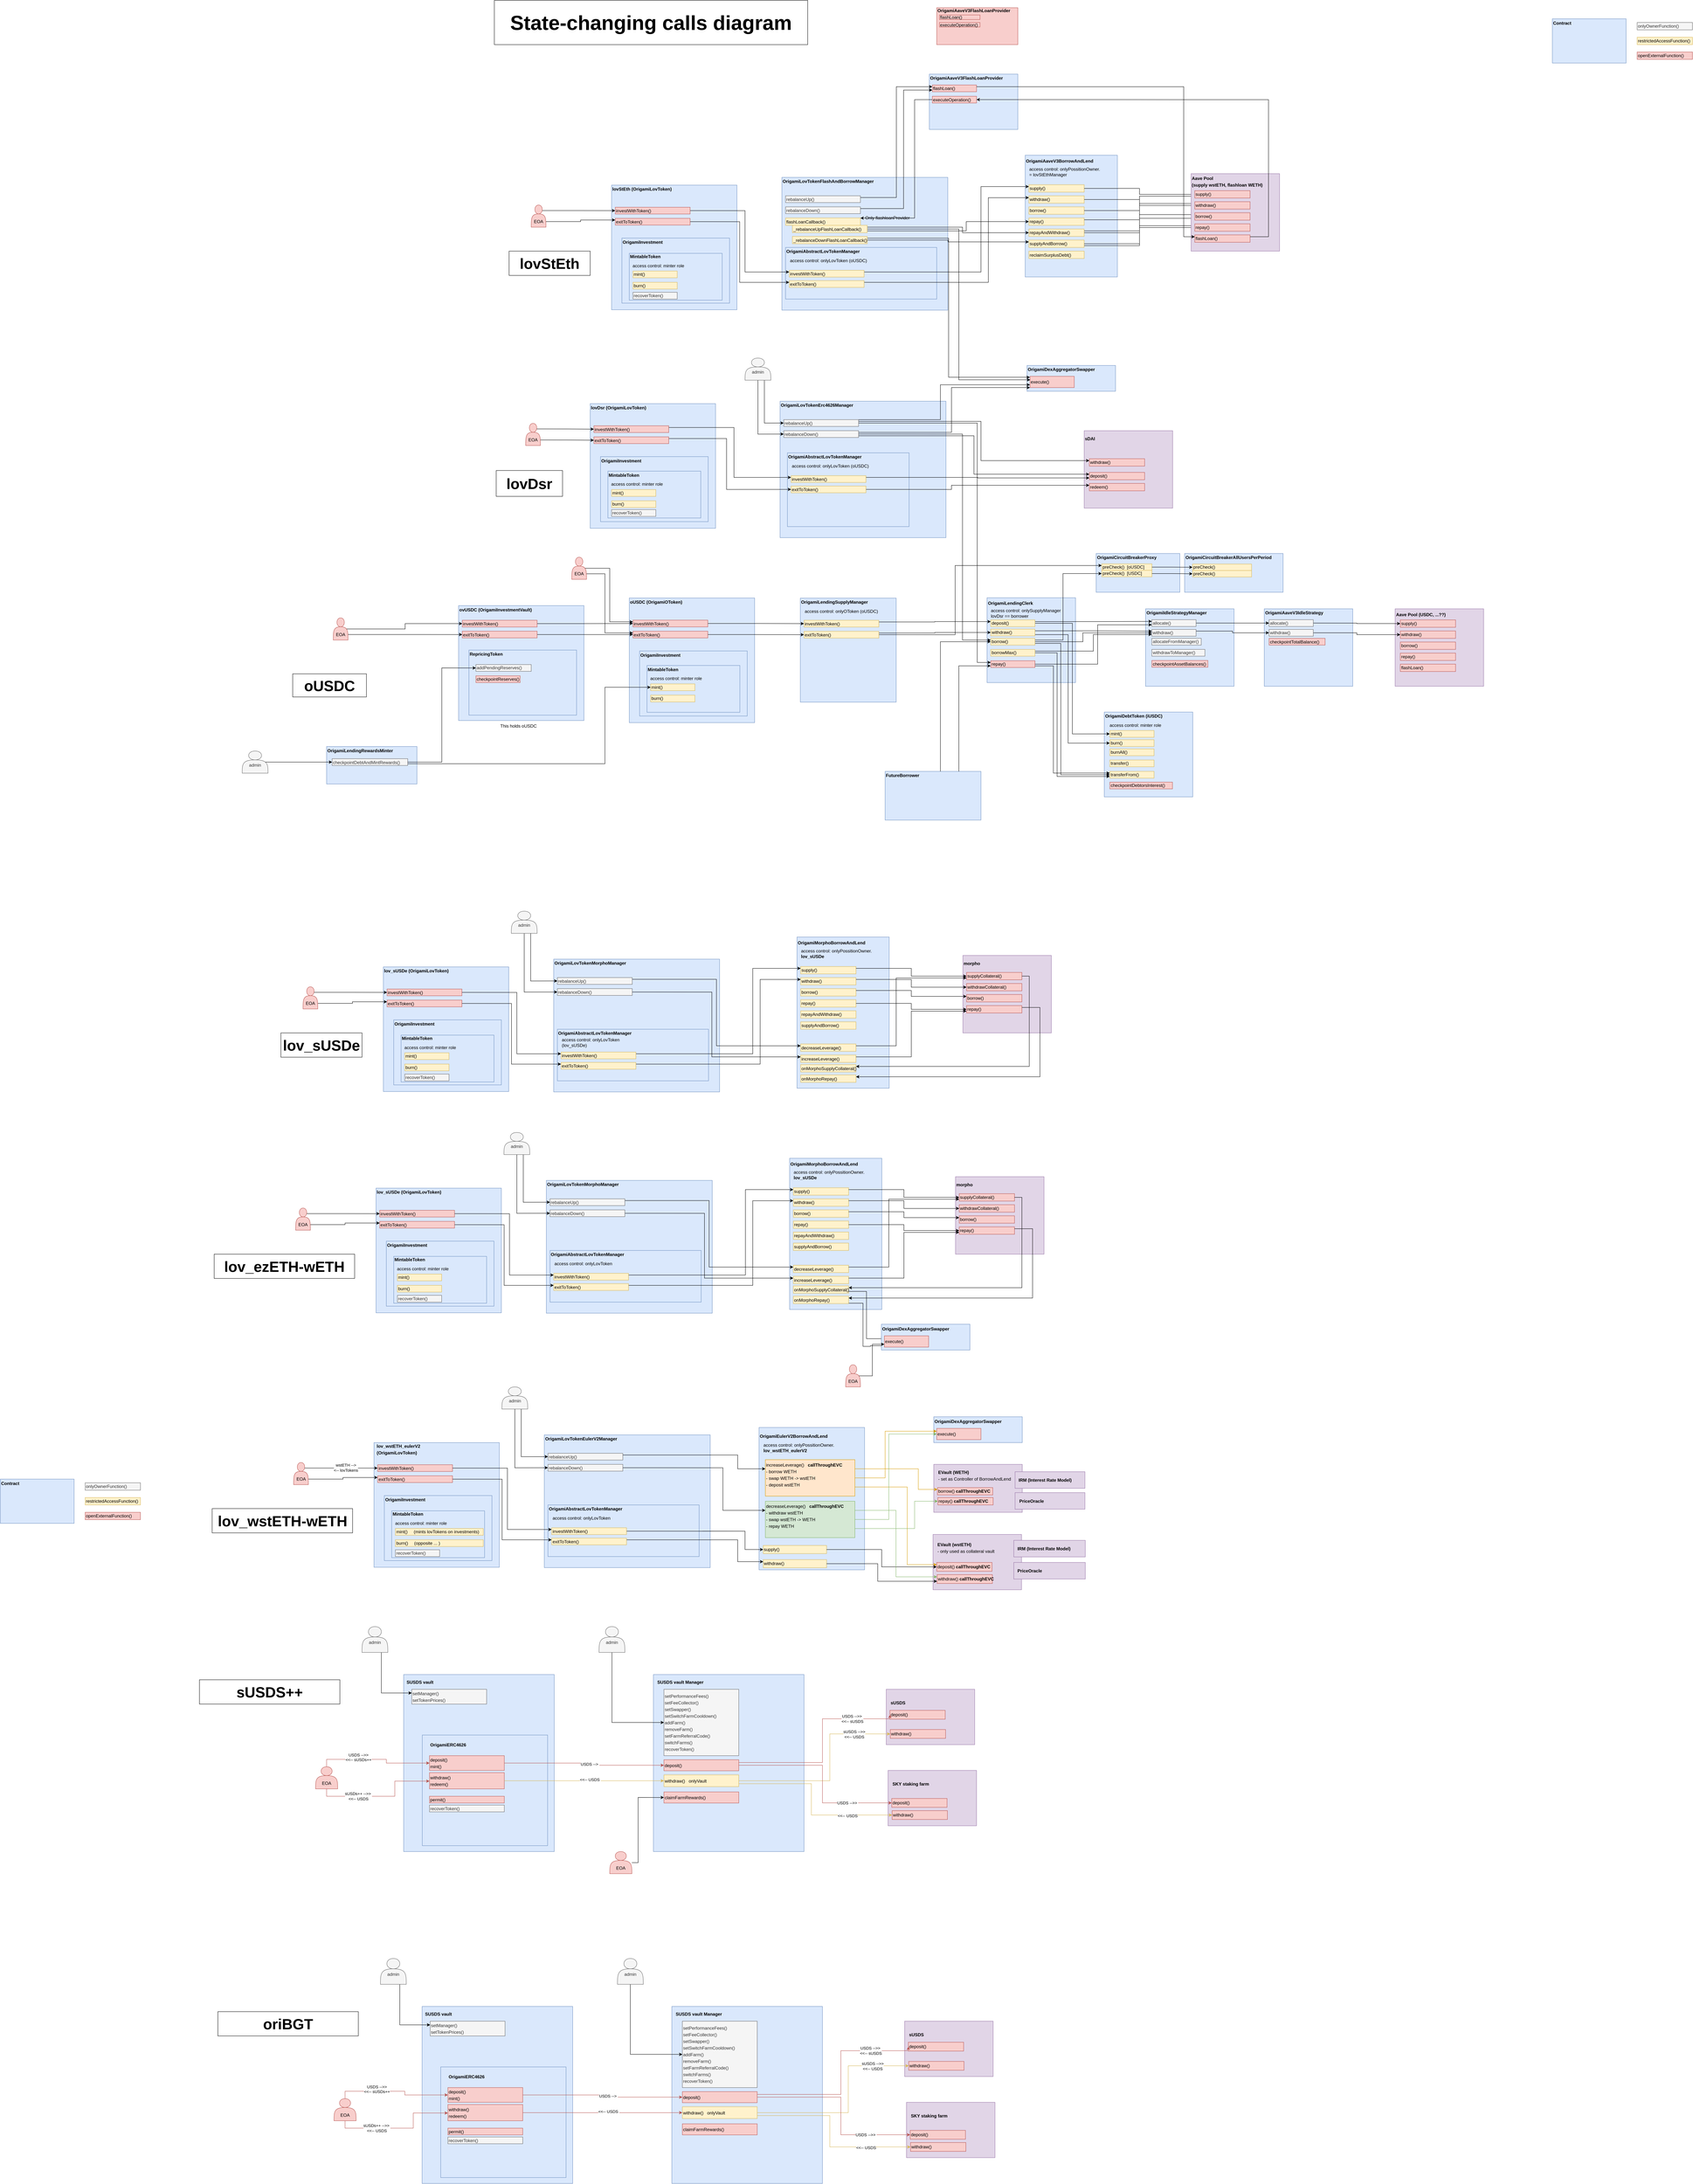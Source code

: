 <mxfile version="24.8.4">
  <diagram name="Page-1" id="6f-JhiVzj78bMLrCzDAU">
    <mxGraphModel dx="3248" dy="867" grid="1" gridSize="10" guides="1" tooltips="1" connect="1" arrows="1" fold="1" page="1" pageScale="1" pageWidth="850" pageHeight="1100" math="0" shadow="0">
      <root>
        <mxCell id="0" />
        <mxCell id="1" parent="0" />
        <mxCell id="E9fr20aTo7T8fgr599q_-31" value="" style="group;rounded=0;" parent="1" vertex="1" connectable="0">
          <mxGeometry x="1123" y="4600" width="240" height="150.06" as="geometry" />
        </mxCell>
        <mxCell id="E9fr20aTo7T8fgr599q_-32" value="" style="rounded=0;whiteSpace=wrap;html=1;fillColor=#e1d5e7;strokeColor=#9673a6;" parent="E9fr20aTo7T8fgr599q_-31" vertex="1">
          <mxGeometry width="240" height="150.06" as="geometry" />
        </mxCell>
        <mxCell id="E9fr20aTo7T8fgr599q_-33" value="&lt;div style=&quot;line-height: 18px;&quot;&gt;&lt;b&gt;sUSDS&lt;/b&gt;&lt;/div&gt;" style="text;html=1;align=left;verticalAlign=middle;whiteSpace=wrap;rounded=0;" parent="E9fr20aTo7T8fgr599q_-31" vertex="1">
          <mxGeometry x="10" y="8.642" width="220" height="54.567" as="geometry" />
        </mxCell>
        <mxCell id="E9fr20aTo7T8fgr599q_-34" value="deposit()" style="rounded=0;whiteSpace=wrap;html=1;fillColor=#f8cecc;strokeColor=#b85450;align=left;" parent="E9fr20aTo7T8fgr599q_-31" vertex="1">
          <mxGeometry x="10" y="57.06" width="150" height="23.94" as="geometry" />
        </mxCell>
        <mxCell id="E9fr20aTo7T8fgr599q_-35" value="withdraw()" style="rounded=0;whiteSpace=wrap;html=1;fillColor=#f8cecc;strokeColor=#b85450;align=left;" parent="E9fr20aTo7T8fgr599q_-31" vertex="1">
          <mxGeometry x="11" y="109.06" width="150" height="23.94" as="geometry" />
        </mxCell>
        <mxCell id="E9fr20aTo7T8fgr599q_-1" value="" style="rounded=0;whiteSpace=wrap;html=1;fillColor=#dae8fc;strokeColor=#6c8ebf;" parent="1" vertex="1">
          <mxGeometry x="-186" y="4560" width="408.5" height="480" as="geometry" />
        </mxCell>
        <mxCell id="E9fr20aTo7T8fgr599q_-18" value="" style="rounded=0;whiteSpace=wrap;html=1;fillColor=#dae8fc;strokeColor=#6c8ebf;" parent="1" vertex="1">
          <mxGeometry x="491.5" y="4560" width="408.5" height="480" as="geometry" />
        </mxCell>
        <mxCell id="A9rZ9w3tn6_ET8h4Rsqi-1" value="" style="rounded=0;whiteSpace=wrap;html=1;fillColor=#dae8fc;strokeColor=#6c8ebf;" parent="1" vertex="1">
          <mxGeometry x="-37" y="1661.25" width="340" height="311.67" as="geometry" />
        </mxCell>
        <mxCell id="Shvr4qjc4TtpCzl6Z2yE-230" value="" style="group;rounded=0;" parent="1" vertex="1" connectable="0">
          <mxGeometry x="1660" y="1187" width="240" height="210" as="geometry" />
        </mxCell>
        <mxCell id="Shvr4qjc4TtpCzl6Z2yE-231" value="" style="rounded=0;whiteSpace=wrap;html=1;fillColor=#e1d5e7;strokeColor=#9673a6;" parent="Shvr4qjc4TtpCzl6Z2yE-230" vertex="1">
          <mxGeometry width="240" height="210" as="geometry" />
        </mxCell>
        <mxCell id="Shvr4qjc4TtpCzl6Z2yE-232" value="&lt;div style=&quot;line-height: 18px;&quot;&gt;&lt;b&gt;sDAI&lt;/b&gt;&lt;/div&gt;" style="text;html=1;align=left;verticalAlign=middle;whiteSpace=wrap;rounded=0;" parent="Shvr4qjc4TtpCzl6Z2yE-230" vertex="1">
          <mxGeometry y="6" width="220" height="30" as="geometry" />
        </mxCell>
        <mxCell id="Shvr4qjc4TtpCzl6Z2yE-233" value="deposit()" style="rounded=0;whiteSpace=wrap;html=1;fillColor=#f8cecc;strokeColor=#b85450;align=left;" parent="Shvr4qjc4TtpCzl6Z2yE-230" vertex="1">
          <mxGeometry x="14" y="113" width="150" height="20" as="geometry" />
        </mxCell>
        <mxCell id="Shvr4qjc4TtpCzl6Z2yE-234" value="withdraw()" style="rounded=0;whiteSpace=wrap;html=1;fillColor=#f8cecc;strokeColor=#b85450;align=left;" parent="Shvr4qjc4TtpCzl6Z2yE-230" vertex="1">
          <mxGeometry x="14" y="76" width="150" height="20" as="geometry" />
        </mxCell>
        <mxCell id="Shvr4qjc4TtpCzl6Z2yE-246" value="redeem()" style="rounded=0;whiteSpace=wrap;html=1;fillColor=#f8cecc;strokeColor=#b85450;align=left;" parent="Shvr4qjc4TtpCzl6Z2yE-230" vertex="1">
          <mxGeometry x="14" y="143" width="150" height="20" as="geometry" />
        </mxCell>
        <mxCell id="Shvr4qjc4TtpCzl6Z2yE-171" value="" style="rounded=0;whiteSpace=wrap;html=1;fillColor=#dae8fc;strokeColor=#6c8ebf;" parent="1" vertex="1">
          <mxGeometry x="426" y="1640.63" width="340" height="338" as="geometry" />
        </mxCell>
        <mxCell id="Shvr4qjc4TtpCzl6Z2yE-101" value="" style="group;rounded=0;" parent="1" vertex="1" connectable="0">
          <mxGeometry x="2503.5" y="1670" width="240" height="210" as="geometry" />
        </mxCell>
        <mxCell id="Shvr4qjc4TtpCzl6Z2yE-102" value="" style="rounded=0;whiteSpace=wrap;html=1;fillColor=#e1d5e7;strokeColor=#9673a6;" parent="Shvr4qjc4TtpCzl6Z2yE-101" vertex="1">
          <mxGeometry width="240" height="210" as="geometry" />
        </mxCell>
        <mxCell id="Shvr4qjc4TtpCzl6Z2yE-103" value="&lt;div style=&quot;line-height: 18px;&quot;&gt;&lt;b&gt;Aave Pool (USDC, ...??)&lt;/b&gt;&lt;/div&gt;" style="text;html=1;align=left;verticalAlign=middle;whiteSpace=wrap;rounded=0;" parent="Shvr4qjc4TtpCzl6Z2yE-101" vertex="1">
          <mxGeometry width="220" height="30" as="geometry" />
        </mxCell>
        <mxCell id="Shvr4qjc4TtpCzl6Z2yE-104" value="supply()" style="rounded=0;whiteSpace=wrap;html=1;fillColor=#f8cecc;strokeColor=#b85450;align=left;" parent="Shvr4qjc4TtpCzl6Z2yE-101" vertex="1">
          <mxGeometry x="14" y="30" width="150" height="20" as="geometry" />
        </mxCell>
        <mxCell id="Shvr4qjc4TtpCzl6Z2yE-105" value="withdraw()" style="rounded=0;whiteSpace=wrap;html=1;fillColor=#f8cecc;strokeColor=#b85450;align=left;" parent="Shvr4qjc4TtpCzl6Z2yE-101" vertex="1">
          <mxGeometry x="14" y="60" width="150" height="20" as="geometry" />
        </mxCell>
        <mxCell id="Shvr4qjc4TtpCzl6Z2yE-106" value="borrow()" style="rounded=0;whiteSpace=wrap;html=1;fillColor=#f8cecc;strokeColor=#b85450;align=left;" parent="Shvr4qjc4TtpCzl6Z2yE-101" vertex="1">
          <mxGeometry x="14" y="90" width="150" height="20" as="geometry" />
        </mxCell>
        <mxCell id="Shvr4qjc4TtpCzl6Z2yE-107" value="repay()" style="rounded=0;whiteSpace=wrap;html=1;fillColor=#f8cecc;strokeColor=#b85450;align=left;" parent="Shvr4qjc4TtpCzl6Z2yE-101" vertex="1">
          <mxGeometry x="14" y="120" width="150" height="20" as="geometry" />
        </mxCell>
        <mxCell id="Shvr4qjc4TtpCzl6Z2yE-108" value="flashLoan()" style="rounded=0;whiteSpace=wrap;html=1;fillColor=#f8cecc;strokeColor=#b85450;align=left;" parent="Shvr4qjc4TtpCzl6Z2yE-101" vertex="1">
          <mxGeometry x="14" y="150" width="150" height="20" as="geometry" />
        </mxCell>
        <mxCell id="Shvr4qjc4TtpCzl6Z2yE-9" value="" style="group;rounded=0;" parent="1" vertex="1" connectable="0">
          <mxGeometry x="1500" y="440" width="250" height="330" as="geometry" />
        </mxCell>
        <mxCell id="Shvr4qjc4TtpCzl6Z2yE-10" value="" style="rounded=0;whiteSpace=wrap;html=1;fillColor=#dae8fc;strokeColor=#6c8ebf;" parent="Shvr4qjc4TtpCzl6Z2yE-9" vertex="1">
          <mxGeometry width="250" height="330" as="geometry" />
        </mxCell>
        <mxCell id="Shvr4qjc4TtpCzl6Z2yE-11" value="&lt;div style=&quot;line-height: 18px;&quot;&gt;&lt;b&gt;OrigamiAaveV3BorrowAndLend&lt;/b&gt;&lt;/div&gt;" style="text;html=1;align=left;verticalAlign=middle;whiteSpace=wrap;rounded=0;" parent="Shvr4qjc4TtpCzl6Z2yE-9" vertex="1">
          <mxGeometry width="250" height="30" as="geometry" />
        </mxCell>
        <mxCell id="Shvr4qjc4TtpCzl6Z2yE-12" value="supply()" style="rounded=0;whiteSpace=wrap;html=1;fillColor=#fff2cc;strokeColor=#d6b656;align=left;" parent="Shvr4qjc4TtpCzl6Z2yE-9" vertex="1">
          <mxGeometry x="10" y="80" width="150" height="20" as="geometry" />
        </mxCell>
        <mxCell id="Shvr4qjc4TtpCzl6Z2yE-13" value="withdraw()" style="rounded=0;whiteSpace=wrap;html=1;fillColor=#fff2cc;strokeColor=#d6b656;align=left;" parent="Shvr4qjc4TtpCzl6Z2yE-9" vertex="1">
          <mxGeometry x="10" y="110" width="150" height="20" as="geometry" />
        </mxCell>
        <mxCell id="Shvr4qjc4TtpCzl6Z2yE-21" value="borrow()" style="rounded=0;whiteSpace=wrap;html=1;fillColor=#fff2cc;strokeColor=#d6b656;align=left;" parent="Shvr4qjc4TtpCzl6Z2yE-9" vertex="1">
          <mxGeometry x="10" y="140" width="150" height="20" as="geometry" />
        </mxCell>
        <mxCell id="Shvr4qjc4TtpCzl6Z2yE-29" value="repay()" style="rounded=0;whiteSpace=wrap;html=1;fillColor=#fff2cc;strokeColor=#d6b656;align=left;" parent="Shvr4qjc4TtpCzl6Z2yE-9" vertex="1">
          <mxGeometry x="10" y="170" width="150" height="20" as="geometry" />
        </mxCell>
        <mxCell id="Shvr4qjc4TtpCzl6Z2yE-30" value="repayAndWithdraw()" style="rounded=0;whiteSpace=wrap;html=1;fillColor=#fff2cc;strokeColor=#d6b656;align=left;" parent="Shvr4qjc4TtpCzl6Z2yE-9" vertex="1">
          <mxGeometry x="10" y="200" width="150" height="20" as="geometry" />
        </mxCell>
        <mxCell id="Shvr4qjc4TtpCzl6Z2yE-31" value="supplyAndBorrow()" style="rounded=0;whiteSpace=wrap;html=1;fillColor=#fff2cc;strokeColor=#d6b656;align=left;" parent="Shvr4qjc4TtpCzl6Z2yE-9" vertex="1">
          <mxGeometry x="10" y="230" width="150" height="20" as="geometry" />
        </mxCell>
        <mxCell id="Shvr4qjc4TtpCzl6Z2yE-51" value="&lt;div style=&quot;line-height: 18px;&quot;&gt;reclaimSurplusDebt()&lt;/div&gt;" style="rounded=0;whiteSpace=wrap;html=1;fillColor=#fff2cc;strokeColor=#d6b656;align=left;" parent="Shvr4qjc4TtpCzl6Z2yE-9" vertex="1">
          <mxGeometry x="10" y="260" width="150" height="20" as="geometry" />
        </mxCell>
        <mxCell id="Shvr4qjc4TtpCzl6Z2yE-52" value="access control: onlyPossitionOwner. =&amp;nbsp;lovStEthManager" style="text;html=1;align=left;verticalAlign=middle;whiteSpace=wrap;rounded=0;" parent="Shvr4qjc4TtpCzl6Z2yE-9" vertex="1">
          <mxGeometry x="9" y="30" width="240" height="30" as="geometry" />
        </mxCell>
        <mxCell id="Shvr4qjc4TtpCzl6Z2yE-3" value="onlyOwnerFunction()" style="rounded=0;whiteSpace=wrap;html=1;fillColor=#f5f5f5;fontColor=#333333;strokeColor=#666666;align=left;" parent="1" vertex="1">
          <mxGeometry x="3160" y="80" width="150" height="20" as="geometry" />
        </mxCell>
        <mxCell id="Shvr4qjc4TtpCzl6Z2yE-4" value="restrictedAccessFunction()" style="rounded=0;whiteSpace=wrap;html=1;fillColor=#fff2cc;strokeColor=#d6b656;align=left;" parent="1" vertex="1">
          <mxGeometry x="3160" y="120" width="150" height="20" as="geometry" />
        </mxCell>
        <mxCell id="Shvr4qjc4TtpCzl6Z2yE-5" value="openExternalFunction()" style="rounded=0;whiteSpace=wrap;html=1;fillColor=#f8cecc;strokeColor=#b85450;align=left;" parent="1" vertex="1">
          <mxGeometry x="3160" y="160" width="150" height="20" as="geometry" />
        </mxCell>
        <mxCell id="Shvr4qjc4TtpCzl6Z2yE-6" value="" style="group;rounded=0;" parent="1" vertex="1" connectable="0">
          <mxGeometry x="2930" y="70" width="200" height="120" as="geometry" />
        </mxCell>
        <mxCell id="Shvr4qjc4TtpCzl6Z2yE-7" value="" style="group;rounded=0;" parent="Shvr4qjc4TtpCzl6Z2yE-6" vertex="1" connectable="0">
          <mxGeometry width="200" height="120" as="geometry" />
        </mxCell>
        <mxCell id="Shvr4qjc4TtpCzl6Z2yE-1" value="" style="rounded=0;whiteSpace=wrap;html=1;fillColor=#dae8fc;strokeColor=#6c8ebf;" parent="Shvr4qjc4TtpCzl6Z2yE-7" vertex="1">
          <mxGeometry width="200" height="120" as="geometry" />
        </mxCell>
        <mxCell id="Shvr4qjc4TtpCzl6Z2yE-2" value="&lt;div style=&quot;line-height: 18px;&quot;&gt;&lt;b&gt;Contract&lt;/b&gt;&lt;/div&gt;" style="text;html=1;align=left;verticalAlign=middle;whiteSpace=wrap;rounded=0;" parent="Shvr4qjc4TtpCzl6Z2yE-7" vertex="1">
          <mxGeometry width="200" height="22.5" as="geometry" />
        </mxCell>
        <mxCell id="Shvr4qjc4TtpCzl6Z2yE-42" style="edgeStyle=orthogonalEdgeStyle;rounded=0;orthogonalLoop=1;jettySize=auto;html=1;exitX=1;exitY=0.5;exitDx=0;exitDy=0;entryX=0;entryY=0.5;entryDx=0;entryDy=0;" parent="1" source="Shvr4qjc4TtpCzl6Z2yE-12" target="Shvr4qjc4TtpCzl6Z2yE-38" edge="1">
          <mxGeometry relative="1" as="geometry" />
        </mxCell>
        <mxCell id="Shvr4qjc4TtpCzl6Z2yE-43" style="edgeStyle=orthogonalEdgeStyle;rounded=0;orthogonalLoop=1;jettySize=auto;html=1;exitX=1;exitY=0.5;exitDx=0;exitDy=0;entryX=0;entryY=0.25;entryDx=0;entryDy=0;" parent="1" source="Shvr4qjc4TtpCzl6Z2yE-13" target="Shvr4qjc4TtpCzl6Z2yE-39" edge="1">
          <mxGeometry relative="1" as="geometry" />
        </mxCell>
        <mxCell id="Shvr4qjc4TtpCzl6Z2yE-44" style="edgeStyle=orthogonalEdgeStyle;rounded=0;orthogonalLoop=1;jettySize=auto;html=1;exitX=1;exitY=0.5;exitDx=0;exitDy=0;entryX=0;entryY=0.25;entryDx=0;entryDy=0;" parent="1" source="Shvr4qjc4TtpCzl6Z2yE-21" target="Shvr4qjc4TtpCzl6Z2yE-40" edge="1">
          <mxGeometry relative="1" as="geometry" />
        </mxCell>
        <mxCell id="Shvr4qjc4TtpCzl6Z2yE-45" style="edgeStyle=orthogonalEdgeStyle;rounded=0;orthogonalLoop=1;jettySize=auto;html=1;exitX=1;exitY=0.25;exitDx=0;exitDy=0;entryX=0;entryY=0.25;entryDx=0;entryDy=0;" parent="1" source="Shvr4qjc4TtpCzl6Z2yE-29" target="Shvr4qjc4TtpCzl6Z2yE-41" edge="1">
          <mxGeometry relative="1" as="geometry" />
        </mxCell>
        <mxCell id="Shvr4qjc4TtpCzl6Z2yE-46" style="edgeStyle=orthogonalEdgeStyle;rounded=0;orthogonalLoop=1;jettySize=auto;html=1;exitX=1;exitY=0.25;exitDx=0;exitDy=0;entryX=0;entryY=0.5;entryDx=0;entryDy=0;" parent="1" source="Shvr4qjc4TtpCzl6Z2yE-30" target="Shvr4qjc4TtpCzl6Z2yE-41" edge="1">
          <mxGeometry relative="1" as="geometry" />
        </mxCell>
        <mxCell id="Shvr4qjc4TtpCzl6Z2yE-47" style="edgeStyle=orthogonalEdgeStyle;rounded=0;orthogonalLoop=1;jettySize=auto;html=1;exitX=1;exitY=0.5;exitDx=0;exitDy=0;entryX=0;entryY=0.5;entryDx=0;entryDy=0;" parent="1" source="Shvr4qjc4TtpCzl6Z2yE-30" target="Shvr4qjc4TtpCzl6Z2yE-39" edge="1">
          <mxGeometry relative="1" as="geometry" />
        </mxCell>
        <mxCell id="Shvr4qjc4TtpCzl6Z2yE-48" style="edgeStyle=orthogonalEdgeStyle;rounded=0;orthogonalLoop=1;jettySize=auto;html=1;exitX=1;exitY=0.5;exitDx=0;exitDy=0;entryX=0;entryY=0.75;entryDx=0;entryDy=0;" parent="1" source="Shvr4qjc4TtpCzl6Z2yE-31" target="Shvr4qjc4TtpCzl6Z2yE-38" edge="1">
          <mxGeometry relative="1" as="geometry" />
        </mxCell>
        <mxCell id="Shvr4qjc4TtpCzl6Z2yE-49" style="edgeStyle=orthogonalEdgeStyle;rounded=0;orthogonalLoop=1;jettySize=auto;html=1;exitX=1;exitY=0.75;exitDx=0;exitDy=0;entryX=0;entryY=0.75;entryDx=0;entryDy=0;" parent="1" source="Shvr4qjc4TtpCzl6Z2yE-31" target="Shvr4qjc4TtpCzl6Z2yE-40" edge="1">
          <mxGeometry relative="1" as="geometry" />
        </mxCell>
        <mxCell id="Shvr4qjc4TtpCzl6Z2yE-50" value="" style="group;rounded=0;" parent="1" vertex="1" connectable="0">
          <mxGeometry x="1950" y="490" width="240" height="210" as="geometry" />
        </mxCell>
        <mxCell id="Shvr4qjc4TtpCzl6Z2yE-36" value="" style="rounded=0;whiteSpace=wrap;html=1;fillColor=#e1d5e7;strokeColor=#9673a6;" parent="Shvr4qjc4TtpCzl6Z2yE-50" vertex="1">
          <mxGeometry width="240" height="210" as="geometry" />
        </mxCell>
        <mxCell id="Shvr4qjc4TtpCzl6Z2yE-37" value="&lt;div style=&quot;line-height: 18px;&quot;&gt;&lt;b&gt;Aave Pool&amp;nbsp; &amp;nbsp;&lt;/b&gt;&lt;/div&gt;&lt;div style=&quot;line-height: 18px;&quot;&gt;&lt;b&gt;(supply wstETH,&amp;nbsp;&lt;/b&gt;&lt;b style=&quot;background-color: initial;&quot;&gt;flashloan WETH)&amp;nbsp;&lt;/b&gt;&lt;/div&gt;" style="text;html=1;align=left;verticalAlign=middle;whiteSpace=wrap;rounded=0;" parent="Shvr4qjc4TtpCzl6Z2yE-50" vertex="1">
          <mxGeometry y="6" width="220" height="30" as="geometry" />
        </mxCell>
        <mxCell id="Shvr4qjc4TtpCzl6Z2yE-38" value="supply()" style="rounded=0;whiteSpace=wrap;html=1;fillColor=#f8cecc;strokeColor=#b85450;align=left;" parent="Shvr4qjc4TtpCzl6Z2yE-50" vertex="1">
          <mxGeometry x="10" y="46" width="150" height="20" as="geometry" />
        </mxCell>
        <mxCell id="Shvr4qjc4TtpCzl6Z2yE-39" value="withdraw()" style="rounded=0;whiteSpace=wrap;html=1;fillColor=#f8cecc;strokeColor=#b85450;align=left;" parent="Shvr4qjc4TtpCzl6Z2yE-50" vertex="1">
          <mxGeometry x="10" y="76" width="150" height="20" as="geometry" />
        </mxCell>
        <mxCell id="Shvr4qjc4TtpCzl6Z2yE-40" value="borrow()" style="rounded=0;whiteSpace=wrap;html=1;fillColor=#f8cecc;strokeColor=#b85450;align=left;" parent="Shvr4qjc4TtpCzl6Z2yE-50" vertex="1">
          <mxGeometry x="10" y="106" width="150" height="20" as="geometry" />
        </mxCell>
        <mxCell id="Shvr4qjc4TtpCzl6Z2yE-41" value="repay()" style="rounded=0;whiteSpace=wrap;html=1;fillColor=#f8cecc;strokeColor=#b85450;align=left;" parent="Shvr4qjc4TtpCzl6Z2yE-50" vertex="1">
          <mxGeometry x="10" y="136" width="150" height="20" as="geometry" />
        </mxCell>
        <mxCell id="Shvr4qjc4TtpCzl6Z2yE-71" value="flashLoan()" style="rounded=0;whiteSpace=wrap;html=1;fillColor=#f8cecc;strokeColor=#b85450;align=left;" parent="Shvr4qjc4TtpCzl6Z2yE-50" vertex="1">
          <mxGeometry x="10" y="166" width="150" height="20" as="geometry" />
        </mxCell>
        <mxCell id="Shvr4qjc4TtpCzl6Z2yE-53" value="" style="group;rounded=0;" parent="1" vertex="1" connectable="0">
          <mxGeometry x="1932.5" y="1520" width="267" height="105" as="geometry" />
        </mxCell>
        <mxCell id="Shvr4qjc4TtpCzl6Z2yE-54" value="" style="group;rounded=0;" parent="Shvr4qjc4TtpCzl6Z2yE-53" vertex="1" connectable="0">
          <mxGeometry width="267" height="105" as="geometry" />
        </mxCell>
        <mxCell id="Shvr4qjc4TtpCzl6Z2yE-55" value="" style="rounded=0;whiteSpace=wrap;html=1;fillColor=#dae8fc;strokeColor=#6c8ebf;" parent="Shvr4qjc4TtpCzl6Z2yE-54" vertex="1">
          <mxGeometry width="267" height="105" as="geometry" />
        </mxCell>
        <mxCell id="Shvr4qjc4TtpCzl6Z2yE-56" value="&lt;div style=&quot;line-height: 18px;&quot;&gt;&lt;div style=&quot;line-height: 18px;&quot;&gt;&lt;b&gt;OrigamiCircuitBreakerAllUsersPerPeriod&lt;/b&gt;&lt;/div&gt;&lt;/div&gt;" style="text;html=1;align=left;verticalAlign=middle;whiteSpace=wrap;rounded=0;" parent="Shvr4qjc4TtpCzl6Z2yE-54" vertex="1">
          <mxGeometry width="267" height="19.688" as="geometry" />
        </mxCell>
        <mxCell id="Shvr4qjc4TtpCzl6Z2yE-62" value="preCheck()" style="rounded=0;whiteSpace=wrap;html=1;fillColor=#fff2cc;strokeColor=#d6b656;align=left;" parent="Shvr4qjc4TtpCzl6Z2yE-54" vertex="1">
          <mxGeometry x="21.36" y="28.636" width="160.2" height="17.5" as="geometry" />
        </mxCell>
        <mxCell id="Shvr4qjc4TtpCzl6Z2yE-288" value="preCheck()" style="rounded=0;whiteSpace=wrap;html=1;fillColor=#fff2cc;strokeColor=#d6b656;align=left;" parent="Shvr4qjc4TtpCzl6Z2yE-54" vertex="1">
          <mxGeometry x="21.36" y="46.136" width="160.2" height="17.5" as="geometry" />
        </mxCell>
        <mxCell id="Shvr4qjc4TtpCzl6Z2yE-57" value="" style="group;rounded=0;" parent="1" vertex="1" connectable="0">
          <mxGeometry x="1692.5" y="1520" width="227" height="105" as="geometry" />
        </mxCell>
        <mxCell id="Shvr4qjc4TtpCzl6Z2yE-58" value="" style="group;rounded=0;" parent="Shvr4qjc4TtpCzl6Z2yE-57" vertex="1" connectable="0">
          <mxGeometry width="227" height="105" as="geometry" />
        </mxCell>
        <mxCell id="Shvr4qjc4TtpCzl6Z2yE-59" value="" style="rounded=0;whiteSpace=wrap;html=1;fillColor=#dae8fc;strokeColor=#6c8ebf;" parent="Shvr4qjc4TtpCzl6Z2yE-58" vertex="1">
          <mxGeometry width="227" height="105" as="geometry" />
        </mxCell>
        <mxCell id="Shvr4qjc4TtpCzl6Z2yE-60" value="&lt;div style=&quot;line-height: 18px;&quot;&gt;&lt;div style=&quot;line-height: 18px;&quot;&gt;&lt;div style=&quot;line-height: 18px;&quot;&gt;&lt;b&gt;OrigamiCircuitBreakerProxy&lt;/b&gt;&lt;/div&gt;&lt;/div&gt;&lt;/div&gt;" style="text;html=1;align=left;verticalAlign=middle;whiteSpace=wrap;rounded=0;" parent="Shvr4qjc4TtpCzl6Z2yE-58" vertex="1">
          <mxGeometry width="227" height="19.688" as="geometry" />
        </mxCell>
        <mxCell id="Shvr4qjc4TtpCzl6Z2yE-61" value="preCheck()&amp;nbsp; [oUSDC]" style="rounded=0;whiteSpace=wrap;html=1;fillColor=#fff2cc;strokeColor=#d6b656;align=left;" parent="Shvr4qjc4TtpCzl6Z2yE-58" vertex="1">
          <mxGeometry x="15.08" y="28.159" width="136.2" height="17.5" as="geometry" />
        </mxCell>
        <mxCell id="Shvr4qjc4TtpCzl6Z2yE-285" value="preCheck()&amp;nbsp; [USDC]" style="rounded=0;whiteSpace=wrap;html=1;fillColor=#fff2cc;strokeColor=#d6b656;align=left;" parent="Shvr4qjc4TtpCzl6Z2yE-58" vertex="1">
          <mxGeometry x="15.08" y="45.659" width="136.2" height="17.5" as="geometry" />
        </mxCell>
        <mxCell id="Shvr4qjc4TtpCzl6Z2yE-63" style="edgeStyle=orthogonalEdgeStyle;rounded=0;orthogonalLoop=1;jettySize=auto;html=1;exitX=1;exitY=0.5;exitDx=0;exitDy=0;" parent="1" source="Shvr4qjc4TtpCzl6Z2yE-61" target="Shvr4qjc4TtpCzl6Z2yE-62" edge="1">
          <mxGeometry relative="1" as="geometry" />
        </mxCell>
        <mxCell id="Shvr4qjc4TtpCzl6Z2yE-65" value="" style="group;rounded=0;" parent="1" vertex="1" connectable="0">
          <mxGeometry x="1240" y="220" width="240" height="150" as="geometry" />
        </mxCell>
        <mxCell id="Shvr4qjc4TtpCzl6Z2yE-66" value="" style="rounded=0;whiteSpace=wrap;html=1;fillColor=#dae8fc;strokeColor=#6c8ebf;" parent="Shvr4qjc4TtpCzl6Z2yE-65" vertex="1">
          <mxGeometry width="240" height="150" as="geometry" />
        </mxCell>
        <mxCell id="Shvr4qjc4TtpCzl6Z2yE-67" value="&lt;div style=&quot;line-height: 18px;&quot;&gt;&lt;div style=&quot;line-height: 18px;&quot;&gt;&lt;div style=&quot;line-height: 18px;&quot;&gt;&lt;div style=&quot;line-height: 18px;&quot;&gt;&lt;b&gt;OrigamiAaveV3FlashLoanProvider&lt;/b&gt;&lt;/div&gt;&lt;/div&gt;&lt;/div&gt;&lt;/div&gt;" style="text;html=1;align=left;verticalAlign=middle;whiteSpace=wrap;rounded=0;" parent="Shvr4qjc4TtpCzl6Z2yE-65" vertex="1">
          <mxGeometry width="200" height="20.625" as="geometry" />
        </mxCell>
        <mxCell id="Shvr4qjc4TtpCzl6Z2yE-68" value="flashLoan()" style="rounded=0;whiteSpace=wrap;html=1;fillColor=#f8cecc;strokeColor=#b85450;align=left;" parent="Shvr4qjc4TtpCzl6Z2yE-65" vertex="1">
          <mxGeometry x="8" y="29.5" width="120" height="18.333" as="geometry" />
        </mxCell>
        <mxCell id="Shvr4qjc4TtpCzl6Z2yE-69" value="&lt;div style=&quot;line-height: 18px;&quot;&gt;executeOperation()&lt;/div&gt;" style="rounded=0;whiteSpace=wrap;html=1;fillColor=#f8cecc;strokeColor=#b85450;align=left;" parent="Shvr4qjc4TtpCzl6Z2yE-65" vertex="1">
          <mxGeometry x="8" y="60" width="120" height="18.333" as="geometry" />
        </mxCell>
        <mxCell id="Shvr4qjc4TtpCzl6Z2yE-78" value="" style="rounded=0;whiteSpace=wrap;html=1;fillColor=#dae8fc;strokeColor=#6c8ebf;" parent="1" vertex="1">
          <mxGeometry x="1505" y="1010" width="240" height="70" as="geometry" />
        </mxCell>
        <mxCell id="Shvr4qjc4TtpCzl6Z2yE-79" value="&lt;div style=&quot;line-height: 18px;&quot;&gt;&lt;div style=&quot;line-height: 18px;&quot;&gt;&lt;div style=&quot;line-height: 18px;&quot;&gt;&lt;div style=&quot;line-height: 18px;&quot;&gt;&lt;div style=&quot;line-height: 18px;&quot;&gt;&lt;b&gt;OrigamiDexAggregatorSwapper&lt;/b&gt;&lt;/div&gt;&lt;/div&gt;&lt;/div&gt;&lt;/div&gt;&lt;/div&gt;" style="text;html=1;align=left;verticalAlign=middle;whiteSpace=wrap;rounded=0;" parent="1" vertex="1">
          <mxGeometry x="1505" y="1010" width="200" height="20.625" as="geometry" />
        </mxCell>
        <mxCell id="Shvr4qjc4TtpCzl6Z2yE-80" value="execute()" style="rounded=0;whiteSpace=wrap;html=1;fillColor=#f8cecc;strokeColor=#b85450;align=left;" parent="1" vertex="1">
          <mxGeometry x="1513" y="1039.5" width="120" height="30.5" as="geometry" />
        </mxCell>
        <mxCell id="Shvr4qjc4TtpCzl6Z2yE-96" value="" style="rounded=0;whiteSpace=wrap;html=1;fillColor=#dae8fc;strokeColor=#6c8ebf;" parent="1" vertex="1">
          <mxGeometry x="2148.5" y="1670" width="240" height="210" as="geometry" />
        </mxCell>
        <mxCell id="Shvr4qjc4TtpCzl6Z2yE-97" value="&lt;div style=&quot;line-height: 18px;&quot;&gt;&lt;div style=&quot;line-height: 18px;&quot;&gt;&lt;div style=&quot;line-height: 18px;&quot;&gt;&lt;div style=&quot;line-height: 18px;&quot;&gt;&lt;div style=&quot;line-height: 18px;&quot;&gt;&lt;div style=&quot;line-height: 18px;&quot;&gt;&lt;b&gt;OrigamiAaveV3IdleStrategy&lt;/b&gt;&lt;/div&gt;&lt;/div&gt;&lt;/div&gt;&lt;/div&gt;&lt;/div&gt;&lt;/div&gt;" style="text;html=1;align=left;verticalAlign=middle;whiteSpace=wrap;rounded=0;" parent="1" vertex="1">
          <mxGeometry x="2148.5" y="1670" width="200" height="20.625" as="geometry" />
        </mxCell>
        <mxCell id="Shvr4qjc4TtpCzl6Z2yE-109" style="edgeStyle=orthogonalEdgeStyle;rounded=0;orthogonalLoop=1;jettySize=auto;html=1;exitX=1;exitY=0.5;exitDx=0;exitDy=0;entryX=0;entryY=0.5;entryDx=0;entryDy=0;" parent="1" source="Shvr4qjc4TtpCzl6Z2yE-98" target="Shvr4qjc4TtpCzl6Z2yE-104" edge="1">
          <mxGeometry relative="1" as="geometry" />
        </mxCell>
        <mxCell id="Shvr4qjc4TtpCzl6Z2yE-98" value="allocate()" style="rounded=0;whiteSpace=wrap;html=1;fillColor=#f5f5f5;strokeColor=#666666;align=left;fontColor=#333333;" parent="1" vertex="1">
          <mxGeometry x="2161.5" y="1699.5" width="120" height="18.333" as="geometry" />
        </mxCell>
        <mxCell id="Shvr4qjc4TtpCzl6Z2yE-110" style="edgeStyle=orthogonalEdgeStyle;rounded=0;orthogonalLoop=1;jettySize=auto;html=1;exitX=1;exitY=0.5;exitDx=0;exitDy=0;entryX=0;entryY=0.5;entryDx=0;entryDy=0;" parent="1" source="Shvr4qjc4TtpCzl6Z2yE-99" target="Shvr4qjc4TtpCzl6Z2yE-105" edge="1">
          <mxGeometry relative="1" as="geometry" />
        </mxCell>
        <mxCell id="Shvr4qjc4TtpCzl6Z2yE-99" value="withdraw()" style="rounded=0;whiteSpace=wrap;html=1;fillColor=#f5f5f5;strokeColor=#666666;align=left;fontColor=#333333;" parent="1" vertex="1">
          <mxGeometry x="2161.5" y="1725.83" width="120" height="18.333" as="geometry" />
        </mxCell>
        <mxCell id="Shvr4qjc4TtpCzl6Z2yE-100" value="&lt;div style=&quot;line-height: 18px;&quot;&gt;checkpointTotalBalance()&lt;/div&gt;" style="rounded=0;whiteSpace=wrap;html=1;fillColor=#f8cecc;strokeColor=#b85450;align=left;" parent="1" vertex="1">
          <mxGeometry x="2161.5" y="1750" width="152" height="18.33" as="geometry" />
        </mxCell>
        <mxCell id="Shvr4qjc4TtpCzl6Z2yE-111" value="" style="rounded=0;whiteSpace=wrap;html=1;fillColor=#dae8fc;strokeColor=#6c8ebf;" parent="1" vertex="1">
          <mxGeometry x="1826.5" y="1670" width="240" height="210" as="geometry" />
        </mxCell>
        <mxCell id="Shvr4qjc4TtpCzl6Z2yE-112" value="&lt;div style=&quot;line-height: 18px;&quot;&gt;&lt;div style=&quot;line-height: 18px;&quot;&gt;&lt;div style=&quot;line-height: 18px;&quot;&gt;&lt;div style=&quot;line-height: 18px;&quot;&gt;&lt;div style=&quot;line-height: 18px;&quot;&gt;&lt;div style=&quot;line-height: 18px;&quot;&gt;&lt;div style=&quot;line-height: 18px;&quot;&gt;&lt;b&gt;OrigamiIdleStrategyManager&lt;/b&gt;&lt;/div&gt;&lt;/div&gt;&lt;/div&gt;&lt;/div&gt;&lt;/div&gt;&lt;/div&gt;&lt;/div&gt;" style="text;html=1;align=left;verticalAlign=middle;whiteSpace=wrap;rounded=0;" parent="1" vertex="1">
          <mxGeometry x="1826.5" y="1670" width="200" height="20.625" as="geometry" />
        </mxCell>
        <mxCell id="Shvr4qjc4TtpCzl6Z2yE-116" style="edgeStyle=orthogonalEdgeStyle;rounded=0;orthogonalLoop=1;jettySize=auto;html=1;exitX=1;exitY=0.5;exitDx=0;exitDy=0;entryX=0;entryY=0.5;entryDx=0;entryDy=0;" parent="1" source="Shvr4qjc4TtpCzl6Z2yE-113" target="Shvr4qjc4TtpCzl6Z2yE-98" edge="1">
          <mxGeometry relative="1" as="geometry" />
        </mxCell>
        <mxCell id="Shvr4qjc4TtpCzl6Z2yE-113" value="allocate()" style="rounded=0;whiteSpace=wrap;html=1;fillColor=#f5f5f5;strokeColor=#666666;align=left;fontColor=#333333;" parent="1" vertex="1">
          <mxGeometry x="1843.5" y="1699.5" width="120" height="18.333" as="geometry" />
        </mxCell>
        <mxCell id="Shvr4qjc4TtpCzl6Z2yE-117" style="edgeStyle=orthogonalEdgeStyle;rounded=0;orthogonalLoop=1;jettySize=auto;html=1;exitX=1;exitY=0.25;exitDx=0;exitDy=0;" parent="1" source="Shvr4qjc4TtpCzl6Z2yE-114" target="Shvr4qjc4TtpCzl6Z2yE-99" edge="1">
          <mxGeometry relative="1" as="geometry" />
        </mxCell>
        <mxCell id="Shvr4qjc4TtpCzl6Z2yE-114" value="withdraw()" style="rounded=0;whiteSpace=wrap;html=1;fillColor=#f5f5f5;strokeColor=#666666;align=left;fontColor=#333333;" parent="1" vertex="1">
          <mxGeometry x="1843.5" y="1725.83" width="120" height="18.333" as="geometry" />
        </mxCell>
        <mxCell id="Shvr4qjc4TtpCzl6Z2yE-115" value="&lt;div style=&quot;line-height: 18px;&quot;&gt;&lt;div style=&quot;line-height: 18px;&quot;&gt;checkpointAssetBalances()&lt;/div&gt;&lt;/div&gt;" style="rounded=0;whiteSpace=wrap;html=1;fillColor=#f8cecc;strokeColor=#b85450;align=left;" parent="1" vertex="1">
          <mxGeometry x="1843.5" y="1810" width="152" height="18.33" as="geometry" />
        </mxCell>
        <mxCell id="Shvr4qjc4TtpCzl6Z2yE-118" value="allocateFromManager()" style="rounded=0;whiteSpace=wrap;html=1;fillColor=#f5f5f5;strokeColor=#666666;align=left;fontColor=#333333;" parent="1" vertex="1">
          <mxGeometry x="1843.5" y="1750" width="134" height="18.33" as="geometry" />
        </mxCell>
        <mxCell id="Shvr4qjc4TtpCzl6Z2yE-119" value="withdrawToManager()" style="rounded=0;whiteSpace=wrap;html=1;fillColor=#f5f5f5;strokeColor=#666666;align=left;fontColor=#333333;" parent="1" vertex="1">
          <mxGeometry x="1843.5" y="1780" width="144" height="18.33" as="geometry" />
        </mxCell>
        <mxCell id="Shvr4qjc4TtpCzl6Z2yE-120" value="" style="rounded=0;whiteSpace=wrap;html=1;fillColor=#dae8fc;strokeColor=#6c8ebf;" parent="1" vertex="1">
          <mxGeometry x="1714.5" y="1950" width="240" height="230" as="geometry" />
        </mxCell>
        <mxCell id="Shvr4qjc4TtpCzl6Z2yE-121" value="&lt;div style=&quot;line-height: 18px;&quot;&gt;&lt;div style=&quot;line-height: 18px;&quot;&gt;&lt;div style=&quot;line-height: 18px;&quot;&gt;&lt;div style=&quot;line-height: 18px;&quot;&gt;&lt;div style=&quot;line-height: 18px;&quot;&gt;&lt;b&gt;OrigamiDebtToken (iUSDC)&lt;/b&gt;&lt;br&gt;&lt;/div&gt;&lt;/div&gt;&lt;/div&gt;&lt;/div&gt;&lt;/div&gt;" style="text;html=1;align=left;verticalAlign=middle;whiteSpace=wrap;rounded=0;" parent="1" vertex="1">
          <mxGeometry x="1714.5" y="1950" width="200" height="20.625" as="geometry" />
        </mxCell>
        <mxCell id="Shvr4qjc4TtpCzl6Z2yE-122" value="mint()" style="rounded=0;whiteSpace=wrap;html=1;fillColor=#fff2cc;strokeColor=#d6b656;align=left;" parent="1" vertex="1">
          <mxGeometry x="1729.5" y="2000" width="120" height="18.333" as="geometry" />
        </mxCell>
        <mxCell id="Shvr4qjc4TtpCzl6Z2yE-123" value="burn()" style="rounded=0;whiteSpace=wrap;html=1;fillColor=#fff2cc;strokeColor=#d6b656;align=left;" parent="1" vertex="1">
          <mxGeometry x="1729.5" y="2025" width="120" height="18.333" as="geometry" />
        </mxCell>
        <mxCell id="Shvr4qjc4TtpCzl6Z2yE-124" value="access control: minter role" style="text;html=1;align=left;verticalAlign=middle;whiteSpace=wrap;rounded=0;" parent="1" vertex="1">
          <mxGeometry x="1726.5" y="1970.63" width="220" height="30" as="geometry" />
        </mxCell>
        <mxCell id="Shvr4qjc4TtpCzl6Z2yE-125" value="burnAll()" style="rounded=0;whiteSpace=wrap;html=1;fillColor=#fff2cc;strokeColor=#d6b656;align=left;" parent="1" vertex="1">
          <mxGeometry x="1729.5" y="2050" width="120" height="18.333" as="geometry" />
        </mxCell>
        <mxCell id="Shvr4qjc4TtpCzl6Z2yE-126" value="transfer()" style="rounded=0;whiteSpace=wrap;html=1;fillColor=#fff2cc;strokeColor=#d6b656;align=left;" parent="1" vertex="1">
          <mxGeometry x="1729.5" y="2080" width="120" height="18.333" as="geometry" />
        </mxCell>
        <mxCell id="Shvr4qjc4TtpCzl6Z2yE-127" value="&lt;span style=&quot;font-weight: normal;&quot;&gt;transferFrom()&lt;/span&gt;" style="rounded=0;whiteSpace=wrap;html=1;fillColor=#fff2cc;strokeColor=#d6b656;align=left;fontStyle=1;" parent="1" vertex="1">
          <mxGeometry x="1729.5" y="2110.83" width="120" height="18.333" as="geometry" />
        </mxCell>
        <mxCell id="Shvr4qjc4TtpCzl6Z2yE-128" value="checkpointDebtorsInterest()" style="rounded=0;whiteSpace=wrap;html=1;fillColor=#f8cecc;strokeColor=#b85450;align=left;" parent="1" vertex="1">
          <mxGeometry x="1729.5" y="2140" width="170" height="18.33" as="geometry" />
        </mxCell>
        <mxCell id="Shvr4qjc4TtpCzl6Z2yE-129" value="" style="rounded=0;whiteSpace=wrap;html=1;fillColor=#dae8fc;strokeColor=#6c8ebf;" parent="1" vertex="1">
          <mxGeometry x="1396.5" y="1640" width="240" height="230" as="geometry" />
        </mxCell>
        <mxCell id="Shvr4qjc4TtpCzl6Z2yE-130" value="&lt;div style=&quot;line-height: 18px;&quot;&gt;&lt;div style=&quot;line-height: 18px;&quot;&gt;&lt;div style=&quot;line-height: 18px;&quot;&gt;&lt;div style=&quot;line-height: 18px;&quot;&gt;&lt;div style=&quot;line-height: 18px;&quot;&gt;&lt;b&gt;OrigamiLendingClerk&lt;/b&gt;&lt;br&gt;&lt;/div&gt;&lt;/div&gt;&lt;/div&gt;&lt;/div&gt;&lt;/div&gt;" style="text;html=1;align=left;verticalAlign=middle;whiteSpace=wrap;rounded=0;" parent="1" vertex="1">
          <mxGeometry x="1396.5" y="1644" width="200" height="20.625" as="geometry" />
        </mxCell>
        <mxCell id="Shvr4qjc4TtpCzl6Z2yE-138" style="edgeStyle=orthogonalEdgeStyle;rounded=0;orthogonalLoop=1;jettySize=auto;html=1;exitX=1;exitY=0.25;exitDx=0;exitDy=0;entryX=0;entryY=0.25;entryDx=0;entryDy=0;" parent="1" source="Shvr4qjc4TtpCzl6Z2yE-131" target="Shvr4qjc4TtpCzl6Z2yE-113" edge="1">
          <mxGeometry relative="1" as="geometry" />
        </mxCell>
        <mxCell id="Shvr4qjc4TtpCzl6Z2yE-139" style="edgeStyle=orthogonalEdgeStyle;rounded=0;orthogonalLoop=1;jettySize=auto;html=1;exitX=1;exitY=0.5;exitDx=0;exitDy=0;entryX=0;entryY=0.5;entryDx=0;entryDy=0;" parent="1" source="Shvr4qjc4TtpCzl6Z2yE-131" target="Shvr4qjc4TtpCzl6Z2yE-122" edge="1">
          <mxGeometry relative="1" as="geometry" />
        </mxCell>
        <mxCell id="Shvr4qjc4TtpCzl6Z2yE-131" value="deposit()" style="rounded=0;whiteSpace=wrap;html=1;fillColor=#fff2cc;strokeColor=#d6b656;align=left;" parent="1" vertex="1">
          <mxGeometry x="1406.5" y="1700" width="120" height="18.333" as="geometry" />
        </mxCell>
        <mxCell id="Shvr4qjc4TtpCzl6Z2yE-140" style="edgeStyle=orthogonalEdgeStyle;rounded=0;orthogonalLoop=1;jettySize=auto;html=1;exitX=1;exitY=0.75;exitDx=0;exitDy=0;entryX=0;entryY=0.5;entryDx=0;entryDy=0;" parent="1" source="Shvr4qjc4TtpCzl6Z2yE-132" target="Shvr4qjc4TtpCzl6Z2yE-123" edge="1">
          <mxGeometry relative="1" as="geometry">
            <Array as="points">
              <mxPoint x="1526.5" y="1740" />
              <mxPoint x="1616.5" y="1740" />
              <mxPoint x="1616.5" y="2034" />
            </Array>
          </mxGeometry>
        </mxCell>
        <mxCell id="Shvr4qjc4TtpCzl6Z2yE-141" style="edgeStyle=orthogonalEdgeStyle;rounded=0;orthogonalLoop=1;jettySize=auto;html=1;exitX=1;exitY=0.25;exitDx=0;exitDy=0;entryX=0;entryY=0.25;entryDx=0;entryDy=0;" parent="1" source="Shvr4qjc4TtpCzl6Z2yE-132" target="Shvr4qjc4TtpCzl6Z2yE-114" edge="1">
          <mxGeometry relative="1" as="geometry" />
        </mxCell>
        <mxCell id="Shvr4qjc4TtpCzl6Z2yE-132" value="withdraw()" style="rounded=0;whiteSpace=wrap;html=1;fillColor=#fff2cc;strokeColor=#d6b656;align=left;" parent="1" vertex="1">
          <mxGeometry x="1406.5" y="1725" width="120" height="18.333" as="geometry" />
        </mxCell>
        <mxCell id="Shvr4qjc4TtpCzl6Z2yE-133" value="access control: onlySupplyManager&lt;div&gt;lovDsr == borrower&lt;/div&gt;" style="text;html=1;align=left;verticalAlign=middle;whiteSpace=wrap;rounded=0;" parent="1" vertex="1">
          <mxGeometry x="1404.5" y="1666.63" width="220" height="30" as="geometry" />
        </mxCell>
        <mxCell id="Shvr4qjc4TtpCzl6Z2yE-142" style="edgeStyle=orthogonalEdgeStyle;rounded=0;orthogonalLoop=1;jettySize=auto;html=1;exitX=1;exitY=0.5;exitDx=0;exitDy=0;entryX=0;entryY=0.5;entryDx=0;entryDy=0;" parent="1" source="Shvr4qjc4TtpCzl6Z2yE-134" target="Shvr4qjc4TtpCzl6Z2yE-114" edge="1">
          <mxGeometry relative="1" as="geometry">
            <Array as="points">
              <mxPoint x="1656.5" y="1759" />
              <mxPoint x="1656.5" y="1735" />
            </Array>
          </mxGeometry>
        </mxCell>
        <mxCell id="Shvr4qjc4TtpCzl6Z2yE-147" style="edgeStyle=orthogonalEdgeStyle;rounded=0;orthogonalLoop=1;jettySize=auto;html=1;exitX=1;exitY=0.75;exitDx=0;exitDy=0;entryX=0;entryY=0.5;entryDx=0;entryDy=0;" parent="1" source="Shvr4qjc4TtpCzl6Z2yE-134" target="Shvr4qjc4TtpCzl6Z2yE-127" edge="1">
          <mxGeometry relative="1" as="geometry">
            <Array as="points">
              <mxPoint x="1596.5" y="1764" />
              <mxPoint x="1596.5" y="2120" />
            </Array>
          </mxGeometry>
        </mxCell>
        <mxCell id="Shvr4qjc4TtpCzl6Z2yE-287" style="edgeStyle=orthogonalEdgeStyle;rounded=0;orthogonalLoop=1;jettySize=auto;html=1;exitX=1;exitY=0.25;exitDx=0;exitDy=0;entryX=0;entryY=0.5;entryDx=0;entryDy=0;" parent="1" source="Shvr4qjc4TtpCzl6Z2yE-134" target="Shvr4qjc4TtpCzl6Z2yE-285" edge="1">
          <mxGeometry relative="1" as="geometry">
            <Array as="points">
              <mxPoint x="1602.5" y="1755" />
              <mxPoint x="1602.5" y="1574" />
            </Array>
          </mxGeometry>
        </mxCell>
        <mxCell id="Shvr4qjc4TtpCzl6Z2yE-134" value="borrow()" style="rounded=0;whiteSpace=wrap;html=1;fillColor=#fff2cc;strokeColor=#d6b656;align=left;" parent="1" vertex="1">
          <mxGeometry x="1406.5" y="1750" width="120" height="18.333" as="geometry" />
        </mxCell>
        <mxCell id="Shvr4qjc4TtpCzl6Z2yE-143" style="edgeStyle=orthogonalEdgeStyle;rounded=0;orthogonalLoop=1;jettySize=auto;html=1;exitX=1;exitY=0.25;exitDx=0;exitDy=0;entryX=0;entryY=0.75;entryDx=0;entryDy=0;" parent="1" source="Shvr4qjc4TtpCzl6Z2yE-135" target="Shvr4qjc4TtpCzl6Z2yE-114" edge="1">
          <mxGeometry relative="1" as="geometry">
            <mxPoint x="1776.5" y="1760" as="targetPoint" />
          </mxGeometry>
        </mxCell>
        <mxCell id="Shvr4qjc4TtpCzl6Z2yE-148" style="edgeStyle=orthogonalEdgeStyle;rounded=0;orthogonalLoop=1;jettySize=auto;html=1;exitX=1;exitY=0.5;exitDx=0;exitDy=0;entryX=0;entryY=0.75;entryDx=0;entryDy=0;" parent="1" source="Shvr4qjc4TtpCzl6Z2yE-135" target="Shvr4qjc4TtpCzl6Z2yE-127" edge="1">
          <mxGeometry relative="1" as="geometry">
            <Array as="points">
              <mxPoint x="1586.5" y="1789" />
              <mxPoint x="1586.5" y="2125" />
            </Array>
          </mxGeometry>
        </mxCell>
        <mxCell id="Shvr4qjc4TtpCzl6Z2yE-135" value="borrowMax()" style="rounded=0;whiteSpace=wrap;html=1;fillColor=#fff2cc;strokeColor=#d6b656;align=left;" parent="1" vertex="1">
          <mxGeometry x="1406.5" y="1780" width="120" height="18.333" as="geometry" />
        </mxCell>
        <mxCell id="Shvr4qjc4TtpCzl6Z2yE-145" style="edgeStyle=orthogonalEdgeStyle;rounded=0;orthogonalLoop=1;jettySize=auto;html=1;exitX=1;exitY=0.5;exitDx=0;exitDy=0;entryX=0;entryY=0.75;entryDx=0;entryDy=0;" parent="1" source="Shvr4qjc4TtpCzl6Z2yE-136" target="Shvr4qjc4TtpCzl6Z2yE-113" edge="1">
          <mxGeometry relative="1" as="geometry">
            <Array as="points">
              <mxPoint x="1696.5" y="1820" />
              <mxPoint x="1696.5" y="1713" />
            </Array>
          </mxGeometry>
        </mxCell>
        <mxCell id="Shvr4qjc4TtpCzl6Z2yE-146" style="edgeStyle=orthogonalEdgeStyle;rounded=0;orthogonalLoop=1;jettySize=auto;html=1;exitX=1;exitY=0.75;exitDx=0;exitDy=0;entryX=0;entryY=0.25;entryDx=0;entryDy=0;" parent="1" source="Shvr4qjc4TtpCzl6Z2yE-136" target="Shvr4qjc4TtpCzl6Z2yE-127" edge="1">
          <mxGeometry relative="1" as="geometry">
            <Array as="points">
              <mxPoint x="1576.5" y="1825" />
              <mxPoint x="1576.5" y="2115" />
            </Array>
          </mxGeometry>
        </mxCell>
        <mxCell id="Shvr4qjc4TtpCzl6Z2yE-136" value="&lt;span style=&quot;font-weight: normal;&quot;&gt;repay()&lt;/span&gt;" style="rounded=0;whiteSpace=wrap;html=1;fillColor=#f8cecc;strokeColor=#b85450;align=left;fontStyle=1;" parent="1" vertex="1">
          <mxGeometry x="1406.5" y="1810.83" width="120" height="18.333" as="geometry" />
        </mxCell>
        <mxCell id="Shvr4qjc4TtpCzl6Z2yE-157" value="" style="rounded=0;whiteSpace=wrap;html=1;fillColor=#dae8fc;strokeColor=#6c8ebf;" parent="1" vertex="1">
          <mxGeometry x="890" y="1641" width="260" height="282" as="geometry" />
        </mxCell>
        <mxCell id="Shvr4qjc4TtpCzl6Z2yE-158" value="&lt;div style=&quot;line-height: 18px;&quot;&gt;&lt;div style=&quot;line-height: 18px;&quot;&gt;&lt;div style=&quot;line-height: 18px;&quot;&gt;&lt;div style=&quot;line-height: 18px;&quot;&gt;&lt;div style=&quot;line-height: 18px;&quot;&gt;&lt;div style=&quot;line-height: 18px;&quot;&gt;&lt;div style=&quot;line-height: 18px;&quot;&gt;&lt;b&gt;OrigamiLendingSupplyManager&lt;/b&gt;&lt;br&gt;&lt;/div&gt;&lt;/div&gt;&lt;/div&gt;&lt;/div&gt;&lt;/div&gt;&lt;/div&gt;&lt;/div&gt;" style="text;html=1;align=left;verticalAlign=middle;whiteSpace=wrap;rounded=0;" parent="1" vertex="1">
          <mxGeometry x="890" y="1641" width="200" height="20.625" as="geometry" />
        </mxCell>
        <mxCell id="Shvr4qjc4TtpCzl6Z2yE-163" style="edgeStyle=orthogonalEdgeStyle;rounded=0;orthogonalLoop=1;jettySize=auto;html=1;exitX=1;exitY=0.25;exitDx=0;exitDy=0;entryX=0;entryY=0.25;entryDx=0;entryDy=0;" parent="1" source="Shvr4qjc4TtpCzl6Z2yE-159" target="Shvr4qjc4TtpCzl6Z2yE-131" edge="1">
          <mxGeometry relative="1" as="geometry" />
        </mxCell>
        <mxCell id="Shvr4qjc4TtpCzl6Z2yE-159" value="&lt;div style=&quot;line-height: 18px;&quot;&gt;&lt;div style=&quot;line-height: 18px;&quot;&gt;investWithToken()&lt;/div&gt;&lt;/div&gt;" style="rounded=0;whiteSpace=wrap;html=1;fillColor=#fff2cc;strokeColor=#d6b656;align=left;" parent="1" vertex="1">
          <mxGeometry x="900" y="1701" width="203" height="18.33" as="geometry" />
        </mxCell>
        <mxCell id="Shvr4qjc4TtpCzl6Z2yE-160" value="access control: onlyOToken (oUSDC)" style="text;html=1;align=left;verticalAlign=middle;whiteSpace=wrap;rounded=0;" parent="1" vertex="1">
          <mxGeometry x="900" y="1661.63" width="220" height="30" as="geometry" />
        </mxCell>
        <mxCell id="Shvr4qjc4TtpCzl6Z2yE-164" style="edgeStyle=orthogonalEdgeStyle;rounded=0;orthogonalLoop=1;jettySize=auto;html=1;exitX=1;exitY=0.25;exitDx=0;exitDy=0;entryX=0;entryY=0.5;entryDx=0;entryDy=0;" parent="1" source="Shvr4qjc4TtpCzl6Z2yE-161" target="Shvr4qjc4TtpCzl6Z2yE-132" edge="1">
          <mxGeometry relative="1" as="geometry" />
        </mxCell>
        <mxCell id="Shvr4qjc4TtpCzl6Z2yE-283" style="edgeStyle=orthogonalEdgeStyle;rounded=0;orthogonalLoop=1;jettySize=auto;html=1;exitX=1;exitY=0.5;exitDx=0;exitDy=0;entryX=0;entryY=0.25;entryDx=0;entryDy=0;" parent="1" source="Shvr4qjc4TtpCzl6Z2yE-161" target="Shvr4qjc4TtpCzl6Z2yE-61" edge="1">
          <mxGeometry relative="1" as="geometry">
            <Array as="points">
              <mxPoint x="1310" y="1740" />
              <mxPoint x="1310" y="1552" />
            </Array>
          </mxGeometry>
        </mxCell>
        <mxCell id="Shvr4qjc4TtpCzl6Z2yE-161" value="&lt;div style=&quot;line-height: 18px;&quot;&gt;&lt;div style=&quot;line-height: 18px;&quot;&gt;exitToToken()&lt;/div&gt;&lt;/div&gt;" style="rounded=0;whiteSpace=wrap;html=1;fillColor=#fff2cc;strokeColor=#d6b656;align=left;" parent="1" vertex="1">
          <mxGeometry x="900" y="1731" width="203" height="18.33" as="geometry" />
        </mxCell>
        <mxCell id="Shvr4qjc4TtpCzl6Z2yE-166" value="" style="rounded=0;whiteSpace=wrap;html=1;fillColor=#dae8fc;strokeColor=#6c8ebf;" parent="1" vertex="1">
          <mxGeometry x="840" y="500" width="450" height="360" as="geometry" />
        </mxCell>
        <mxCell id="Shvr4qjc4TtpCzl6Z2yE-167" value="&lt;div style=&quot;line-height: 18px;&quot;&gt;&lt;div style=&quot;line-height: 18px;&quot;&gt;&lt;div style=&quot;line-height: 18px;&quot;&gt;&lt;div style=&quot;line-height: 18px;&quot;&gt;&lt;div style=&quot;line-height: 18px;&quot;&gt;&lt;div style=&quot;line-height: 18px;&quot;&gt;&lt;div style=&quot;line-height: 18px;&quot;&gt;&lt;b&gt;OrigamiLovTokenFlashAndBorrowManager&lt;/b&gt;&lt;br&gt;&lt;/div&gt;&lt;/div&gt;&lt;/div&gt;&lt;/div&gt;&lt;/div&gt;&lt;/div&gt;&lt;/div&gt;" style="text;html=1;align=left;verticalAlign=middle;whiteSpace=wrap;rounded=0;" parent="1" vertex="1">
          <mxGeometry x="840" y="500" width="200" height="20.625" as="geometry" />
        </mxCell>
        <mxCell id="Shvr4qjc4TtpCzl6Z2yE-172" value="&lt;div style=&quot;line-height: 18px;&quot;&gt;&lt;div style=&quot;line-height: 18px;&quot;&gt;&lt;div style=&quot;line-height: 18px;&quot;&gt;&lt;div style=&quot;line-height: 18px;&quot;&gt;&lt;div style=&quot;line-height: 18px;&quot;&gt;&lt;div style=&quot;line-height: 18px;&quot;&gt;&lt;div style=&quot;line-height: 18px;&quot;&gt;&lt;b&gt;oUSDC (OrigamiOToken)&lt;/b&gt;&lt;br&gt;&lt;/div&gt;&lt;/div&gt;&lt;/div&gt;&lt;/div&gt;&lt;/div&gt;&lt;/div&gt;&lt;/div&gt;" style="text;html=1;align=left;verticalAlign=middle;whiteSpace=wrap;rounded=0;" parent="1" vertex="1">
          <mxGeometry x="426" y="1640.63" width="200" height="20.625" as="geometry" />
        </mxCell>
        <mxCell id="Shvr4qjc4TtpCzl6Z2yE-185" style="edgeStyle=orthogonalEdgeStyle;rounded=0;orthogonalLoop=1;jettySize=auto;html=1;exitX=1;exitY=0.5;exitDx=0;exitDy=0;entryX=0;entryY=0.5;entryDx=0;entryDy=0;" parent="1" source="Shvr4qjc4TtpCzl6Z2yE-173" target="Shvr4qjc4TtpCzl6Z2yE-159" edge="1">
          <mxGeometry relative="1" as="geometry" />
        </mxCell>
        <mxCell id="Shvr4qjc4TtpCzl6Z2yE-173" value="&lt;div style=&quot;line-height: 18px;&quot;&gt;&lt;div style=&quot;line-height: 18px;&quot;&gt;investWithToken()&lt;/div&gt;&lt;/div&gt;" style="rounded=0;whiteSpace=wrap;html=1;fillColor=#f8cecc;strokeColor=#b85450;align=left;" parent="1" vertex="1">
          <mxGeometry x="436" y="1700.63" width="203" height="18.33" as="geometry" />
        </mxCell>
        <mxCell id="Shvr4qjc4TtpCzl6Z2yE-186" style="edgeStyle=orthogonalEdgeStyle;rounded=0;orthogonalLoop=1;jettySize=auto;html=1;exitX=1;exitY=0.5;exitDx=0;exitDy=0;entryX=0;entryY=0.5;entryDx=0;entryDy=0;" parent="1" source="Shvr4qjc4TtpCzl6Z2yE-175" target="Shvr4qjc4TtpCzl6Z2yE-161" edge="1">
          <mxGeometry relative="1" as="geometry" />
        </mxCell>
        <mxCell id="Shvr4qjc4TtpCzl6Z2yE-175" value="&lt;div style=&quot;line-height: 18px;&quot;&gt;&lt;div style=&quot;line-height: 18px;&quot;&gt;exitToToken()&lt;/div&gt;&lt;/div&gt;" style="rounded=0;whiteSpace=wrap;html=1;fillColor=#f8cecc;strokeColor=#b85450;align=left;" parent="1" vertex="1">
          <mxGeometry x="436" y="1730.63" width="203" height="18.33" as="geometry" />
        </mxCell>
        <mxCell id="Shvr4qjc4TtpCzl6Z2yE-178" value="" style="rounded=0;whiteSpace=wrap;html=1;fillColor=#dae8fc;strokeColor=#6c8ebf;" parent="1" vertex="1">
          <mxGeometry x="454" y="1784.26" width="292" height="176.37" as="geometry" />
        </mxCell>
        <mxCell id="Shvr4qjc4TtpCzl6Z2yE-179" value="&lt;div style=&quot;line-height: 18px;&quot;&gt;&lt;div style=&quot;line-height: 18px;&quot;&gt;&lt;div style=&quot;line-height: 18px;&quot;&gt;&lt;div style=&quot;line-height: 18px;&quot;&gt;&lt;div style=&quot;line-height: 18px;&quot;&gt;&lt;b&gt;OrigamiInvestment&lt;/b&gt;&lt;br&gt;&lt;/div&gt;&lt;/div&gt;&lt;/div&gt;&lt;/div&gt;&lt;/div&gt;" style="text;html=1;align=left;verticalAlign=middle;whiteSpace=wrap;rounded=0;" parent="1" vertex="1">
          <mxGeometry x="454" y="1784.26" width="200" height="20.625" as="geometry" />
        </mxCell>
        <mxCell id="Shvr4qjc4TtpCzl6Z2yE-83" value="" style="rounded=0;whiteSpace=wrap;html=1;fillColor=#dae8fc;strokeColor=#6c8ebf;" parent="1" vertex="1">
          <mxGeometry x="474" y="1823.63" width="252" height="127" as="geometry" />
        </mxCell>
        <mxCell id="Shvr4qjc4TtpCzl6Z2yE-84" value="&lt;div style=&quot;line-height: 18px;&quot;&gt;&lt;div style=&quot;line-height: 18px;&quot;&gt;&lt;div style=&quot;line-height: 18px;&quot;&gt;&lt;div style=&quot;line-height: 18px;&quot;&gt;&lt;div style=&quot;line-height: 18px;&quot;&gt;&lt;b&gt;MintableToken&lt;/b&gt;&lt;/div&gt;&lt;/div&gt;&lt;/div&gt;&lt;/div&gt;&lt;/div&gt;" style="text;html=1;align=left;verticalAlign=middle;whiteSpace=wrap;rounded=0;" parent="1" vertex="1">
          <mxGeometry x="474" y="1823.63" width="200" height="20.625" as="geometry" />
        </mxCell>
        <mxCell id="Shvr4qjc4TtpCzl6Z2yE-85" value="mint()" style="rounded=0;whiteSpace=wrap;html=1;fillColor=#fff2cc;strokeColor=#d6b656;align=left;" parent="1" vertex="1">
          <mxGeometry x="484" y="1873.63" width="120" height="18.333" as="geometry" />
        </mxCell>
        <mxCell id="Shvr4qjc4TtpCzl6Z2yE-87" value="burn()" style="rounded=0;whiteSpace=wrap;html=1;fillColor=#fff2cc;strokeColor=#d6b656;align=left;" parent="1" vertex="1">
          <mxGeometry x="484" y="1904.13" width="120" height="18.333" as="geometry" />
        </mxCell>
        <mxCell id="Shvr4qjc4TtpCzl6Z2yE-94" value="access control: minter role" style="text;html=1;align=left;verticalAlign=middle;whiteSpace=wrap;rounded=0;" parent="1" vertex="1">
          <mxGeometry x="481" y="1844.26" width="220" height="30" as="geometry" />
        </mxCell>
        <mxCell id="Shvr4qjc4TtpCzl6Z2yE-187" value="" style="rounded=0;whiteSpace=wrap;html=1;fillColor=#dae8fc;strokeColor=#6c8ebf;" parent="1" vertex="1">
          <mxGeometry x="850" y="690" width="410" height="140" as="geometry" />
        </mxCell>
        <mxCell id="Shvr4qjc4TtpCzl6Z2yE-188" value="&lt;div style=&quot;line-height: 18px;&quot;&gt;&lt;div style=&quot;line-height: 18px;&quot;&gt;&lt;div style=&quot;line-height: 18px;&quot;&gt;&lt;div style=&quot;line-height: 18px;&quot;&gt;&lt;div style=&quot;line-height: 18px;&quot;&gt;&lt;div style=&quot;line-height: 18px;&quot;&gt;&lt;div style=&quot;line-height: 18px;&quot;&gt;&lt;b&gt;OrigamiAbstractLovTokenManager&lt;/b&gt;&lt;br&gt;&lt;/div&gt;&lt;/div&gt;&lt;/div&gt;&lt;/div&gt;&lt;/div&gt;&lt;/div&gt;&lt;/div&gt;" style="text;html=1;align=left;verticalAlign=middle;whiteSpace=wrap;rounded=0;" parent="1" vertex="1">
          <mxGeometry x="850" y="690" width="200" height="20.625" as="geometry" />
        </mxCell>
        <mxCell id="Shvr4qjc4TtpCzl6Z2yE-215" style="edgeStyle=orthogonalEdgeStyle;rounded=0;orthogonalLoop=1;jettySize=auto;html=1;exitX=1;exitY=0.25;exitDx=0;exitDy=0;entryX=0;entryY=0.25;entryDx=0;entryDy=0;" parent="1" source="Shvr4qjc4TtpCzl6Z2yE-189" target="Shvr4qjc4TtpCzl6Z2yE-12" edge="1">
          <mxGeometry relative="1" as="geometry">
            <Array as="points">
              <mxPoint x="1380" y="757" />
              <mxPoint x="1380" y="525" />
            </Array>
          </mxGeometry>
        </mxCell>
        <mxCell id="Shvr4qjc4TtpCzl6Z2yE-189" value="&lt;div style=&quot;line-height: 18px;&quot;&gt;&lt;div style=&quot;line-height: 18px;&quot;&gt;investWithToken()&lt;/div&gt;&lt;/div&gt;" style="rounded=0;whiteSpace=wrap;html=1;fillColor=#fff2cc;strokeColor=#d6b656;align=left;" parent="1" vertex="1">
          <mxGeometry x="860" y="752" width="203" height="18.33" as="geometry" />
        </mxCell>
        <mxCell id="Shvr4qjc4TtpCzl6Z2yE-190" value="access control: onlyLovToken (oUSDC)" style="text;html=1;align=left;verticalAlign=middle;whiteSpace=wrap;rounded=0;" parent="1" vertex="1">
          <mxGeometry x="860" y="710.63" width="220" height="30" as="geometry" />
        </mxCell>
        <mxCell id="Shvr4qjc4TtpCzl6Z2yE-216" style="edgeStyle=orthogonalEdgeStyle;rounded=0;orthogonalLoop=1;jettySize=auto;html=1;exitX=1;exitY=0.25;exitDx=0;exitDy=0;entryX=0;entryY=0.25;entryDx=0;entryDy=0;" parent="1" source="Shvr4qjc4TtpCzl6Z2yE-191" target="Shvr4qjc4TtpCzl6Z2yE-13" edge="1">
          <mxGeometry relative="1" as="geometry">
            <Array as="points">
              <mxPoint x="1400" y="785" />
              <mxPoint x="1400" y="555" />
            </Array>
          </mxGeometry>
        </mxCell>
        <mxCell id="Shvr4qjc4TtpCzl6Z2yE-191" value="&lt;div style=&quot;line-height: 18px;&quot;&gt;&lt;div style=&quot;line-height: 18px;&quot;&gt;exitToToken()&lt;/div&gt;&lt;/div&gt;" style="rounded=0;whiteSpace=wrap;html=1;fillColor=#fff2cc;strokeColor=#d6b656;align=left;" parent="1" vertex="1">
          <mxGeometry x="860" y="780" width="203" height="18.33" as="geometry" />
        </mxCell>
        <mxCell id="Shvr4qjc4TtpCzl6Z2yE-194" style="edgeStyle=orthogonalEdgeStyle;rounded=0;orthogonalLoop=1;jettySize=auto;html=1;exitX=1;exitY=0.25;exitDx=0;exitDy=0;entryX=0;entryY=0.25;entryDx=0;entryDy=0;" parent="1" source="Shvr4qjc4TtpCzl6Z2yE-192" target="Shvr4qjc4TtpCzl6Z2yE-68" edge="1">
          <mxGeometry relative="1" as="geometry" />
        </mxCell>
        <mxCell id="Shvr4qjc4TtpCzl6Z2yE-192" value="&lt;div style=&quot;line-height: 18px;&quot;&gt;&lt;div style=&quot;line-height: 18px;&quot;&gt;rebalanceUp()&lt;/div&gt;&lt;/div&gt;" style="rounded=0;whiteSpace=wrap;html=1;fillColor=#f5f5f5;strokeColor=#666666;align=left;fontColor=#333333;" parent="1" vertex="1">
          <mxGeometry x="850" y="550" width="203" height="18.33" as="geometry" />
        </mxCell>
        <mxCell id="Shvr4qjc4TtpCzl6Z2yE-195" style="edgeStyle=orthogonalEdgeStyle;rounded=0;orthogonalLoop=1;jettySize=auto;html=1;exitX=1;exitY=0.25;exitDx=0;exitDy=0;entryX=0;entryY=0.75;entryDx=0;entryDy=0;" parent="1" source="Shvr4qjc4TtpCzl6Z2yE-193" target="Shvr4qjc4TtpCzl6Z2yE-68" edge="1">
          <mxGeometry relative="1" as="geometry">
            <Array as="points">
              <mxPoint x="1170" y="585" />
              <mxPoint x="1170" y="263" />
            </Array>
          </mxGeometry>
        </mxCell>
        <mxCell id="Shvr4qjc4TtpCzl6Z2yE-193" value="&lt;div style=&quot;line-height: 18px;&quot;&gt;&lt;div style=&quot;line-height: 18px;&quot;&gt;rebalanceDown()&lt;/div&gt;&lt;/div&gt;" style="rounded=0;whiteSpace=wrap;html=1;fillColor=#f5f5f5;strokeColor=#666666;align=left;fontColor=#333333;" parent="1" vertex="1">
          <mxGeometry x="850" y="580" width="203" height="18.33" as="geometry" />
        </mxCell>
        <mxCell id="Shvr4qjc4TtpCzl6Z2yE-196" style="edgeStyle=orthogonalEdgeStyle;rounded=0;orthogonalLoop=1;jettySize=auto;html=1;exitX=1;exitY=0.25;exitDx=0;exitDy=0;entryX=0;entryY=0.25;entryDx=0;entryDy=0;" parent="1" source="Shvr4qjc4TtpCzl6Z2yE-68" target="Shvr4qjc4TtpCzl6Z2yE-71" edge="1">
          <mxGeometry relative="1" as="geometry">
            <Array as="points">
              <mxPoint x="1930" y="254" />
              <mxPoint x="1930" y="661" />
            </Array>
          </mxGeometry>
        </mxCell>
        <mxCell id="Shvr4qjc4TtpCzl6Z2yE-198" value="&lt;div style=&quot;line-height: 18px;&quot;&gt;&lt;div style=&quot;line-height: 18px;&quot;&gt;flashLoanCallback()&lt;/div&gt;&lt;/div&gt;" style="rounded=0;whiteSpace=wrap;html=1;fillColor=#fff2cc;strokeColor=#d6b656;align=left;" parent="1" vertex="1">
          <mxGeometry x="850" y="610" width="203" height="20" as="geometry" />
        </mxCell>
        <mxCell id="Shvr4qjc4TtpCzl6Z2yE-199" value="Only flashloanProvider" style="text;html=1;align=center;verticalAlign=middle;whiteSpace=wrap;rounded=0;" parent="1" vertex="1">
          <mxGeometry x="1053" y="598.33" width="147" height="24.16" as="geometry" />
        </mxCell>
        <mxCell id="Shvr4qjc4TtpCzl6Z2yE-202" style="edgeStyle=orthogonalEdgeStyle;rounded=0;orthogonalLoop=1;jettySize=auto;html=1;exitX=0;exitY=0.5;exitDx=0;exitDy=0;entryX=0;entryY=0.5;entryDx=0;entryDy=0;" parent="1" source="Shvr4qjc4TtpCzl6Z2yE-69" target="Shvr4qjc4TtpCzl6Z2yE-199" edge="1">
          <mxGeometry relative="1" as="geometry">
            <Array as="points">
              <mxPoint x="1200" y="289" />
              <mxPoint x="1200" y="610" />
            </Array>
          </mxGeometry>
        </mxCell>
        <mxCell id="Shvr4qjc4TtpCzl6Z2yE-206" style="edgeStyle=orthogonalEdgeStyle;rounded=0;orthogonalLoop=1;jettySize=auto;html=1;exitX=1;exitY=0.25;exitDx=0;exitDy=0;entryX=0;entryY=0.5;entryDx=0;entryDy=0;" parent="1" source="Shvr4qjc4TtpCzl6Z2yE-204" target="Shvr4qjc4TtpCzl6Z2yE-30" edge="1">
          <mxGeometry relative="1" as="geometry">
            <Array as="points">
              <mxPoint x="1330" y="635" />
              <mxPoint x="1330" y="650" />
            </Array>
          </mxGeometry>
        </mxCell>
        <mxCell id="Shvr4qjc4TtpCzl6Z2yE-207" style="edgeStyle=orthogonalEdgeStyle;rounded=0;orthogonalLoop=1;jettySize=auto;html=1;exitX=1;exitY=0.5;exitDx=0;exitDy=0;entryX=0.006;entryY=0.322;entryDx=0;entryDy=0;entryPerimeter=0;" parent="1" source="Shvr4qjc4TtpCzl6Z2yE-204" target="Shvr4qjc4TtpCzl6Z2yE-80" edge="1">
          <mxGeometry relative="1" as="geometry">
            <mxPoint x="1480" y="1060" as="targetPoint" />
            <Array as="points">
              <mxPoint x="1320" y="640" />
              <mxPoint x="1320" y="1049" />
              <mxPoint x="1514" y="1049" />
            </Array>
          </mxGeometry>
        </mxCell>
        <mxCell id="Shvr4qjc4TtpCzl6Z2yE-208" style="edgeStyle=orthogonalEdgeStyle;rounded=0;orthogonalLoop=1;jettySize=auto;html=1;exitX=1;exitY=0.75;exitDx=0;exitDy=0;entryX=0;entryY=0.5;entryDx=0;entryDy=0;" parent="1" source="Shvr4qjc4TtpCzl6Z2yE-204" target="Shvr4qjc4TtpCzl6Z2yE-29" edge="1">
          <mxGeometry relative="1" as="geometry">
            <Array as="points">
              <mxPoint x="1340" y="645" />
              <mxPoint x="1340" y="620" />
            </Array>
          </mxGeometry>
        </mxCell>
        <mxCell id="Shvr4qjc4TtpCzl6Z2yE-204" value="&lt;div style=&quot;line-height: 18px;&quot;&gt;&lt;div style=&quot;line-height: 18px;&quot;&gt;_rebalanceUpFlashLoanCallback()&lt;/div&gt;&lt;/div&gt;" style="rounded=0;whiteSpace=wrap;html=1;fillColor=#fff2cc;strokeColor=#d6b656;align=left;" parent="1" vertex="1">
          <mxGeometry x="868.5" y="630" width="203" height="20" as="geometry" />
        </mxCell>
        <mxCell id="Shvr4qjc4TtpCzl6Z2yE-212" style="edgeStyle=orthogonalEdgeStyle;rounded=0;orthogonalLoop=1;jettySize=auto;html=1;exitX=1;exitY=0.25;exitDx=0;exitDy=0;entryX=-0.003;entryY=0.082;entryDx=0;entryDy=0;entryPerimeter=0;" parent="1" source="Shvr4qjc4TtpCzl6Z2yE-210" target="Shvr4qjc4TtpCzl6Z2yE-80" edge="1">
          <mxGeometry relative="1" as="geometry" />
        </mxCell>
        <mxCell id="Shvr4qjc4TtpCzl6Z2yE-213" style="edgeStyle=orthogonalEdgeStyle;rounded=0;orthogonalLoop=1;jettySize=auto;html=1;exitX=1;exitY=0.5;exitDx=0;exitDy=0;entryX=0;entryY=0.25;entryDx=0;entryDy=0;" parent="1" source="Shvr4qjc4TtpCzl6Z2yE-210" target="Shvr4qjc4TtpCzl6Z2yE-31" edge="1">
          <mxGeometry relative="1" as="geometry" />
        </mxCell>
        <mxCell id="Shvr4qjc4TtpCzl6Z2yE-210" value="&lt;div style=&quot;line-height: 18px;&quot;&gt;&lt;div style=&quot;line-height: 18px;&quot;&gt;_rebalanceDownFlashLoanCallback()&lt;/div&gt;&lt;/div&gt;" style="rounded=0;whiteSpace=wrap;html=1;fillColor=#fff2cc;strokeColor=#d6b656;align=left;" parent="1" vertex="1">
          <mxGeometry x="868.5" y="660" width="203" height="20" as="geometry" />
        </mxCell>
        <mxCell id="Shvr4qjc4TtpCzl6Z2yE-214" style="edgeStyle=orthogonalEdgeStyle;rounded=0;orthogonalLoop=1;jettySize=auto;html=1;exitX=1;exitY=0.25;exitDx=0;exitDy=0;entryX=1;entryY=0.5;entryDx=0;entryDy=0;" parent="1" source="Shvr4qjc4TtpCzl6Z2yE-71" target="Shvr4qjc4TtpCzl6Z2yE-69" edge="1">
          <mxGeometry relative="1" as="geometry">
            <Array as="points">
              <mxPoint x="2160" y="661" />
              <mxPoint x="2160" y="289" />
            </Array>
          </mxGeometry>
        </mxCell>
        <mxCell id="Shvr4qjc4TtpCzl6Z2yE-217" value="" style="rounded=0;whiteSpace=wrap;html=1;fillColor=#dae8fc;strokeColor=#6c8ebf;" parent="1" vertex="1">
          <mxGeometry x="835" y="1107" width="450" height="370" as="geometry" />
        </mxCell>
        <mxCell id="Shvr4qjc4TtpCzl6Z2yE-218" value="&lt;div style=&quot;line-height: 18px;&quot;&gt;&lt;div style=&quot;line-height: 18px;&quot;&gt;&lt;div style=&quot;line-height: 18px;&quot;&gt;&lt;div style=&quot;line-height: 18px;&quot;&gt;&lt;div style=&quot;line-height: 18px;&quot;&gt;&lt;div style=&quot;line-height: 18px;&quot;&gt;&lt;div style=&quot;line-height: 18px;&quot;&gt;&lt;b&gt;OrigamiLovTokenErc4626Manager&lt;/b&gt;&lt;br&gt;&lt;/div&gt;&lt;/div&gt;&lt;/div&gt;&lt;/div&gt;&lt;/div&gt;&lt;/div&gt;&lt;/div&gt;" style="text;html=1;align=left;verticalAlign=middle;whiteSpace=wrap;rounded=0;" parent="1" vertex="1">
          <mxGeometry x="835" y="1107" width="200" height="20.625" as="geometry" />
        </mxCell>
        <mxCell id="Shvr4qjc4TtpCzl6Z2yE-219" value="" style="rounded=0;whiteSpace=wrap;html=1;fillColor=#dae8fc;strokeColor=#6c8ebf;" parent="1" vertex="1">
          <mxGeometry x="855" y="1247" width="330" height="200" as="geometry" />
        </mxCell>
        <mxCell id="Shvr4qjc4TtpCzl6Z2yE-220" value="&lt;div style=&quot;line-height: 18px;&quot;&gt;&lt;div style=&quot;line-height: 18px;&quot;&gt;&lt;div style=&quot;line-height: 18px;&quot;&gt;&lt;div style=&quot;line-height: 18px;&quot;&gt;&lt;div style=&quot;line-height: 18px;&quot;&gt;&lt;div style=&quot;line-height: 18px;&quot;&gt;&lt;div style=&quot;line-height: 18px;&quot;&gt;&lt;b&gt;OrigamiAbstractLovTokenManager&lt;/b&gt;&lt;br&gt;&lt;/div&gt;&lt;/div&gt;&lt;/div&gt;&lt;/div&gt;&lt;/div&gt;&lt;/div&gt;&lt;/div&gt;" style="text;html=1;align=left;verticalAlign=middle;whiteSpace=wrap;rounded=0;" parent="1" vertex="1">
          <mxGeometry x="855" y="1247" width="200" height="20.625" as="geometry" />
        </mxCell>
        <mxCell id="Shvr4qjc4TtpCzl6Z2yE-244" style="edgeStyle=orthogonalEdgeStyle;rounded=0;orthogonalLoop=1;jettySize=auto;html=1;exitX=1;exitY=0.25;exitDx=0;exitDy=0;entryX=0;entryY=0.75;entryDx=0;entryDy=0;" parent="1" source="Shvr4qjc4TtpCzl6Z2yE-221" target="Shvr4qjc4TtpCzl6Z2yE-233" edge="1">
          <mxGeometry relative="1" as="geometry" />
        </mxCell>
        <mxCell id="Shvr4qjc4TtpCzl6Z2yE-221" value="&lt;div style=&quot;line-height: 18px;&quot;&gt;&lt;div style=&quot;line-height: 18px;&quot;&gt;investWithToken()&lt;/div&gt;&lt;/div&gt;" style="rounded=0;whiteSpace=wrap;html=1;fillColor=#fff2cc;strokeColor=#d6b656;align=left;" parent="1" vertex="1">
          <mxGeometry x="865" y="1309" width="203" height="18.33" as="geometry" />
        </mxCell>
        <mxCell id="Shvr4qjc4TtpCzl6Z2yE-222" value="access control: onlyLovToken (oUSDC)" style="text;html=1;align=left;verticalAlign=middle;whiteSpace=wrap;rounded=0;" parent="1" vertex="1">
          <mxGeometry x="865" y="1267.63" width="220" height="30" as="geometry" />
        </mxCell>
        <mxCell id="Shvr4qjc4TtpCzl6Z2yE-247" style="edgeStyle=orthogonalEdgeStyle;rounded=0;orthogonalLoop=1;jettySize=auto;html=1;exitX=1;exitY=0.5;exitDx=0;exitDy=0;entryX=0;entryY=0.25;entryDx=0;entryDy=0;" parent="1" source="Shvr4qjc4TtpCzl6Z2yE-223" target="Shvr4qjc4TtpCzl6Z2yE-246" edge="1">
          <mxGeometry relative="1" as="geometry">
            <Array as="points">
              <mxPoint x="1300" y="1346" />
              <mxPoint x="1300" y="1335" />
            </Array>
          </mxGeometry>
        </mxCell>
        <mxCell id="Shvr4qjc4TtpCzl6Z2yE-223" value="&lt;div style=&quot;line-height: 18px;&quot;&gt;&lt;div style=&quot;line-height: 18px;&quot;&gt;exitToToken()&lt;/div&gt;&lt;/div&gt;" style="rounded=0;whiteSpace=wrap;html=1;fillColor=#fff2cc;strokeColor=#d6b656;align=left;" parent="1" vertex="1">
          <mxGeometry x="865" y="1337" width="203" height="18.33" as="geometry" />
        </mxCell>
        <mxCell id="Shvr4qjc4TtpCzl6Z2yE-238" style="edgeStyle=orthogonalEdgeStyle;rounded=0;orthogonalLoop=1;jettySize=auto;html=1;exitX=1;exitY=0;exitDx=0;exitDy=0;entryX=0;entryY=0.75;entryDx=0;entryDy=0;" parent="1" source="Shvr4qjc4TtpCzl6Z2yE-224" target="Shvr4qjc4TtpCzl6Z2yE-80" edge="1">
          <mxGeometry relative="1" as="geometry">
            <Array as="points">
              <mxPoint x="1270" y="1157" />
              <mxPoint x="1270" y="1062" />
            </Array>
          </mxGeometry>
        </mxCell>
        <mxCell id="Shvr4qjc4TtpCzl6Z2yE-242" style="edgeStyle=orthogonalEdgeStyle;rounded=0;orthogonalLoop=1;jettySize=auto;html=1;exitX=1;exitY=0.25;exitDx=0;exitDy=0;entryX=0;entryY=0.25;entryDx=0;entryDy=0;" parent="1" source="Shvr4qjc4TtpCzl6Z2yE-224" target="Shvr4qjc4TtpCzl6Z2yE-234" edge="1">
          <mxGeometry relative="1" as="geometry">
            <Array as="points">
              <mxPoint x="1380" y="1162" />
              <mxPoint x="1380" y="1268" />
            </Array>
          </mxGeometry>
        </mxCell>
        <mxCell id="Shvr4qjc4TtpCzl6Z2yE-243" style="edgeStyle=orthogonalEdgeStyle;rounded=0;orthogonalLoop=1;jettySize=auto;html=1;exitX=1;exitY=0.5;exitDx=0;exitDy=0;entryX=0;entryY=0.25;entryDx=0;entryDy=0;" parent="1" source="Shvr4qjc4TtpCzl6Z2yE-224" target="Shvr4qjc4TtpCzl6Z2yE-136" edge="1">
          <mxGeometry relative="1" as="geometry">
            <Array as="points">
              <mxPoint x="1370" y="1166" />
              <mxPoint x="1370" y="1815" />
            </Array>
          </mxGeometry>
        </mxCell>
        <mxCell id="Shvr4qjc4TtpCzl6Z2yE-224" value="&lt;div style=&quot;line-height: 18px;&quot;&gt;&lt;div style=&quot;line-height: 18px;&quot;&gt;rebalanceUp()&lt;/div&gt;&lt;/div&gt;" style="rounded=0;whiteSpace=wrap;html=1;fillColor=#f5f5f5;strokeColor=#666666;align=left;fontColor=#333333;" parent="1" vertex="1">
          <mxGeometry x="845" y="1157" width="203" height="18.33" as="geometry" />
        </mxCell>
        <mxCell id="Shvr4qjc4TtpCzl6Z2yE-239" style="edgeStyle=orthogonalEdgeStyle;rounded=0;orthogonalLoop=1;jettySize=auto;html=1;exitX=1;exitY=0.25;exitDx=0;exitDy=0;entryX=0;entryY=1;entryDx=0;entryDy=0;" parent="1" source="Shvr4qjc4TtpCzl6Z2yE-225" target="Shvr4qjc4TtpCzl6Z2yE-80" edge="1">
          <mxGeometry relative="1" as="geometry">
            <Array as="points">
              <mxPoint x="1300" y="1192" />
              <mxPoint x="1300" y="1070" />
            </Array>
          </mxGeometry>
        </mxCell>
        <mxCell id="Shvr4qjc4TtpCzl6Z2yE-249" style="edgeStyle=orthogonalEdgeStyle;rounded=0;orthogonalLoop=1;jettySize=auto;html=1;exitX=1;exitY=0.5;exitDx=0;exitDy=0;entryX=0;entryY=0.25;entryDx=0;entryDy=0;" parent="1" source="Shvr4qjc4TtpCzl6Z2yE-225" target="Shvr4qjc4TtpCzl6Z2yE-134" edge="1">
          <mxGeometry relative="1" as="geometry">
            <Array as="points">
              <mxPoint x="1330" y="1196" />
              <mxPoint x="1330" y="1755" />
            </Array>
          </mxGeometry>
        </mxCell>
        <mxCell id="Shvr4qjc4TtpCzl6Z2yE-252" style="edgeStyle=orthogonalEdgeStyle;rounded=0;orthogonalLoop=1;jettySize=auto;html=1;exitX=1;exitY=0.75;exitDx=0;exitDy=0;entryX=0;entryY=0.25;entryDx=0;entryDy=0;" parent="1" source="Shvr4qjc4TtpCzl6Z2yE-225" target="Shvr4qjc4TtpCzl6Z2yE-233" edge="1">
          <mxGeometry relative="1" as="geometry" />
        </mxCell>
        <mxCell id="Shvr4qjc4TtpCzl6Z2yE-225" value="&lt;div style=&quot;line-height: 18px;&quot;&gt;&lt;div style=&quot;line-height: 18px;&quot;&gt;rebalanceDown()&lt;/div&gt;&lt;/div&gt;" style="rounded=0;whiteSpace=wrap;html=1;fillColor=#f5f5f5;strokeColor=#666666;align=left;fontColor=#333333;" parent="1" vertex="1">
          <mxGeometry x="845" y="1187" width="203" height="18.33" as="geometry" />
        </mxCell>
        <mxCell id="Shvr4qjc4TtpCzl6Z2yE-253" value="" style="rounded=0;whiteSpace=wrap;html=1;fillColor=#dae8fc;strokeColor=#6c8ebf;" parent="1" vertex="1">
          <mxGeometry x="320" y="1113.63" width="340" height="338" as="geometry" />
        </mxCell>
        <mxCell id="Shvr4qjc4TtpCzl6Z2yE-254" value="&lt;div style=&quot;line-height: 18px;&quot;&gt;&lt;div style=&quot;line-height: 18px;&quot;&gt;&lt;div style=&quot;line-height: 18px;&quot;&gt;&lt;div style=&quot;line-height: 18px;&quot;&gt;&lt;div style=&quot;line-height: 18px;&quot;&gt;&lt;div style=&quot;line-height: 18px;&quot;&gt;&lt;div style=&quot;line-height: 18px;&quot;&gt;&lt;b style=&quot;background-color: initial;&quot;&gt;lovDsr (&lt;/b&gt;&lt;span style=&quot;background-color: initial;&quot;&gt;&lt;b&gt;OrigamiLovToken)&lt;/b&gt;&lt;/span&gt;&lt;br&gt;&lt;/div&gt;&lt;/div&gt;&lt;/div&gt;&lt;/div&gt;&lt;/div&gt;&lt;/div&gt;&lt;/div&gt;" style="text;html=1;align=left;verticalAlign=middle;whiteSpace=wrap;rounded=0;" parent="1" vertex="1">
          <mxGeometry x="320" y="1113.63" width="200" height="20.625" as="geometry" />
        </mxCell>
        <mxCell id="Shvr4qjc4TtpCzl6Z2yE-264" style="edgeStyle=orthogonalEdgeStyle;rounded=0;orthogonalLoop=1;jettySize=auto;html=1;exitX=1;exitY=0.25;exitDx=0;exitDy=0;entryX=0;entryY=0.25;entryDx=0;entryDy=0;" parent="1" source="Shvr4qjc4TtpCzl6Z2yE-255" target="Shvr4qjc4TtpCzl6Z2yE-221" edge="1">
          <mxGeometry relative="1" as="geometry">
            <Array as="points">
              <mxPoint x="710" y="1178" />
              <mxPoint x="710" y="1314" />
            </Array>
          </mxGeometry>
        </mxCell>
        <mxCell id="Shvr4qjc4TtpCzl6Z2yE-255" value="&lt;div style=&quot;line-height: 18px;&quot;&gt;&lt;div style=&quot;line-height: 18px;&quot;&gt;investWithToken()&lt;/div&gt;&lt;/div&gt;" style="rounded=0;whiteSpace=wrap;html=1;fillColor=#f8cecc;strokeColor=#b85450;align=left;" parent="1" vertex="1">
          <mxGeometry x="330" y="1173.63" width="203" height="18.33" as="geometry" />
        </mxCell>
        <mxCell id="Shvr4qjc4TtpCzl6Z2yE-265" style="edgeStyle=orthogonalEdgeStyle;rounded=0;orthogonalLoop=1;jettySize=auto;html=1;exitX=1;exitY=0.25;exitDx=0;exitDy=0;entryX=0;entryY=0.5;entryDx=0;entryDy=0;" parent="1" source="Shvr4qjc4TtpCzl6Z2yE-256" target="Shvr4qjc4TtpCzl6Z2yE-223" edge="1">
          <mxGeometry relative="1" as="geometry">
            <Array as="points">
              <mxPoint x="690" y="1208" />
              <mxPoint x="690" y="1346" />
            </Array>
          </mxGeometry>
        </mxCell>
        <mxCell id="Shvr4qjc4TtpCzl6Z2yE-256" value="&lt;div style=&quot;line-height: 18px;&quot;&gt;&lt;div style=&quot;line-height: 18px;&quot;&gt;exitToToken()&lt;/div&gt;&lt;/div&gt;" style="rounded=0;whiteSpace=wrap;html=1;fillColor=#f8cecc;strokeColor=#b85450;align=left;" parent="1" vertex="1">
          <mxGeometry x="330" y="1203.63" width="203" height="18.33" as="geometry" />
        </mxCell>
        <mxCell id="Shvr4qjc4TtpCzl6Z2yE-257" value="" style="rounded=0;whiteSpace=wrap;html=1;fillColor=#dae8fc;strokeColor=#6c8ebf;" parent="1" vertex="1">
          <mxGeometry x="348" y="1257.26" width="292" height="176.37" as="geometry" />
        </mxCell>
        <mxCell id="Shvr4qjc4TtpCzl6Z2yE-258" value="&lt;div style=&quot;line-height: 18px;&quot;&gt;&lt;div style=&quot;line-height: 18px;&quot;&gt;&lt;div style=&quot;line-height: 18px;&quot;&gt;&lt;div style=&quot;line-height: 18px;&quot;&gt;&lt;div style=&quot;line-height: 18px;&quot;&gt;&lt;b&gt;OrigamiInvestment&lt;/b&gt;&lt;br&gt;&lt;/div&gt;&lt;/div&gt;&lt;/div&gt;&lt;/div&gt;&lt;/div&gt;" style="text;html=1;align=left;verticalAlign=middle;whiteSpace=wrap;rounded=0;" parent="1" vertex="1">
          <mxGeometry x="348" y="1257.26" width="200" height="20.625" as="geometry" />
        </mxCell>
        <mxCell id="Shvr4qjc4TtpCzl6Z2yE-259" value="" style="rounded=0;whiteSpace=wrap;html=1;fillColor=#dae8fc;strokeColor=#6c8ebf;" parent="1" vertex="1">
          <mxGeometry x="368" y="1296.63" width="252" height="127" as="geometry" />
        </mxCell>
        <mxCell id="Shvr4qjc4TtpCzl6Z2yE-260" value="&lt;div style=&quot;line-height: 18px;&quot;&gt;&lt;div style=&quot;line-height: 18px;&quot;&gt;&lt;div style=&quot;line-height: 18px;&quot;&gt;&lt;div style=&quot;line-height: 18px;&quot;&gt;&lt;div style=&quot;line-height: 18px;&quot;&gt;&lt;b&gt;MintableToken&lt;/b&gt;&lt;/div&gt;&lt;/div&gt;&lt;/div&gt;&lt;/div&gt;&lt;/div&gt;" style="text;html=1;align=left;verticalAlign=middle;whiteSpace=wrap;rounded=0;" parent="1" vertex="1">
          <mxGeometry x="368" y="1296.63" width="200" height="20.625" as="geometry" />
        </mxCell>
        <mxCell id="Shvr4qjc4TtpCzl6Z2yE-261" value="mint()" style="rounded=0;whiteSpace=wrap;html=1;fillColor=#fff2cc;strokeColor=#d6b656;align=left;" parent="1" vertex="1">
          <mxGeometry x="378" y="1346.63" width="120" height="18.333" as="geometry" />
        </mxCell>
        <mxCell id="Shvr4qjc4TtpCzl6Z2yE-262" value="burn()" style="rounded=0;whiteSpace=wrap;html=1;fillColor=#fff2cc;strokeColor=#d6b656;align=left;" parent="1" vertex="1">
          <mxGeometry x="378" y="1377.13" width="120" height="18.333" as="geometry" />
        </mxCell>
        <mxCell id="Shvr4qjc4TtpCzl6Z2yE-263" value="access control: minter role" style="text;html=1;align=left;verticalAlign=middle;whiteSpace=wrap;rounded=0;" parent="1" vertex="1">
          <mxGeometry x="375" y="1317.26" width="220" height="30" as="geometry" />
        </mxCell>
        <mxCell id="Shvr4qjc4TtpCzl6Z2yE-266" value="" style="rounded=0;whiteSpace=wrap;html=1;fillColor=#dae8fc;strokeColor=#6c8ebf;" parent="1" vertex="1">
          <mxGeometry x="378" y="521.0" width="340" height="338" as="geometry" />
        </mxCell>
        <mxCell id="Shvr4qjc4TtpCzl6Z2yE-267" value="&lt;div style=&quot;line-height: 18px;&quot;&gt;&lt;div style=&quot;line-height: 18px;&quot;&gt;&lt;div style=&quot;line-height: 18px;&quot;&gt;&lt;div style=&quot;line-height: 18px;&quot;&gt;&lt;div style=&quot;line-height: 18px;&quot;&gt;&lt;div style=&quot;line-height: 18px;&quot;&gt;&lt;div style=&quot;line-height: 18px;&quot;&gt;&lt;b style=&quot;background-color: initial;&quot;&gt;lovStEth (&lt;/b&gt;&lt;span style=&quot;background-color: initial;&quot;&gt;&lt;b&gt;OrigamiLovToken)&lt;/b&gt;&lt;/span&gt;&lt;br&gt;&lt;/div&gt;&lt;/div&gt;&lt;/div&gt;&lt;/div&gt;&lt;/div&gt;&lt;/div&gt;&lt;/div&gt;" style="text;html=1;align=left;verticalAlign=middle;whiteSpace=wrap;rounded=0;" parent="1" vertex="1">
          <mxGeometry x="378" y="521.0" width="200" height="20.625" as="geometry" />
        </mxCell>
        <mxCell id="Shvr4qjc4TtpCzl6Z2yE-277" style="edgeStyle=orthogonalEdgeStyle;rounded=0;orthogonalLoop=1;jettySize=auto;html=1;exitX=1;exitY=0.5;exitDx=0;exitDy=0;entryX=0;entryY=0.25;entryDx=0;entryDy=0;" parent="1" source="Shvr4qjc4TtpCzl6Z2yE-268" target="Shvr4qjc4TtpCzl6Z2yE-189" edge="1">
          <mxGeometry relative="1" as="geometry">
            <Array as="points">
              <mxPoint x="740" y="590" />
              <mxPoint x="740" y="757" />
            </Array>
          </mxGeometry>
        </mxCell>
        <mxCell id="Shvr4qjc4TtpCzl6Z2yE-268" value="&lt;div style=&quot;line-height: 18px;&quot;&gt;&lt;div style=&quot;line-height: 18px;&quot;&gt;investWithToken()&lt;/div&gt;&lt;/div&gt;" style="rounded=0;whiteSpace=wrap;html=1;fillColor=#f8cecc;strokeColor=#b85450;align=left;" parent="1" vertex="1">
          <mxGeometry x="388" y="581.0" width="203" height="18.33" as="geometry" />
        </mxCell>
        <mxCell id="Shvr4qjc4TtpCzl6Z2yE-278" style="edgeStyle=orthogonalEdgeStyle;rounded=0;orthogonalLoop=1;jettySize=auto;html=1;exitX=1;exitY=0.5;exitDx=0;exitDy=0;entryX=0;entryY=0.25;entryDx=0;entryDy=0;" parent="1" source="Shvr4qjc4TtpCzl6Z2yE-269" target="Shvr4qjc4TtpCzl6Z2yE-191" edge="1">
          <mxGeometry relative="1" as="geometry" />
        </mxCell>
        <mxCell id="Shvr4qjc4TtpCzl6Z2yE-269" value="&lt;div style=&quot;line-height: 18px;&quot;&gt;&lt;div style=&quot;line-height: 18px;&quot;&gt;exitToToken()&lt;/div&gt;&lt;/div&gt;" style="rounded=0;whiteSpace=wrap;html=1;fillColor=#f8cecc;strokeColor=#b85450;align=left;" parent="1" vertex="1">
          <mxGeometry x="388" y="611.0" width="203" height="18.33" as="geometry" />
        </mxCell>
        <mxCell id="Shvr4qjc4TtpCzl6Z2yE-270" value="" style="rounded=0;whiteSpace=wrap;html=1;fillColor=#dae8fc;strokeColor=#6c8ebf;" parent="1" vertex="1">
          <mxGeometry x="406" y="664.63" width="292" height="176.37" as="geometry" />
        </mxCell>
        <mxCell id="Shvr4qjc4TtpCzl6Z2yE-271" value="&lt;div style=&quot;line-height: 18px;&quot;&gt;&lt;div style=&quot;line-height: 18px;&quot;&gt;&lt;div style=&quot;line-height: 18px;&quot;&gt;&lt;div style=&quot;line-height: 18px;&quot;&gt;&lt;div style=&quot;line-height: 18px;&quot;&gt;&lt;b&gt;OrigamiInvestment&lt;/b&gt;&lt;br&gt;&lt;/div&gt;&lt;/div&gt;&lt;/div&gt;&lt;/div&gt;&lt;/div&gt;" style="text;html=1;align=left;verticalAlign=middle;whiteSpace=wrap;rounded=0;" parent="1" vertex="1">
          <mxGeometry x="406" y="664.63" width="200" height="20.625" as="geometry" />
        </mxCell>
        <mxCell id="Shvr4qjc4TtpCzl6Z2yE-272" value="" style="rounded=0;whiteSpace=wrap;html=1;fillColor=#dae8fc;strokeColor=#6c8ebf;" parent="1" vertex="1">
          <mxGeometry x="426" y="706.0" width="252" height="127" as="geometry" />
        </mxCell>
        <mxCell id="Shvr4qjc4TtpCzl6Z2yE-273" value="&lt;div style=&quot;line-height: 18px;&quot;&gt;&lt;div style=&quot;line-height: 18px;&quot;&gt;&lt;div style=&quot;line-height: 18px;&quot;&gt;&lt;div style=&quot;line-height: 18px;&quot;&gt;&lt;div style=&quot;line-height: 18px;&quot;&gt;&lt;b&gt;MintableToken&lt;/b&gt;&lt;/div&gt;&lt;/div&gt;&lt;/div&gt;&lt;/div&gt;&lt;/div&gt;" style="text;html=1;align=left;verticalAlign=middle;whiteSpace=wrap;rounded=0;" parent="1" vertex="1">
          <mxGeometry x="426" y="704.0" width="200" height="20.625" as="geometry" />
        </mxCell>
        <mxCell id="Shvr4qjc4TtpCzl6Z2yE-274" value="mint()" style="rounded=0;whiteSpace=wrap;html=1;fillColor=#fff2cc;strokeColor=#d6b656;align=left;" parent="1" vertex="1">
          <mxGeometry x="436" y="754.0" width="120" height="18.333" as="geometry" />
        </mxCell>
        <mxCell id="Shvr4qjc4TtpCzl6Z2yE-275" value="burn()" style="rounded=0;whiteSpace=wrap;html=1;fillColor=#fff2cc;strokeColor=#d6b656;align=left;" parent="1" vertex="1">
          <mxGeometry x="436" y="784.5" width="120" height="18.333" as="geometry" />
        </mxCell>
        <mxCell id="Shvr4qjc4TtpCzl6Z2yE-276" value="access control: minter role" style="text;html=1;align=left;verticalAlign=middle;whiteSpace=wrap;rounded=0;" parent="1" vertex="1">
          <mxGeometry x="433" y="724.63" width="220" height="30" as="geometry" />
        </mxCell>
        <mxCell id="Shvr4qjc4TtpCzl6Z2yE-279" value="&lt;font style=&quot;font-size: 40px;&quot;&gt;&lt;b&gt;lovStEth&lt;/b&gt;&lt;/font&gt;" style="text;html=1;align=center;verticalAlign=middle;whiteSpace=wrap;rounded=0;strokeColor=default;" parent="1" vertex="1">
          <mxGeometry x="100" y="700" width="220" height="65.83" as="geometry" />
        </mxCell>
        <mxCell id="Shvr4qjc4TtpCzl6Z2yE-281" value="&lt;font style=&quot;font-size: 40px;&quot;&gt;&lt;b&gt;lovDsr&lt;/b&gt;&lt;/font&gt;" style="text;html=1;align=center;verticalAlign=middle;whiteSpace=wrap;rounded=0;strokeColor=default;" parent="1" vertex="1">
          <mxGeometry x="65" y="1294.96" width="180" height="70" as="geometry" />
        </mxCell>
        <mxCell id="Shvr4qjc4TtpCzl6Z2yE-282" value="&lt;font style=&quot;font-size: 40px;&quot;&gt;&lt;b&gt;oUSDC&lt;/b&gt;&lt;/font&gt;" style="text;html=1;align=center;verticalAlign=middle;whiteSpace=wrap;rounded=0;strokeColor=default;" parent="1" vertex="1">
          <mxGeometry x="-487" y="1846.26" width="200" height="62.74" as="geometry" />
        </mxCell>
        <mxCell id="Shvr4qjc4TtpCzl6Z2yE-289" style="edgeStyle=orthogonalEdgeStyle;rounded=0;orthogonalLoop=1;jettySize=auto;html=1;exitX=1;exitY=0.5;exitDx=0;exitDy=0;entryX=0;entryY=0.5;entryDx=0;entryDy=0;" parent="1" source="Shvr4qjc4TtpCzl6Z2yE-285" target="Shvr4qjc4TtpCzl6Z2yE-288" edge="1">
          <mxGeometry relative="1" as="geometry" />
        </mxCell>
        <mxCell id="Shvr4qjc4TtpCzl6Z2yE-292" style="edgeStyle=orthogonalEdgeStyle;rounded=0;orthogonalLoop=1;jettySize=auto;html=1;exitX=0.75;exitY=0.25;exitDx=0;exitDy=0;exitPerimeter=0;entryX=0;entryY=0.5;entryDx=0;entryDy=0;" parent="1" source="Shvr4qjc4TtpCzl6Z2yE-291" target="Shvr4qjc4TtpCzl6Z2yE-268" edge="1">
          <mxGeometry relative="1" as="geometry" />
        </mxCell>
        <mxCell id="Shvr4qjc4TtpCzl6Z2yE-293" style="edgeStyle=orthogonalEdgeStyle;rounded=0;orthogonalLoop=1;jettySize=auto;html=1;exitX=1;exitY=0.75;exitDx=0;exitDy=0;entryX=0;entryY=0.25;entryDx=0;entryDy=0;" parent="1" source="Shvr4qjc4TtpCzl6Z2yE-291" target="Shvr4qjc4TtpCzl6Z2yE-269" edge="1">
          <mxGeometry relative="1" as="geometry" />
        </mxCell>
        <mxCell id="Shvr4qjc4TtpCzl6Z2yE-291" value="&lt;div&gt;&lt;br&gt;&lt;/div&gt;&lt;div&gt;&lt;br&gt;&lt;/div&gt;EOA" style="shape=actor;whiteSpace=wrap;html=1;fillColor=#f8cecc;strokeColor=#b85450;rounded=0;" parent="1" vertex="1">
          <mxGeometry x="160" y="575" width="40" height="60" as="geometry" />
        </mxCell>
        <mxCell id="Shvr4qjc4TtpCzl6Z2yE-298" style="edgeStyle=orthogonalEdgeStyle;rounded=0;orthogonalLoop=1;jettySize=auto;html=1;exitX=0.75;exitY=0.25;exitDx=0;exitDy=0;exitPerimeter=0;" parent="1" source="Shvr4qjc4TtpCzl6Z2yE-294" target="Shvr4qjc4TtpCzl6Z2yE-255" edge="1">
          <mxGeometry relative="1" as="geometry" />
        </mxCell>
        <mxCell id="Shvr4qjc4TtpCzl6Z2yE-299" style="edgeStyle=orthogonalEdgeStyle;rounded=0;orthogonalLoop=1;jettySize=auto;html=1;exitX=1;exitY=0.75;exitDx=0;exitDy=0;entryX=0;entryY=0.5;entryDx=0;entryDy=0;" parent="1" source="Shvr4qjc4TtpCzl6Z2yE-294" target="Shvr4qjc4TtpCzl6Z2yE-256" edge="1">
          <mxGeometry relative="1" as="geometry" />
        </mxCell>
        <mxCell id="Shvr4qjc4TtpCzl6Z2yE-294" value="&lt;div&gt;&lt;br&gt;&lt;/div&gt;&lt;div&gt;&lt;br&gt;&lt;/div&gt;EOA" style="shape=actor;whiteSpace=wrap;html=1;fillColor=#f8cecc;strokeColor=#b85450;rounded=0;" parent="1" vertex="1">
          <mxGeometry x="145" y="1167.16" width="40" height="60" as="geometry" />
        </mxCell>
        <mxCell id="A9rZ9w3tn6_ET8h4Rsqi-13" style="edgeStyle=orthogonalEdgeStyle;rounded=0;orthogonalLoop=1;jettySize=auto;html=1;exitX=0.9;exitY=0.5;exitDx=0;exitDy=0;exitPerimeter=0;entryX=0;entryY=0.5;entryDx=0;entryDy=0;" parent="1" source="Shvr4qjc4TtpCzl6Z2yE-295" target="A9rZ9w3tn6_ET8h4Rsqi-3" edge="1">
          <mxGeometry relative="1" as="geometry" />
        </mxCell>
        <mxCell id="A9rZ9w3tn6_ET8h4Rsqi-14" style="edgeStyle=orthogonalEdgeStyle;rounded=0;orthogonalLoop=1;jettySize=auto;html=1;exitX=1;exitY=0.75;exitDx=0;exitDy=0;entryX=0;entryY=0.5;entryDx=0;entryDy=0;" parent="1" source="Shvr4qjc4TtpCzl6Z2yE-295" target="A9rZ9w3tn6_ET8h4Rsqi-4" edge="1">
          <mxGeometry relative="1" as="geometry" />
        </mxCell>
        <mxCell id="Shvr4qjc4TtpCzl6Z2yE-295" value="&lt;div&gt;&lt;br&gt;&lt;/div&gt;&lt;div&gt;&lt;br&gt;&lt;/div&gt;EOA" style="shape=actor;whiteSpace=wrap;html=1;fillColor=#f8cecc;strokeColor=#b85450;rounded=0;" parent="1" vertex="1">
          <mxGeometry x="-377" y="1694.63" width="40" height="60" as="geometry" />
        </mxCell>
        <mxCell id="Shvr4qjc4TtpCzl6Z2yE-300" value="&lt;font size=&quot;1&quot; style=&quot;&quot;&gt;&lt;b style=&quot;font-size: 55px;&quot;&gt;State-changing calls diagram&lt;/b&gt;&lt;/font&gt;" style="text;html=1;align=center;verticalAlign=middle;whiteSpace=wrap;rounded=0;strokeColor=default;" parent="1" vertex="1">
          <mxGeometry x="60" y="20" width="850" height="120" as="geometry" />
        </mxCell>
        <mxCell id="O78NIDBZIqbvDP41GVPC-10" value="" style="rounded=0;whiteSpace=wrap;html=1;fillColor=#dae8fc;strokeColor=#6c8ebf;" parent="1" vertex="1">
          <mxGeometry x="-395" y="2043.33" width="245" height="101.67" as="geometry" />
        </mxCell>
        <mxCell id="O78NIDBZIqbvDP41GVPC-11" value="&lt;div style=&quot;line-height: 18px;&quot;&gt;&lt;div style=&quot;line-height: 18px;&quot;&gt;&lt;div style=&quot;line-height: 18px;&quot;&gt;&lt;div style=&quot;line-height: 18px;&quot;&gt;&lt;div style=&quot;line-height: 18px;&quot;&gt;&lt;b&gt;OrigamiLendingRewardsMinter&lt;/b&gt;&lt;br&gt;&lt;/div&gt;&lt;/div&gt;&lt;/div&gt;&lt;/div&gt;&lt;/div&gt;" style="text;html=1;align=left;verticalAlign=middle;whiteSpace=wrap;rounded=0;" parent="1" vertex="1">
          <mxGeometry x="-395" y="2043.33" width="200" height="20.625" as="geometry" />
        </mxCell>
        <mxCell id="A9rZ9w3tn6_ET8h4Rsqi-23" style="edgeStyle=orthogonalEdgeStyle;rounded=0;orthogonalLoop=1;jettySize=auto;html=1;exitX=1;exitY=0.25;exitDx=0;exitDy=0;entryX=0;entryY=0.5;entryDx=0;entryDy=0;" parent="1" source="O78NIDBZIqbvDP41GVPC-12" target="Shvr4qjc4TtpCzl6Z2yE-85" edge="1">
          <mxGeometry relative="1" as="geometry">
            <Array as="points">
              <mxPoint x="-175" y="2090" />
              <mxPoint x="360" y="2090" />
              <mxPoint x="360" y="1883" />
            </Array>
          </mxGeometry>
        </mxCell>
        <mxCell id="O78NIDBZIqbvDP41GVPC-12" value="&lt;div style=&quot;line-height: 18px;&quot;&gt;checkpointDebtAndMintRewards()&lt;/div&gt;" style="rounded=0;whiteSpace=wrap;html=1;fillColor=#f5f5f5;strokeColor=#666666;align=left;fontColor=#333333;" parent="1" vertex="1">
          <mxGeometry x="-380" y="2076.46" width="205" height="18.33" as="geometry" />
        </mxCell>
        <mxCell id="qL_otO792iec5lBISNL_-3" value="" style="group;rounded=0;" parent="1" vertex="1" connectable="0">
          <mxGeometry x="1260" y="40" width="220" height="100" as="geometry" />
        </mxCell>
        <mxCell id="qL_otO792iec5lBISNL_-4" value="" style="rounded=0;whiteSpace=wrap;html=1;fillColor=#f8cecc;strokeColor=#b85450;" parent="qL_otO792iec5lBISNL_-3" vertex="1">
          <mxGeometry width="220" height="100" as="geometry" />
        </mxCell>
        <mxCell id="qL_otO792iec5lBISNL_-5" value="&lt;div style=&quot;line-height: 18px;&quot;&gt;&lt;div style=&quot;line-height: 18px;&quot;&gt;&lt;div style=&quot;line-height: 18px;&quot;&gt;&lt;div style=&quot;line-height: 18px;&quot;&gt;&lt;b&gt;OrigamiAaveV3FlashLoanProvider&lt;/b&gt;&lt;/div&gt;&lt;/div&gt;&lt;/div&gt;&lt;/div&gt;" style="text;html=1;align=left;verticalAlign=middle;whiteSpace=wrap;rounded=0;" parent="qL_otO792iec5lBISNL_-3" vertex="1">
          <mxGeometry width="183.333" height="13.75" as="geometry" />
        </mxCell>
        <mxCell id="qL_otO792iec5lBISNL_-6" value="flashLoan()" style="rounded=0;whiteSpace=wrap;html=1;fillColor=#f8cecc;strokeColor=#b85450;align=left;" parent="qL_otO792iec5lBISNL_-3" vertex="1">
          <mxGeometry x="7.333" y="19.667" width="110" height="12.222" as="geometry" />
        </mxCell>
        <mxCell id="qL_otO792iec5lBISNL_-7" value="&lt;div style=&quot;line-height: 18px;&quot;&gt;executeOperation()&lt;/div&gt;" style="rounded=0;whiteSpace=wrap;html=1;fillColor=#f8cecc;strokeColor=#b85450;align=left;" parent="qL_otO792iec5lBISNL_-3" vertex="1">
          <mxGeometry x="7.333" y="40" width="110" height="12.222" as="geometry" />
        </mxCell>
        <mxCell id="8tP5EVRi5P2j_Zj90F08-1" value="" style="rounded=0;whiteSpace=wrap;html=1;fillColor=#dae8fc;strokeColor=#6c8ebf;" parent="1" vertex="1">
          <mxGeometry x="1120" y="2110.83" width="260" height="132" as="geometry" />
        </mxCell>
        <mxCell id="8tP5EVRi5P2j_Zj90F08-3" style="edgeStyle=orthogonalEdgeStyle;rounded=0;orthogonalLoop=1;jettySize=auto;html=1;exitX=0.75;exitY=0;exitDx=0;exitDy=0;entryX=0;entryY=0.5;entryDx=0;entryDy=0;" parent="1" source="8tP5EVRi5P2j_Zj90F08-2" target="Shvr4qjc4TtpCzl6Z2yE-134" edge="1">
          <mxGeometry relative="1" as="geometry" />
        </mxCell>
        <mxCell id="8tP5EVRi5P2j_Zj90F08-4" style="edgeStyle=orthogonalEdgeStyle;rounded=0;orthogonalLoop=1;jettySize=auto;html=1;exitX=1;exitY=0;exitDx=0;exitDy=0;entryX=0;entryY=0.75;entryDx=0;entryDy=0;" parent="1" source="8tP5EVRi5P2j_Zj90F08-2" target="Shvr4qjc4TtpCzl6Z2yE-136" edge="1">
          <mxGeometry relative="1" as="geometry" />
        </mxCell>
        <mxCell id="8tP5EVRi5P2j_Zj90F08-2" value="&lt;div style=&quot;line-height: 18px;&quot;&gt;&lt;div style=&quot;line-height: 18px;&quot;&gt;&lt;div style=&quot;line-height: 18px;&quot;&gt;&lt;div style=&quot;line-height: 18px;&quot;&gt;&lt;div style=&quot;line-height: 18px;&quot;&gt;&lt;div style=&quot;line-height: 18px;&quot;&gt;&lt;div style=&quot;line-height: 18px;&quot;&gt;&lt;b&gt;FutureBorrower&lt;/b&gt;&lt;/div&gt;&lt;/div&gt;&lt;/div&gt;&lt;/div&gt;&lt;/div&gt;&lt;/div&gt;&lt;/div&gt;" style="text;html=1;align=left;verticalAlign=middle;whiteSpace=wrap;rounded=0;" parent="1" vertex="1">
          <mxGeometry x="1120" y="2110.83" width="200" height="20.625" as="geometry" />
        </mxCell>
        <mxCell id="8tP5EVRi5P2j_Zj90F08-6" style="edgeStyle=orthogonalEdgeStyle;rounded=0;orthogonalLoop=1;jettySize=auto;html=1;exitX=0.75;exitY=1;exitDx=0;exitDy=0;entryX=0;entryY=0.5;entryDx=0;entryDy=0;" parent="1" source="8tP5EVRi5P2j_Zj90F08-5" target="Shvr4qjc4TtpCzl6Z2yE-224" edge="1">
          <mxGeometry relative="1" as="geometry" />
        </mxCell>
        <mxCell id="8tP5EVRi5P2j_Zj90F08-7" style="edgeStyle=orthogonalEdgeStyle;rounded=0;orthogonalLoop=1;jettySize=auto;html=1;exitX=0.5;exitY=1;exitDx=0;exitDy=0;entryX=0;entryY=0.5;entryDx=0;entryDy=0;" parent="1" source="8tP5EVRi5P2j_Zj90F08-5" target="Shvr4qjc4TtpCzl6Z2yE-225" edge="1">
          <mxGeometry relative="1" as="geometry" />
        </mxCell>
        <mxCell id="8tP5EVRi5P2j_Zj90F08-5" value="&lt;div&gt;&lt;br&gt;&lt;/div&gt;admin&lt;div&gt;&lt;/div&gt;" style="shape=actor;whiteSpace=wrap;html=1;fillColor=#f5f5f5;strokeColor=#666666;fontColor=#333333;rounded=0;" parent="1" vertex="1">
          <mxGeometry x="740" y="990" width="70" height="60" as="geometry" />
        </mxCell>
        <mxCell id="A9rZ9w3tn6_ET8h4Rsqi-2" value="&lt;div style=&quot;line-height: 18px;&quot;&gt;&lt;div style=&quot;line-height: 18px;&quot;&gt;&lt;div style=&quot;line-height: 18px;&quot;&gt;&lt;div style=&quot;line-height: 18px;&quot;&gt;&lt;div style=&quot;line-height: 18px;&quot;&gt;&lt;div style=&quot;line-height: 18px;&quot;&gt;&lt;div style=&quot;line-height: 18px;&quot;&gt;&lt;b&gt;ovUSDC (OrigamiInvestmentVault)&lt;/b&gt;&lt;br&gt;&lt;/div&gt;&lt;/div&gt;&lt;/div&gt;&lt;/div&gt;&lt;/div&gt;&lt;/div&gt;&lt;/div&gt;" style="text;html=1;align=left;verticalAlign=middle;whiteSpace=wrap;rounded=0;" parent="1" vertex="1">
          <mxGeometry x="-37" y="1661.25" width="285" height="20.63" as="geometry" />
        </mxCell>
        <mxCell id="A9rZ9w3tn6_ET8h4Rsqi-15" style="edgeStyle=orthogonalEdgeStyle;rounded=0;orthogonalLoop=1;jettySize=auto;html=1;exitX=1;exitY=0.5;exitDx=0;exitDy=0;entryX=0;entryY=0.5;entryDx=0;entryDy=0;" parent="1" source="A9rZ9w3tn6_ET8h4Rsqi-3" target="Shvr4qjc4TtpCzl6Z2yE-173" edge="1">
          <mxGeometry relative="1" as="geometry" />
        </mxCell>
        <mxCell id="A9rZ9w3tn6_ET8h4Rsqi-3" value="&lt;div style=&quot;line-height: 18px;&quot;&gt;&lt;div style=&quot;line-height: 18px;&quot;&gt;investWithToken()&lt;/div&gt;&lt;/div&gt;" style="rounded=0;whiteSpace=wrap;html=1;fillColor=#f8cecc;strokeColor=#b85450;align=left;" parent="1" vertex="1">
          <mxGeometry x="-27" y="1700.92" width="203" height="18.33" as="geometry" />
        </mxCell>
        <mxCell id="A9rZ9w3tn6_ET8h4Rsqi-16" style="edgeStyle=orthogonalEdgeStyle;rounded=0;orthogonalLoop=1;jettySize=auto;html=1;exitX=1;exitY=0.5;exitDx=0;exitDy=0;" parent="1" source="A9rZ9w3tn6_ET8h4Rsqi-4" target="Shvr4qjc4TtpCzl6Z2yE-175" edge="1">
          <mxGeometry relative="1" as="geometry" />
        </mxCell>
        <mxCell id="A9rZ9w3tn6_ET8h4Rsqi-5" value="" style="rounded=0;whiteSpace=wrap;html=1;fillColor=#dae8fc;strokeColor=#6c8ebf;" parent="1" vertex="1">
          <mxGeometry x="-9" y="1781.88" width="292" height="176.37" as="geometry" />
        </mxCell>
        <mxCell id="A9rZ9w3tn6_ET8h4Rsqi-4" value="&lt;div style=&quot;line-height: 18px;&quot;&gt;&lt;div style=&quot;line-height: 18px;&quot;&gt;exitToToken()&lt;/div&gt;&lt;/div&gt;" style="rounded=0;whiteSpace=wrap;html=1;fillColor=#f8cecc;strokeColor=#b85450;align=left;" parent="1" vertex="1">
          <mxGeometry x="-27" y="1730.58" width="203" height="18.33" as="geometry" />
        </mxCell>
        <mxCell id="A9rZ9w3tn6_ET8h4Rsqi-6" value="&lt;div style=&quot;line-height: 18px;&quot;&gt;&lt;div style=&quot;line-height: 18px;&quot;&gt;&lt;div style=&quot;line-height: 18px;&quot;&gt;&lt;div style=&quot;line-height: 18px;&quot;&gt;&lt;div style=&quot;line-height: 18px;&quot;&gt;&lt;b&gt;RepricingToken&lt;/b&gt;&lt;br&gt;&lt;/div&gt;&lt;/div&gt;&lt;/div&gt;&lt;/div&gt;&lt;/div&gt;" style="text;html=1;align=left;verticalAlign=middle;whiteSpace=wrap;rounded=0;" parent="1" vertex="1">
          <mxGeometry x="-9" y="1781.88" width="200" height="20.625" as="geometry" />
        </mxCell>
        <mxCell id="A9rZ9w3tn6_ET8h4Rsqi-9" value="addPendingReserves()" style="rounded=0;whiteSpace=wrap;html=1;fillColor=#f5f5f5;strokeColor=#666666;align=left;fontColor=#333333;" parent="1" vertex="1">
          <mxGeometry x="10" y="1821.17" width="150" height="18.33" as="geometry" />
        </mxCell>
        <mxCell id="A9rZ9w3tn6_ET8h4Rsqi-10" value="checkpointReserves()" style="rounded=0;whiteSpace=wrap;html=1;fillColor=#f8cecc;strokeColor=#b85450;align=left;" parent="1" vertex="1">
          <mxGeometry x="10" y="1851.67" width="120" height="18.333" as="geometry" />
        </mxCell>
        <mxCell id="A9rZ9w3tn6_ET8h4Rsqi-20" style="edgeStyle=orthogonalEdgeStyle;rounded=0;orthogonalLoop=1;jettySize=auto;html=1;exitX=0.9;exitY=0.5;exitDx=0;exitDy=0;exitPerimeter=0;entryX=0;entryY=0.5;entryDx=0;entryDy=0;" parent="1" source="A9rZ9w3tn6_ET8h4Rsqi-17" target="O78NIDBZIqbvDP41GVPC-12" edge="1">
          <mxGeometry relative="1" as="geometry" />
        </mxCell>
        <mxCell id="A9rZ9w3tn6_ET8h4Rsqi-17" value="&lt;div&gt;&lt;br&gt;&lt;/div&gt;admin&lt;div&gt;&lt;/div&gt;" style="shape=actor;whiteSpace=wrap;html=1;fillColor=#f5f5f5;strokeColor=#666666;fontColor=#333333;rounded=0;" parent="1" vertex="1">
          <mxGeometry x="-624" y="2055.63" width="70" height="60" as="geometry" />
        </mxCell>
        <mxCell id="A9rZ9w3tn6_ET8h4Rsqi-24" style="edgeStyle=orthogonalEdgeStyle;rounded=0;orthogonalLoop=1;jettySize=auto;html=1;exitX=1;exitY=0.5;exitDx=0;exitDy=0;entryX=0;entryY=0.5;entryDx=0;entryDy=0;" parent="1" source="O78NIDBZIqbvDP41GVPC-12" target="A9rZ9w3tn6_ET8h4Rsqi-9" edge="1">
          <mxGeometry relative="1" as="geometry" />
        </mxCell>
        <mxCell id="g7zsRjG7z_ifWH-uEa2M-1" value="recoverToken()" style="rounded=0;whiteSpace=wrap;html=1;fillColor=#f5f5f5;strokeColor=#666666;align=left;fontColor=#333333;" parent="1" vertex="1">
          <mxGeometry x="436" y="811.67" width="120" height="18.333" as="geometry" />
        </mxCell>
        <mxCell id="g7zsRjG7z_ifWH-uEa2M-2" value="recoverToken()" style="rounded=0;whiteSpace=wrap;html=1;fillColor=#f5f5f5;strokeColor=#666666;align=left;fontColor=#333333;" parent="1" vertex="1">
          <mxGeometry x="378" y="1401" width="120" height="18.333" as="geometry" />
        </mxCell>
        <mxCell id="qcSypgdJvU3jbyUqQma8-2" style="edgeStyle=orthogonalEdgeStyle;rounded=0;orthogonalLoop=1;jettySize=auto;html=1;exitX=0.9;exitY=0.5;exitDx=0;exitDy=0;exitPerimeter=0;entryX=0;entryY=0.25;entryDx=0;entryDy=0;" parent="1" source="qcSypgdJvU3jbyUqQma8-1" target="Shvr4qjc4TtpCzl6Z2yE-173" edge="1">
          <mxGeometry relative="1" as="geometry" />
        </mxCell>
        <mxCell id="qcSypgdJvU3jbyUqQma8-3" style="edgeStyle=orthogonalEdgeStyle;rounded=0;orthogonalLoop=1;jettySize=auto;html=1;exitX=1;exitY=0.75;exitDx=0;exitDy=0;entryX=0;entryY=0.25;entryDx=0;entryDy=0;" parent="1" source="qcSypgdJvU3jbyUqQma8-1" target="Shvr4qjc4TtpCzl6Z2yE-175" edge="1">
          <mxGeometry relative="1" as="geometry">
            <Array as="points">
              <mxPoint x="360" y="1575" />
              <mxPoint x="360" y="1735" />
            </Array>
          </mxGeometry>
        </mxCell>
        <mxCell id="qcSypgdJvU3jbyUqQma8-1" value="&lt;div&gt;&lt;br&gt;&lt;/div&gt;&lt;div&gt;&lt;br&gt;&lt;/div&gt;EOA" style="shape=actor;whiteSpace=wrap;html=1;fillColor=#f8cecc;strokeColor=#b85450;rounded=0;" parent="1" vertex="1">
          <mxGeometry x="270" y="1530" width="40" height="60" as="geometry" />
        </mxCell>
        <mxCell id="qcSypgdJvU3jbyUqQma8-4" value="This holds oUSDC" style="text;html=1;align=center;verticalAlign=middle;resizable=0;points=[];autosize=1;strokeColor=none;fillColor=none;rounded=0;" parent="1" vertex="1">
          <mxGeometry x="65" y="1972.92" width="120" height="30" as="geometry" />
        </mxCell>
        <mxCell id="AYd3t9vlfi7vQa7OgWB2-54" value="" style="group;rounded=0;" parent="1" vertex="1" connectable="0">
          <mxGeometry x="881" y="2560" width="250" height="410" as="geometry" />
        </mxCell>
        <mxCell id="AYd3t9vlfi7vQa7OgWB2-55" value="" style="rounded=0;whiteSpace=wrap;html=1;fillColor=#dae8fc;strokeColor=#6c8ebf;" parent="AYd3t9vlfi7vQa7OgWB2-54" vertex="1">
          <mxGeometry width="250" height="410" as="geometry" />
        </mxCell>
        <mxCell id="AYd3t9vlfi7vQa7OgWB2-56" value="&lt;div style=&quot;line-height: 18px;&quot;&gt;&lt;b&gt;OrigamiMorphoBorrowAndLend&lt;/b&gt;&lt;br&gt;&lt;/div&gt;" style="text;html=1;align=left;verticalAlign=middle;whiteSpace=wrap;rounded=0;" parent="AYd3t9vlfi7vQa7OgWB2-54" vertex="1">
          <mxGeometry width="250" height="30" as="geometry" />
        </mxCell>
        <mxCell id="AYd3t9vlfi7vQa7OgWB2-57" value="supply()" style="rounded=0;whiteSpace=wrap;html=1;fillColor=#fff2cc;strokeColor=#d6b656;align=left;" parent="AYd3t9vlfi7vQa7OgWB2-54" vertex="1">
          <mxGeometry x="10" y="80" width="150" height="20" as="geometry" />
        </mxCell>
        <mxCell id="AYd3t9vlfi7vQa7OgWB2-58" value="withdraw()" style="rounded=0;whiteSpace=wrap;html=1;fillColor=#fff2cc;strokeColor=#d6b656;align=left;" parent="AYd3t9vlfi7vQa7OgWB2-54" vertex="1">
          <mxGeometry x="10" y="110" width="150" height="20" as="geometry" />
        </mxCell>
        <mxCell id="AYd3t9vlfi7vQa7OgWB2-59" value="borrow()" style="rounded=0;whiteSpace=wrap;html=1;fillColor=#fff2cc;strokeColor=#d6b656;align=left;" parent="AYd3t9vlfi7vQa7OgWB2-54" vertex="1">
          <mxGeometry x="10" y="140" width="150" height="20" as="geometry" />
        </mxCell>
        <mxCell id="AYd3t9vlfi7vQa7OgWB2-60" value="repay()" style="rounded=0;whiteSpace=wrap;html=1;fillColor=#fff2cc;strokeColor=#d6b656;align=left;" parent="AYd3t9vlfi7vQa7OgWB2-54" vertex="1">
          <mxGeometry x="10" y="170" width="150" height="20" as="geometry" />
        </mxCell>
        <mxCell id="AYd3t9vlfi7vQa7OgWB2-61" value="repayAndWithdraw()" style="rounded=0;whiteSpace=wrap;html=1;fillColor=#fff2cc;strokeColor=#d6b656;align=left;" parent="AYd3t9vlfi7vQa7OgWB2-54" vertex="1">
          <mxGeometry x="10" y="200" width="150" height="20" as="geometry" />
        </mxCell>
        <mxCell id="AYd3t9vlfi7vQa7OgWB2-62" value="supplyAndBorrow()" style="rounded=0;whiteSpace=wrap;html=1;fillColor=#fff2cc;strokeColor=#d6b656;align=left;" parent="AYd3t9vlfi7vQa7OgWB2-54" vertex="1">
          <mxGeometry x="10" y="230" width="150" height="20" as="geometry" />
        </mxCell>
        <mxCell id="AYd3t9vlfi7vQa7OgWB2-64" value="access control: onlyPossitionOwner.&amp;nbsp;&lt;div&gt;&lt;b style=&quot;background-color: initial;&quot;&gt;lov_sUSDe&lt;/b&gt;&lt;/div&gt;" style="text;html=1;align=left;verticalAlign=middle;whiteSpace=wrap;rounded=0;" parent="AYd3t9vlfi7vQa7OgWB2-54" vertex="1">
          <mxGeometry x="9" y="30" width="240" height="30" as="geometry" />
        </mxCell>
        <mxCell id="AYd3t9vlfi7vQa7OgWB2-127" value="&lt;div style=&quot;line-height: 18px;&quot;&gt;decreaseLeverage()&lt;/div&gt;" style="rounded=0;whiteSpace=wrap;html=1;fillColor=#fff2cc;strokeColor=#d6b656;align=left;" parent="AYd3t9vlfi7vQa7OgWB2-54" vertex="1">
          <mxGeometry x="10" y="290" width="150" height="20" as="geometry" />
        </mxCell>
        <mxCell id="AYd3t9vlfi7vQa7OgWB2-131" value="&lt;div style=&quot;line-height: 18px;&quot;&gt;increaseLeverage()&lt;/div&gt;" style="rounded=0;whiteSpace=wrap;html=1;fillColor=#fff2cc;strokeColor=#d6b656;align=left;" parent="AYd3t9vlfi7vQa7OgWB2-54" vertex="1">
          <mxGeometry x="10" y="320" width="150" height="20" as="geometry" />
        </mxCell>
        <mxCell id="AYd3t9vlfi7vQa7OgWB2-73" value="" style="group;rounded=0;" parent="1" vertex="1" connectable="0">
          <mxGeometry x="1331" y="2610" width="240" height="210" as="geometry" />
        </mxCell>
        <mxCell id="AYd3t9vlfi7vQa7OgWB2-74" value="" style="rounded=0;whiteSpace=wrap;html=1;fillColor=#e1d5e7;strokeColor=#9673a6;" parent="AYd3t9vlfi7vQa7OgWB2-73" vertex="1">
          <mxGeometry width="240" height="210" as="geometry" />
        </mxCell>
        <mxCell id="AYd3t9vlfi7vQa7OgWB2-75" value="&lt;div style=&quot;line-height: 18px;&quot;&gt;&lt;b&gt;morpho&lt;/b&gt;&lt;/div&gt;" style="text;html=1;align=left;verticalAlign=middle;whiteSpace=wrap;rounded=0;" parent="AYd3t9vlfi7vQa7OgWB2-73" vertex="1">
          <mxGeometry y="6" width="220" height="30" as="geometry" />
        </mxCell>
        <mxCell id="AYd3t9vlfi7vQa7OgWB2-76" value="supplyCollateral()" style="rounded=0;whiteSpace=wrap;html=1;fillColor=#f8cecc;strokeColor=#b85450;align=left;" parent="AYd3t9vlfi7vQa7OgWB2-73" vertex="1">
          <mxGeometry x="10" y="46" width="150" height="20" as="geometry" />
        </mxCell>
        <mxCell id="AYd3t9vlfi7vQa7OgWB2-77" value="withdrawCollateral()" style="rounded=0;whiteSpace=wrap;html=1;fillColor=#f8cecc;strokeColor=#b85450;align=left;" parent="AYd3t9vlfi7vQa7OgWB2-73" vertex="1">
          <mxGeometry x="10" y="76" width="150" height="20" as="geometry" />
        </mxCell>
        <mxCell id="AYd3t9vlfi7vQa7OgWB2-78" value="borrow()" style="rounded=0;whiteSpace=wrap;html=1;fillColor=#f8cecc;strokeColor=#b85450;align=left;" parent="AYd3t9vlfi7vQa7OgWB2-73" vertex="1">
          <mxGeometry x="10" y="106" width="150" height="20" as="geometry" />
        </mxCell>
        <mxCell id="AYd3t9vlfi7vQa7OgWB2-79" value="repay()" style="rounded=0;whiteSpace=wrap;html=1;fillColor=#f8cecc;strokeColor=#b85450;align=left;" parent="AYd3t9vlfi7vQa7OgWB2-73" vertex="1">
          <mxGeometry x="10" y="136" width="150" height="20" as="geometry" />
        </mxCell>
        <mxCell id="AYd3t9vlfi7vQa7OgWB2-86" value="" style="rounded=0;whiteSpace=wrap;html=1;fillColor=#dae8fc;strokeColor=#6c8ebf;" parent="1" vertex="1">
          <mxGeometry x="221" y="2620" width="450" height="360" as="geometry" />
        </mxCell>
        <mxCell id="AYd3t9vlfi7vQa7OgWB2-87" value="&lt;div style=&quot;line-height: 18px;&quot;&gt;&lt;div style=&quot;line-height: 18px;&quot;&gt;&lt;div style=&quot;line-height: 18px;&quot;&gt;&lt;div style=&quot;line-height: 18px;&quot;&gt;&lt;div style=&quot;line-height: 18px;&quot;&gt;&lt;div style=&quot;line-height: 18px;&quot;&gt;&lt;div style=&quot;line-height: 18px;&quot;&gt;&lt;b&gt;OrigamiLovTokenMorphoManager&lt;/b&gt;&lt;br&gt;&lt;/div&gt;&lt;/div&gt;&lt;/div&gt;&lt;/div&gt;&lt;/div&gt;&lt;/div&gt;&lt;/div&gt;" style="text;html=1;align=left;verticalAlign=middle;whiteSpace=wrap;rounded=0;" parent="1" vertex="1">
          <mxGeometry x="221" y="2620" width="200" height="20.625" as="geometry" />
        </mxCell>
        <mxCell id="AYd3t9vlfi7vQa7OgWB2-88" value="" style="rounded=0;whiteSpace=wrap;html=1;fillColor=#dae8fc;strokeColor=#6c8ebf;" parent="1" vertex="1">
          <mxGeometry x="231" y="2810" width="410" height="140" as="geometry" />
        </mxCell>
        <mxCell id="AYd3t9vlfi7vQa7OgWB2-89" value="&lt;div style=&quot;line-height: 18px;&quot;&gt;&lt;div style=&quot;line-height: 18px;&quot;&gt;&lt;div style=&quot;line-height: 18px;&quot;&gt;&lt;div style=&quot;line-height: 18px;&quot;&gt;&lt;div style=&quot;line-height: 18px;&quot;&gt;&lt;div style=&quot;line-height: 18px;&quot;&gt;&lt;div style=&quot;line-height: 18px;&quot;&gt;&lt;b&gt;OrigamiAbstractLovTokenManager&lt;/b&gt;&lt;br&gt;&lt;/div&gt;&lt;/div&gt;&lt;/div&gt;&lt;/div&gt;&lt;/div&gt;&lt;/div&gt;&lt;/div&gt;" style="text;html=1;align=left;verticalAlign=middle;whiteSpace=wrap;rounded=0;" parent="1" vertex="1">
          <mxGeometry x="231" y="2810" width="200" height="20.625" as="geometry" />
        </mxCell>
        <mxCell id="AYd3t9vlfi7vQa7OgWB2-90" style="edgeStyle=orthogonalEdgeStyle;rounded=0;orthogonalLoop=1;jettySize=auto;html=1;exitX=1;exitY=0.25;exitDx=0;exitDy=0;entryX=0;entryY=0.25;entryDx=0;entryDy=0;" parent="1" source="AYd3t9vlfi7vQa7OgWB2-91" target="AYd3t9vlfi7vQa7OgWB2-57" edge="1">
          <mxGeometry relative="1" as="geometry">
            <Array as="points">
              <mxPoint x="761" y="2877" />
              <mxPoint x="761" y="2645" />
            </Array>
          </mxGeometry>
        </mxCell>
        <mxCell id="AYd3t9vlfi7vQa7OgWB2-91" value="&lt;div style=&quot;line-height: 18px;&quot;&gt;&lt;div style=&quot;line-height: 18px;&quot;&gt;investWithToken()&lt;/div&gt;&lt;/div&gt;" style="rounded=0;whiteSpace=wrap;html=1;fillColor=#fff2cc;strokeColor=#d6b656;align=left;" parent="1" vertex="1">
          <mxGeometry x="241" y="2872" width="203" height="18.33" as="geometry" />
        </mxCell>
        <mxCell id="AYd3t9vlfi7vQa7OgWB2-92" value="access control: onlyLovToken (lov_sUSDe)" style="text;html=1;align=left;verticalAlign=middle;whiteSpace=wrap;rounded=0;" parent="1" vertex="1">
          <mxGeometry x="241" y="2830.63" width="220" height="30" as="geometry" />
        </mxCell>
        <mxCell id="AYd3t9vlfi7vQa7OgWB2-93" style="edgeStyle=orthogonalEdgeStyle;rounded=0;orthogonalLoop=1;jettySize=auto;html=1;exitX=1;exitY=0.25;exitDx=0;exitDy=0;entryX=0;entryY=0.25;entryDx=0;entryDy=0;" parent="1" source="AYd3t9vlfi7vQa7OgWB2-94" target="AYd3t9vlfi7vQa7OgWB2-58" edge="1">
          <mxGeometry relative="1" as="geometry">
            <Array as="points">
              <mxPoint x="781" y="2905" />
              <mxPoint x="781" y="2675" />
            </Array>
          </mxGeometry>
        </mxCell>
        <mxCell id="AYd3t9vlfi7vQa7OgWB2-94" value="&lt;div style=&quot;line-height: 18px;&quot;&gt;&lt;div style=&quot;line-height: 18px;&quot;&gt;exitToToken()&lt;/div&gt;&lt;/div&gt;" style="rounded=0;whiteSpace=wrap;html=1;fillColor=#fff2cc;strokeColor=#d6b656;align=left;" parent="1" vertex="1">
          <mxGeometry x="241" y="2900" width="203" height="18.33" as="geometry" />
        </mxCell>
        <mxCell id="AYd3t9vlfi7vQa7OgWB2-130" style="edgeStyle=orthogonalEdgeStyle;rounded=0;orthogonalLoop=1;jettySize=auto;html=1;exitX=1;exitY=0.25;exitDx=0;exitDy=0;entryX=0;entryY=0.25;entryDx=0;entryDy=0;" parent="1" source="AYd3t9vlfi7vQa7OgWB2-96" target="AYd3t9vlfi7vQa7OgWB2-127" edge="1">
          <mxGeometry relative="1" as="geometry" />
        </mxCell>
        <mxCell id="AYd3t9vlfi7vQa7OgWB2-96" value="&lt;div style=&quot;line-height: 18px;&quot;&gt;&lt;div style=&quot;line-height: 18px;&quot;&gt;rebalanceUp()&lt;/div&gt;&lt;/div&gt;" style="rounded=0;whiteSpace=wrap;html=1;fillColor=#f5f5f5;strokeColor=#666666;align=left;fontColor=#333333;" parent="1" vertex="1">
          <mxGeometry x="231" y="2670" width="203" height="18.33" as="geometry" />
        </mxCell>
        <mxCell id="AYd3t9vlfi7vQa7OgWB2-132" style="edgeStyle=orthogonalEdgeStyle;rounded=0;orthogonalLoop=1;jettySize=auto;html=1;exitX=1;exitY=0.5;exitDx=0;exitDy=0;entryX=0;entryY=0.25;entryDx=0;entryDy=0;" parent="1" source="AYd3t9vlfi7vQa7OgWB2-98" target="AYd3t9vlfi7vQa7OgWB2-131" edge="1">
          <mxGeometry relative="1" as="geometry">
            <Array as="points">
              <mxPoint x="650" y="2709" />
              <mxPoint x="650" y="2885" />
            </Array>
          </mxGeometry>
        </mxCell>
        <mxCell id="AYd3t9vlfi7vQa7OgWB2-98" value="&lt;div style=&quot;line-height: 18px;&quot;&gt;&lt;div style=&quot;line-height: 18px;&quot;&gt;rebalanceDown()&lt;/div&gt;&lt;/div&gt;" style="rounded=0;whiteSpace=wrap;html=1;fillColor=#f5f5f5;strokeColor=#666666;align=left;fontColor=#333333;" parent="1" vertex="1">
          <mxGeometry x="231" y="2700" width="203" height="18.33" as="geometry" />
        </mxCell>
        <mxCell id="AYd3t9vlfi7vQa7OgWB2-109" value="" style="rounded=0;whiteSpace=wrap;html=1;fillColor=#dae8fc;strokeColor=#6c8ebf;" parent="1" vertex="1">
          <mxGeometry x="-241" y="2641" width="340" height="338" as="geometry" />
        </mxCell>
        <mxCell id="AYd3t9vlfi7vQa7OgWB2-110" value="&lt;div style=&quot;line-height: 18px;&quot;&gt;&lt;div style=&quot;line-height: 18px;&quot;&gt;&lt;div style=&quot;line-height: 18px;&quot;&gt;&lt;div style=&quot;line-height: 18px;&quot;&gt;&lt;div style=&quot;line-height: 18px;&quot;&gt;&lt;div style=&quot;line-height: 18px;&quot;&gt;&lt;div style=&quot;line-height: 18px;&quot;&gt;&lt;b style=&quot;background-color: initial;&quot;&gt;lov_sUSDe (&lt;/b&gt;&lt;span style=&quot;background-color: initial;&quot;&gt;&lt;b&gt;OrigamiLovToken)&lt;/b&gt;&lt;/span&gt;&lt;br&gt;&lt;/div&gt;&lt;/div&gt;&lt;/div&gt;&lt;/div&gt;&lt;/div&gt;&lt;/div&gt;&lt;/div&gt;" style="text;html=1;align=left;verticalAlign=middle;whiteSpace=wrap;rounded=0;" parent="1" vertex="1">
          <mxGeometry x="-241" y="2641" width="200" height="20.625" as="geometry" />
        </mxCell>
        <mxCell id="AYd3t9vlfi7vQa7OgWB2-111" style="edgeStyle=orthogonalEdgeStyle;rounded=0;orthogonalLoop=1;jettySize=auto;html=1;exitX=1;exitY=0.5;exitDx=0;exitDy=0;entryX=0;entryY=0.25;entryDx=0;entryDy=0;" parent="1" source="AYd3t9vlfi7vQa7OgWB2-112" target="AYd3t9vlfi7vQa7OgWB2-91" edge="1">
          <mxGeometry relative="1" as="geometry">
            <Array as="points">
              <mxPoint x="121" y="2710" />
              <mxPoint x="121" y="2877" />
            </Array>
          </mxGeometry>
        </mxCell>
        <mxCell id="AYd3t9vlfi7vQa7OgWB2-112" value="&lt;div style=&quot;line-height: 18px;&quot;&gt;&lt;div style=&quot;line-height: 18px;&quot;&gt;investWithToken()&lt;/div&gt;&lt;/div&gt;" style="rounded=0;whiteSpace=wrap;html=1;fillColor=#f8cecc;strokeColor=#b85450;align=left;" parent="1" vertex="1">
          <mxGeometry x="-231" y="2701" width="203" height="18.33" as="geometry" />
        </mxCell>
        <mxCell id="AYd3t9vlfi7vQa7OgWB2-113" style="edgeStyle=orthogonalEdgeStyle;rounded=0;orthogonalLoop=1;jettySize=auto;html=1;exitX=1;exitY=0.5;exitDx=0;exitDy=0;entryX=0;entryY=0.25;entryDx=0;entryDy=0;" parent="1" source="AYd3t9vlfi7vQa7OgWB2-114" target="AYd3t9vlfi7vQa7OgWB2-94" edge="1">
          <mxGeometry relative="1" as="geometry" />
        </mxCell>
        <mxCell id="AYd3t9vlfi7vQa7OgWB2-114" value="&lt;div style=&quot;line-height: 18px;&quot;&gt;&lt;div style=&quot;line-height: 18px;&quot;&gt;exitToToken()&lt;/div&gt;&lt;/div&gt;" style="rounded=0;whiteSpace=wrap;html=1;fillColor=#f8cecc;strokeColor=#b85450;align=left;" parent="1" vertex="1">
          <mxGeometry x="-231" y="2731" width="203" height="18.33" as="geometry" />
        </mxCell>
        <mxCell id="AYd3t9vlfi7vQa7OgWB2-115" value="" style="rounded=0;whiteSpace=wrap;html=1;fillColor=#dae8fc;strokeColor=#6c8ebf;" parent="1" vertex="1">
          <mxGeometry x="-213" y="2784.63" width="292" height="176.37" as="geometry" />
        </mxCell>
        <mxCell id="AYd3t9vlfi7vQa7OgWB2-116" value="&lt;div style=&quot;line-height: 18px;&quot;&gt;&lt;div style=&quot;line-height: 18px;&quot;&gt;&lt;div style=&quot;line-height: 18px;&quot;&gt;&lt;div style=&quot;line-height: 18px;&quot;&gt;&lt;div style=&quot;line-height: 18px;&quot;&gt;&lt;b&gt;OrigamiInvestment&lt;/b&gt;&lt;br&gt;&lt;/div&gt;&lt;/div&gt;&lt;/div&gt;&lt;/div&gt;&lt;/div&gt;" style="text;html=1;align=left;verticalAlign=middle;whiteSpace=wrap;rounded=0;" parent="1" vertex="1">
          <mxGeometry x="-213" y="2784.63" width="200" height="20.625" as="geometry" />
        </mxCell>
        <mxCell id="AYd3t9vlfi7vQa7OgWB2-117" value="" style="rounded=0;whiteSpace=wrap;html=1;fillColor=#dae8fc;strokeColor=#6c8ebf;" parent="1" vertex="1">
          <mxGeometry x="-193" y="2826" width="252" height="127" as="geometry" />
        </mxCell>
        <mxCell id="AYd3t9vlfi7vQa7OgWB2-118" value="&lt;div style=&quot;line-height: 18px;&quot;&gt;&lt;div style=&quot;line-height: 18px;&quot;&gt;&lt;div style=&quot;line-height: 18px;&quot;&gt;&lt;div style=&quot;line-height: 18px;&quot;&gt;&lt;div style=&quot;line-height: 18px;&quot;&gt;&lt;b&gt;MintableToken&lt;/b&gt;&lt;/div&gt;&lt;/div&gt;&lt;/div&gt;&lt;/div&gt;&lt;/div&gt;" style="text;html=1;align=left;verticalAlign=middle;whiteSpace=wrap;rounded=0;" parent="1" vertex="1">
          <mxGeometry x="-193" y="2824" width="200" height="20.625" as="geometry" />
        </mxCell>
        <mxCell id="AYd3t9vlfi7vQa7OgWB2-119" value="mint()" style="rounded=0;whiteSpace=wrap;html=1;fillColor=#fff2cc;strokeColor=#d6b656;align=left;" parent="1" vertex="1">
          <mxGeometry x="-183" y="2874" width="120" height="18.333" as="geometry" />
        </mxCell>
        <mxCell id="AYd3t9vlfi7vQa7OgWB2-120" value="burn()" style="rounded=0;whiteSpace=wrap;html=1;fillColor=#fff2cc;strokeColor=#d6b656;align=left;" parent="1" vertex="1">
          <mxGeometry x="-183" y="2904.5" width="120" height="18.333" as="geometry" />
        </mxCell>
        <mxCell id="AYd3t9vlfi7vQa7OgWB2-121" value="access control: minter role" style="text;html=1;align=left;verticalAlign=middle;whiteSpace=wrap;rounded=0;" parent="1" vertex="1">
          <mxGeometry x="-186" y="2844.63" width="220" height="30" as="geometry" />
        </mxCell>
        <mxCell id="AYd3t9vlfi7vQa7OgWB2-122" value="&lt;font style=&quot;font-size: 40px;&quot;&gt;&lt;b&gt;lov_sUSDe&lt;/b&gt;&lt;/font&gt;" style="text;html=1;align=center;verticalAlign=middle;whiteSpace=wrap;rounded=0;strokeColor=default;" parent="1" vertex="1">
          <mxGeometry x="-519" y="2820" width="220" height="65.83" as="geometry" />
        </mxCell>
        <mxCell id="AYd3t9vlfi7vQa7OgWB2-123" style="edgeStyle=orthogonalEdgeStyle;rounded=0;orthogonalLoop=1;jettySize=auto;html=1;exitX=0.75;exitY=0.25;exitDx=0;exitDy=0;exitPerimeter=0;entryX=0;entryY=0.5;entryDx=0;entryDy=0;" parent="1" source="AYd3t9vlfi7vQa7OgWB2-125" target="AYd3t9vlfi7vQa7OgWB2-112" edge="1">
          <mxGeometry relative="1" as="geometry" />
        </mxCell>
        <mxCell id="AYd3t9vlfi7vQa7OgWB2-124" style="edgeStyle=orthogonalEdgeStyle;rounded=0;orthogonalLoop=1;jettySize=auto;html=1;exitX=1;exitY=0.75;exitDx=0;exitDy=0;entryX=0;entryY=0.25;entryDx=0;entryDy=0;" parent="1" source="AYd3t9vlfi7vQa7OgWB2-125" target="AYd3t9vlfi7vQa7OgWB2-114" edge="1">
          <mxGeometry relative="1" as="geometry" />
        </mxCell>
        <mxCell id="AYd3t9vlfi7vQa7OgWB2-125" value="&lt;div&gt;&lt;br&gt;&lt;/div&gt;&lt;div&gt;&lt;br&gt;&lt;/div&gt;EOA" style="shape=actor;whiteSpace=wrap;html=1;fillColor=#f8cecc;strokeColor=#b85450;rounded=0;" parent="1" vertex="1">
          <mxGeometry x="-459" y="2695" width="40" height="60" as="geometry" />
        </mxCell>
        <mxCell id="AYd3t9vlfi7vQa7OgWB2-126" value="recoverToken()" style="rounded=0;whiteSpace=wrap;html=1;fillColor=#f5f5f5;strokeColor=#666666;align=left;fontColor=#333333;" parent="1" vertex="1">
          <mxGeometry x="-183" y="2931.67" width="120" height="18.333" as="geometry" />
        </mxCell>
        <mxCell id="AYd3t9vlfi7vQa7OgWB2-134" style="edgeStyle=orthogonalEdgeStyle;rounded=0;orthogonalLoop=1;jettySize=auto;html=1;exitX=0.5;exitY=1;exitDx=0;exitDy=0;entryX=0;entryY=0.5;entryDx=0;entryDy=0;" parent="1" source="AYd3t9vlfi7vQa7OgWB2-133" target="AYd3t9vlfi7vQa7OgWB2-98" edge="1">
          <mxGeometry relative="1" as="geometry" />
        </mxCell>
        <mxCell id="AYd3t9vlfi7vQa7OgWB2-135" style="edgeStyle=orthogonalEdgeStyle;rounded=0;orthogonalLoop=1;jettySize=auto;html=1;exitX=0.75;exitY=1;exitDx=0;exitDy=0;entryX=0;entryY=0.5;entryDx=0;entryDy=0;" parent="1" source="AYd3t9vlfi7vQa7OgWB2-133" target="AYd3t9vlfi7vQa7OgWB2-96" edge="1">
          <mxGeometry relative="1" as="geometry" />
        </mxCell>
        <mxCell id="AYd3t9vlfi7vQa7OgWB2-133" value="&lt;div&gt;&lt;br&gt;&lt;/div&gt;admin&lt;div&gt;&lt;/div&gt;" style="shape=actor;whiteSpace=wrap;html=1;fillColor=#f5f5f5;strokeColor=#666666;fontColor=#333333;rounded=0;" parent="1" vertex="1">
          <mxGeometry x="106" y="2490" width="70" height="60" as="geometry" />
        </mxCell>
        <mxCell id="AYd3t9vlfi7vQa7OgWB2-136" style="edgeStyle=orthogonalEdgeStyle;rounded=0;orthogonalLoop=1;jettySize=auto;html=1;exitX=1;exitY=0.25;exitDx=0;exitDy=0;" parent="1" source="AYd3t9vlfi7vQa7OgWB2-57" target="AYd3t9vlfi7vQa7OgWB2-76" edge="1">
          <mxGeometry relative="1" as="geometry" />
        </mxCell>
        <mxCell id="AYd3t9vlfi7vQa7OgWB2-137" style="edgeStyle=orthogonalEdgeStyle;rounded=0;orthogonalLoop=1;jettySize=auto;html=1;exitX=1;exitY=0.25;exitDx=0;exitDy=0;entryX=0;entryY=0.5;entryDx=0;entryDy=0;" parent="1" source="AYd3t9vlfi7vQa7OgWB2-58" target="AYd3t9vlfi7vQa7OgWB2-77" edge="1">
          <mxGeometry relative="1" as="geometry" />
        </mxCell>
        <mxCell id="AYd3t9vlfi7vQa7OgWB2-138" style="edgeStyle=orthogonalEdgeStyle;rounded=0;orthogonalLoop=1;jettySize=auto;html=1;exitX=1;exitY=0.25;exitDx=0;exitDy=0;entryX=0;entryY=0.25;entryDx=0;entryDy=0;" parent="1" source="AYd3t9vlfi7vQa7OgWB2-59" target="AYd3t9vlfi7vQa7OgWB2-78" edge="1">
          <mxGeometry relative="1" as="geometry" />
        </mxCell>
        <mxCell id="AYd3t9vlfi7vQa7OgWB2-139" style="edgeStyle=orthogonalEdgeStyle;rounded=0;orthogonalLoop=1;jettySize=auto;html=1;exitX=1;exitY=0.5;exitDx=0;exitDy=0;entryX=0;entryY=0.5;entryDx=0;entryDy=0;" parent="1" source="AYd3t9vlfi7vQa7OgWB2-60" target="AYd3t9vlfi7vQa7OgWB2-79" edge="1">
          <mxGeometry relative="1" as="geometry" />
        </mxCell>
        <mxCell id="nd8EWrEWW_YjlE5TZhyi-1" value="&lt;div style=&quot;line-height: 18px;&quot;&gt;onMorphoSupplyCollateral()&lt;/div&gt;" style="rounded=0;whiteSpace=wrap;html=1;fillColor=#fff2cc;strokeColor=#d6b656;align=left;" parent="1" vertex="1">
          <mxGeometry x="891" y="2906" width="150" height="20" as="geometry" />
        </mxCell>
        <mxCell id="nd8EWrEWW_YjlE5TZhyi-2" value="&lt;div style=&quot;line-height: 18px;&quot;&gt;onMorphoRepay()&lt;/div&gt;" style="rounded=0;whiteSpace=wrap;html=1;fillColor=#fff2cc;strokeColor=#d6b656;align=left;" parent="1" vertex="1">
          <mxGeometry x="891" y="2934" width="150" height="20" as="geometry" />
        </mxCell>
        <mxCell id="nd8EWrEWW_YjlE5TZhyi-4" style="edgeStyle=orthogonalEdgeStyle;rounded=0;orthogonalLoop=1;jettySize=auto;html=1;exitX=1;exitY=0.5;exitDx=0;exitDy=0;entryX=1;entryY=0.25;entryDx=0;entryDy=0;" parent="1" source="AYd3t9vlfi7vQa7OgWB2-76" target="nd8EWrEWW_YjlE5TZhyi-1" edge="1">
          <mxGeometry relative="1" as="geometry" />
        </mxCell>
        <mxCell id="nd8EWrEWW_YjlE5TZhyi-5" style="edgeStyle=orthogonalEdgeStyle;rounded=0;orthogonalLoop=1;jettySize=auto;html=1;exitX=1;exitY=0.25;exitDx=0;exitDy=0;entryX=1;entryY=0.25;entryDx=0;entryDy=0;" parent="1" source="AYd3t9vlfi7vQa7OgWB2-79" target="nd8EWrEWW_YjlE5TZhyi-2" edge="1">
          <mxGeometry relative="1" as="geometry">
            <Array as="points">
              <mxPoint x="1540" y="2751" />
              <mxPoint x="1540" y="2939" />
            </Array>
          </mxGeometry>
        </mxCell>
        <mxCell id="nd8EWrEWW_YjlE5TZhyi-6" style="edgeStyle=orthogonalEdgeStyle;rounded=0;orthogonalLoop=1;jettySize=auto;html=1;exitX=1;exitY=0.25;exitDx=0;exitDy=0;entryX=0;entryY=0.75;entryDx=0;entryDy=0;" parent="1" source="AYd3t9vlfi7vQa7OgWB2-127" target="AYd3t9vlfi7vQa7OgWB2-76" edge="1">
          <mxGeometry relative="1" as="geometry">
            <Array as="points">
              <mxPoint x="1150" y="2855" />
              <mxPoint x="1150" y="2671" />
            </Array>
          </mxGeometry>
        </mxCell>
        <mxCell id="nd8EWrEWW_YjlE5TZhyi-7" style="edgeStyle=orthogonalEdgeStyle;rounded=0;orthogonalLoop=1;jettySize=auto;html=1;exitX=1;exitY=0.25;exitDx=0;exitDy=0;entryX=0;entryY=0.75;entryDx=0;entryDy=0;" parent="1" source="AYd3t9vlfi7vQa7OgWB2-131" target="AYd3t9vlfi7vQa7OgWB2-79" edge="1">
          <mxGeometry relative="1" as="geometry" />
        </mxCell>
        <mxCell id="W4ZDse_rMfesWFp35FXR-1" value="" style="group;rounded=0;" parent="1" vertex="1" connectable="0">
          <mxGeometry x="861" y="3160" width="250" height="410" as="geometry" />
        </mxCell>
        <mxCell id="W4ZDse_rMfesWFp35FXR-2" value="" style="rounded=0;whiteSpace=wrap;html=1;fillColor=#dae8fc;strokeColor=#6c8ebf;" parent="W4ZDse_rMfesWFp35FXR-1" vertex="1">
          <mxGeometry width="250" height="410" as="geometry" />
        </mxCell>
        <mxCell id="W4ZDse_rMfesWFp35FXR-3" value="&lt;div style=&quot;line-height: 18px;&quot;&gt;&lt;b&gt;OrigamiMorphoBorrowAndLend&lt;/b&gt;&lt;br&gt;&lt;/div&gt;" style="text;html=1;align=left;verticalAlign=middle;whiteSpace=wrap;rounded=0;" parent="W4ZDse_rMfesWFp35FXR-1" vertex="1">
          <mxGeometry width="250" height="30" as="geometry" />
        </mxCell>
        <mxCell id="W4ZDse_rMfesWFp35FXR-4" value="supply()" style="rounded=0;whiteSpace=wrap;html=1;fillColor=#fff2cc;strokeColor=#d6b656;align=left;" parent="W4ZDse_rMfesWFp35FXR-1" vertex="1">
          <mxGeometry x="10" y="80" width="150" height="20" as="geometry" />
        </mxCell>
        <mxCell id="W4ZDse_rMfesWFp35FXR-5" value="withdraw()" style="rounded=0;whiteSpace=wrap;html=1;fillColor=#fff2cc;strokeColor=#d6b656;align=left;" parent="W4ZDse_rMfesWFp35FXR-1" vertex="1">
          <mxGeometry x="10" y="110" width="150" height="20" as="geometry" />
        </mxCell>
        <mxCell id="W4ZDse_rMfesWFp35FXR-6" value="borrow()" style="rounded=0;whiteSpace=wrap;html=1;fillColor=#fff2cc;strokeColor=#d6b656;align=left;" parent="W4ZDse_rMfesWFp35FXR-1" vertex="1">
          <mxGeometry x="10" y="140" width="150" height="20" as="geometry" />
        </mxCell>
        <mxCell id="W4ZDse_rMfesWFp35FXR-7" value="repay()" style="rounded=0;whiteSpace=wrap;html=1;fillColor=#fff2cc;strokeColor=#d6b656;align=left;" parent="W4ZDse_rMfesWFp35FXR-1" vertex="1">
          <mxGeometry x="10" y="170" width="150" height="20" as="geometry" />
        </mxCell>
        <mxCell id="W4ZDse_rMfesWFp35FXR-8" value="repayAndWithdraw()" style="rounded=0;whiteSpace=wrap;html=1;fillColor=#fff2cc;strokeColor=#d6b656;align=left;" parent="W4ZDse_rMfesWFp35FXR-1" vertex="1">
          <mxGeometry x="10" y="200" width="150" height="20" as="geometry" />
        </mxCell>
        <mxCell id="W4ZDse_rMfesWFp35FXR-9" value="supplyAndBorrow()" style="rounded=0;whiteSpace=wrap;html=1;fillColor=#fff2cc;strokeColor=#d6b656;align=left;" parent="W4ZDse_rMfesWFp35FXR-1" vertex="1">
          <mxGeometry x="10" y="230" width="150" height="20" as="geometry" />
        </mxCell>
        <mxCell id="W4ZDse_rMfesWFp35FXR-10" value="access control: onlyPossitionOwner.&amp;nbsp;&lt;div&gt;&lt;b style=&quot;background-color: initial;&quot;&gt;lov_sUSDe&lt;/b&gt;&lt;/div&gt;" style="text;html=1;align=left;verticalAlign=middle;whiteSpace=wrap;rounded=0;" parent="W4ZDse_rMfesWFp35FXR-1" vertex="1">
          <mxGeometry x="9" y="30" width="240" height="30" as="geometry" />
        </mxCell>
        <mxCell id="W4ZDse_rMfesWFp35FXR-11" value="&lt;div style=&quot;line-height: 18px;&quot;&gt;decreaseLeverage()&lt;/div&gt;" style="rounded=0;whiteSpace=wrap;html=1;fillColor=#fff2cc;strokeColor=#d6b656;align=left;" parent="W4ZDse_rMfesWFp35FXR-1" vertex="1">
          <mxGeometry x="10" y="290" width="150" height="20" as="geometry" />
        </mxCell>
        <mxCell id="W4ZDse_rMfesWFp35FXR-12" value="&lt;div style=&quot;line-height: 18px;&quot;&gt;increaseLeverage()&lt;/div&gt;" style="rounded=0;whiteSpace=wrap;html=1;fillColor=#fff2cc;strokeColor=#d6b656;align=left;" parent="W4ZDse_rMfesWFp35FXR-1" vertex="1">
          <mxGeometry x="10" y="320" width="150" height="20" as="geometry" />
        </mxCell>
        <mxCell id="W4ZDse_rMfesWFp35FXR-13" value="" style="group;rounded=0;" parent="1" vertex="1" connectable="0">
          <mxGeometry x="1311" y="3210" width="240" height="210" as="geometry" />
        </mxCell>
        <mxCell id="W4ZDse_rMfesWFp35FXR-14" value="" style="rounded=0;whiteSpace=wrap;html=1;fillColor=#e1d5e7;strokeColor=#9673a6;" parent="W4ZDse_rMfesWFp35FXR-13" vertex="1">
          <mxGeometry width="240" height="210" as="geometry" />
        </mxCell>
        <mxCell id="W4ZDse_rMfesWFp35FXR-15" value="&lt;div style=&quot;line-height: 18px;&quot;&gt;&lt;b&gt;morpho&lt;/b&gt;&lt;/div&gt;" style="text;html=1;align=left;verticalAlign=middle;whiteSpace=wrap;rounded=0;" parent="W4ZDse_rMfesWFp35FXR-13" vertex="1">
          <mxGeometry y="6" width="220" height="30" as="geometry" />
        </mxCell>
        <mxCell id="W4ZDse_rMfesWFp35FXR-16" value="supplyCollateral()" style="rounded=0;whiteSpace=wrap;html=1;fillColor=#f8cecc;strokeColor=#b85450;align=left;" parent="W4ZDse_rMfesWFp35FXR-13" vertex="1">
          <mxGeometry x="10" y="46" width="150" height="20" as="geometry" />
        </mxCell>
        <mxCell id="W4ZDse_rMfesWFp35FXR-17" value="withdrawCollateral()" style="rounded=0;whiteSpace=wrap;html=1;fillColor=#f8cecc;strokeColor=#b85450;align=left;" parent="W4ZDse_rMfesWFp35FXR-13" vertex="1">
          <mxGeometry x="10" y="76" width="150" height="20" as="geometry" />
        </mxCell>
        <mxCell id="W4ZDse_rMfesWFp35FXR-18" value="borrow()" style="rounded=0;whiteSpace=wrap;html=1;fillColor=#f8cecc;strokeColor=#b85450;align=left;" parent="W4ZDse_rMfesWFp35FXR-13" vertex="1">
          <mxGeometry x="10" y="106" width="150" height="20" as="geometry" />
        </mxCell>
        <mxCell id="W4ZDse_rMfesWFp35FXR-19" value="repay()" style="rounded=0;whiteSpace=wrap;html=1;fillColor=#f8cecc;strokeColor=#b85450;align=left;" parent="W4ZDse_rMfesWFp35FXR-13" vertex="1">
          <mxGeometry x="10" y="136" width="150" height="20" as="geometry" />
        </mxCell>
        <mxCell id="W4ZDse_rMfesWFp35FXR-20" value="" style="rounded=0;whiteSpace=wrap;html=1;fillColor=#dae8fc;strokeColor=#6c8ebf;" parent="1" vertex="1">
          <mxGeometry x="201" y="3220" width="450" height="360" as="geometry" />
        </mxCell>
        <mxCell id="W4ZDse_rMfesWFp35FXR-21" value="&lt;div style=&quot;line-height: 18px;&quot;&gt;&lt;div style=&quot;line-height: 18px;&quot;&gt;&lt;div style=&quot;line-height: 18px;&quot;&gt;&lt;div style=&quot;line-height: 18px;&quot;&gt;&lt;div style=&quot;line-height: 18px;&quot;&gt;&lt;div style=&quot;line-height: 18px;&quot;&gt;&lt;div style=&quot;line-height: 18px;&quot;&gt;&lt;b&gt;OrigamiLovTokenMorphoManager&lt;/b&gt;&lt;br&gt;&lt;/div&gt;&lt;/div&gt;&lt;/div&gt;&lt;/div&gt;&lt;/div&gt;&lt;/div&gt;&lt;/div&gt;" style="text;html=1;align=left;verticalAlign=middle;whiteSpace=wrap;rounded=0;" parent="1" vertex="1">
          <mxGeometry x="201" y="3220" width="200" height="20.625" as="geometry" />
        </mxCell>
        <mxCell id="W4ZDse_rMfesWFp35FXR-22" value="" style="rounded=0;whiteSpace=wrap;html=1;fillColor=#dae8fc;strokeColor=#6c8ebf;" parent="1" vertex="1">
          <mxGeometry x="211" y="3410" width="410" height="140" as="geometry" />
        </mxCell>
        <mxCell id="W4ZDse_rMfesWFp35FXR-23" value="&lt;div style=&quot;line-height: 18px;&quot;&gt;&lt;div style=&quot;line-height: 18px;&quot;&gt;&lt;div style=&quot;line-height: 18px;&quot;&gt;&lt;div style=&quot;line-height: 18px;&quot;&gt;&lt;div style=&quot;line-height: 18px;&quot;&gt;&lt;div style=&quot;line-height: 18px;&quot;&gt;&lt;div style=&quot;line-height: 18px;&quot;&gt;&lt;b&gt;OrigamiAbstractLovTokenManager&lt;/b&gt;&lt;br&gt;&lt;/div&gt;&lt;/div&gt;&lt;/div&gt;&lt;/div&gt;&lt;/div&gt;&lt;/div&gt;&lt;/div&gt;" style="text;html=1;align=left;verticalAlign=middle;whiteSpace=wrap;rounded=0;" parent="1" vertex="1">
          <mxGeometry x="211" y="3410" width="200" height="20.625" as="geometry" />
        </mxCell>
        <mxCell id="W4ZDse_rMfesWFp35FXR-24" style="edgeStyle=orthogonalEdgeStyle;rounded=0;orthogonalLoop=1;jettySize=auto;html=1;exitX=1;exitY=0.25;exitDx=0;exitDy=0;entryX=0;entryY=0.25;entryDx=0;entryDy=0;" parent="1" source="W4ZDse_rMfesWFp35FXR-25" target="W4ZDse_rMfesWFp35FXR-4" edge="1">
          <mxGeometry relative="1" as="geometry">
            <Array as="points">
              <mxPoint x="741" y="3477" />
              <mxPoint x="741" y="3245" />
            </Array>
          </mxGeometry>
        </mxCell>
        <mxCell id="W4ZDse_rMfesWFp35FXR-25" value="&lt;div style=&quot;line-height: 18px;&quot;&gt;&lt;div style=&quot;line-height: 18px;&quot;&gt;investWithToken()&lt;/div&gt;&lt;/div&gt;" style="rounded=0;whiteSpace=wrap;html=1;fillColor=#fff2cc;strokeColor=#d6b656;align=left;" parent="1" vertex="1">
          <mxGeometry x="221" y="3472" width="203" height="18.33" as="geometry" />
        </mxCell>
        <mxCell id="W4ZDse_rMfesWFp35FXR-26" value="access control: onlyLovToken" style="text;html=1;align=left;verticalAlign=middle;whiteSpace=wrap;rounded=0;" parent="1" vertex="1">
          <mxGeometry x="221" y="3430.63" width="220" height="30" as="geometry" />
        </mxCell>
        <mxCell id="W4ZDse_rMfesWFp35FXR-27" style="edgeStyle=orthogonalEdgeStyle;rounded=0;orthogonalLoop=1;jettySize=auto;html=1;exitX=1;exitY=0.25;exitDx=0;exitDy=0;entryX=0;entryY=0.25;entryDx=0;entryDy=0;" parent="1" source="W4ZDse_rMfesWFp35FXR-28" target="W4ZDse_rMfesWFp35FXR-5" edge="1">
          <mxGeometry relative="1" as="geometry">
            <Array as="points">
              <mxPoint x="761" y="3505" />
              <mxPoint x="761" y="3275" />
            </Array>
          </mxGeometry>
        </mxCell>
        <mxCell id="W4ZDse_rMfesWFp35FXR-28" value="&lt;div style=&quot;line-height: 18px;&quot;&gt;&lt;div style=&quot;line-height: 18px;&quot;&gt;exitToToken()&lt;/div&gt;&lt;/div&gt;" style="rounded=0;whiteSpace=wrap;html=1;fillColor=#fff2cc;strokeColor=#d6b656;align=left;" parent="1" vertex="1">
          <mxGeometry x="221" y="3500" width="203" height="18.33" as="geometry" />
        </mxCell>
        <mxCell id="W4ZDse_rMfesWFp35FXR-29" style="edgeStyle=orthogonalEdgeStyle;rounded=0;orthogonalLoop=1;jettySize=auto;html=1;exitX=1;exitY=0.25;exitDx=0;exitDy=0;entryX=0;entryY=0.25;entryDx=0;entryDy=0;" parent="1" source="W4ZDse_rMfesWFp35FXR-30" target="W4ZDse_rMfesWFp35FXR-11" edge="1">
          <mxGeometry relative="1" as="geometry" />
        </mxCell>
        <mxCell id="W4ZDse_rMfesWFp35FXR-30" value="&lt;div style=&quot;line-height: 18px;&quot;&gt;&lt;div style=&quot;line-height: 18px;&quot;&gt;rebalanceUp()&lt;/div&gt;&lt;/div&gt;" style="rounded=0;whiteSpace=wrap;html=1;fillColor=#f5f5f5;strokeColor=#666666;align=left;fontColor=#333333;" parent="1" vertex="1">
          <mxGeometry x="211" y="3270" width="203" height="18.33" as="geometry" />
        </mxCell>
        <mxCell id="W4ZDse_rMfesWFp35FXR-31" style="edgeStyle=orthogonalEdgeStyle;rounded=0;orthogonalLoop=1;jettySize=auto;html=1;exitX=1;exitY=0.5;exitDx=0;exitDy=0;entryX=0;entryY=0.25;entryDx=0;entryDy=0;" parent="1" source="W4ZDse_rMfesWFp35FXR-32" target="W4ZDse_rMfesWFp35FXR-12" edge="1">
          <mxGeometry relative="1" as="geometry">
            <Array as="points">
              <mxPoint x="630" y="3309" />
              <mxPoint x="630" y="3485" />
            </Array>
          </mxGeometry>
        </mxCell>
        <mxCell id="W4ZDse_rMfesWFp35FXR-32" value="&lt;div style=&quot;line-height: 18px;&quot;&gt;&lt;div style=&quot;line-height: 18px;&quot;&gt;rebalanceDown()&lt;/div&gt;&lt;/div&gt;" style="rounded=0;whiteSpace=wrap;html=1;fillColor=#f5f5f5;strokeColor=#666666;align=left;fontColor=#333333;" parent="1" vertex="1">
          <mxGeometry x="211" y="3300" width="203" height="18.33" as="geometry" />
        </mxCell>
        <mxCell id="W4ZDse_rMfesWFp35FXR-33" value="" style="rounded=0;whiteSpace=wrap;html=1;fillColor=#dae8fc;strokeColor=#6c8ebf;" parent="1" vertex="1">
          <mxGeometry x="-261" y="3241" width="340" height="338" as="geometry" />
        </mxCell>
        <mxCell id="W4ZDse_rMfesWFp35FXR-34" value="&lt;div style=&quot;line-height: 18px;&quot;&gt;&lt;div style=&quot;line-height: 18px;&quot;&gt;&lt;div style=&quot;line-height: 18px;&quot;&gt;&lt;div style=&quot;line-height: 18px;&quot;&gt;&lt;div style=&quot;line-height: 18px;&quot;&gt;&lt;div style=&quot;line-height: 18px;&quot;&gt;&lt;div style=&quot;line-height: 18px;&quot;&gt;&lt;b style=&quot;background-color: initial;&quot;&gt;lov_sUSDe (&lt;/b&gt;&lt;span style=&quot;background-color: initial;&quot;&gt;&lt;b&gt;OrigamiLovToken)&lt;/b&gt;&lt;/span&gt;&lt;br&gt;&lt;/div&gt;&lt;/div&gt;&lt;/div&gt;&lt;/div&gt;&lt;/div&gt;&lt;/div&gt;&lt;/div&gt;" style="text;html=1;align=left;verticalAlign=middle;whiteSpace=wrap;rounded=0;" parent="1" vertex="1">
          <mxGeometry x="-261" y="3241" width="200" height="20.625" as="geometry" />
        </mxCell>
        <mxCell id="W4ZDse_rMfesWFp35FXR-35" style="edgeStyle=orthogonalEdgeStyle;rounded=0;orthogonalLoop=1;jettySize=auto;html=1;exitX=1;exitY=0.5;exitDx=0;exitDy=0;entryX=0;entryY=0.25;entryDx=0;entryDy=0;" parent="1" source="W4ZDse_rMfesWFp35FXR-36" target="W4ZDse_rMfesWFp35FXR-25" edge="1">
          <mxGeometry relative="1" as="geometry">
            <Array as="points">
              <mxPoint x="101" y="3310" />
              <mxPoint x="101" y="3477" />
            </Array>
          </mxGeometry>
        </mxCell>
        <mxCell id="W4ZDse_rMfesWFp35FXR-36" value="&lt;div style=&quot;line-height: 18px;&quot;&gt;&lt;div style=&quot;line-height: 18px;&quot;&gt;investWithToken()&lt;/div&gt;&lt;/div&gt;" style="rounded=0;whiteSpace=wrap;html=1;fillColor=#f8cecc;strokeColor=#b85450;align=left;" parent="1" vertex="1">
          <mxGeometry x="-251" y="3301" width="203" height="18.33" as="geometry" />
        </mxCell>
        <mxCell id="W4ZDse_rMfesWFp35FXR-37" style="edgeStyle=orthogonalEdgeStyle;rounded=0;orthogonalLoop=1;jettySize=auto;html=1;exitX=1;exitY=0.5;exitDx=0;exitDy=0;entryX=0;entryY=0.25;entryDx=0;entryDy=0;" parent="1" source="W4ZDse_rMfesWFp35FXR-38" target="W4ZDse_rMfesWFp35FXR-28" edge="1">
          <mxGeometry relative="1" as="geometry" />
        </mxCell>
        <mxCell id="W4ZDse_rMfesWFp35FXR-38" value="&lt;div style=&quot;line-height: 18px;&quot;&gt;&lt;div style=&quot;line-height: 18px;&quot;&gt;exitToToken()&lt;/div&gt;&lt;/div&gt;" style="rounded=0;whiteSpace=wrap;html=1;fillColor=#f8cecc;strokeColor=#b85450;align=left;" parent="1" vertex="1">
          <mxGeometry x="-251" y="3331" width="203" height="18.33" as="geometry" />
        </mxCell>
        <mxCell id="W4ZDse_rMfesWFp35FXR-39" value="" style="rounded=0;whiteSpace=wrap;html=1;fillColor=#dae8fc;strokeColor=#6c8ebf;" parent="1" vertex="1">
          <mxGeometry x="-233" y="3384.63" width="292" height="176.37" as="geometry" />
        </mxCell>
        <mxCell id="W4ZDse_rMfesWFp35FXR-40" value="&lt;div style=&quot;line-height: 18px;&quot;&gt;&lt;div style=&quot;line-height: 18px;&quot;&gt;&lt;div style=&quot;line-height: 18px;&quot;&gt;&lt;div style=&quot;line-height: 18px;&quot;&gt;&lt;div style=&quot;line-height: 18px;&quot;&gt;&lt;b&gt;OrigamiInvestment&lt;/b&gt;&lt;br&gt;&lt;/div&gt;&lt;/div&gt;&lt;/div&gt;&lt;/div&gt;&lt;/div&gt;" style="text;html=1;align=left;verticalAlign=middle;whiteSpace=wrap;rounded=0;" parent="1" vertex="1">
          <mxGeometry x="-233" y="3384.63" width="200" height="20.625" as="geometry" />
        </mxCell>
        <mxCell id="W4ZDse_rMfesWFp35FXR-41" value="" style="rounded=0;whiteSpace=wrap;html=1;fillColor=#dae8fc;strokeColor=#6c8ebf;" parent="1" vertex="1">
          <mxGeometry x="-213" y="3426" width="252" height="127" as="geometry" />
        </mxCell>
        <mxCell id="W4ZDse_rMfesWFp35FXR-42" value="&lt;div style=&quot;line-height: 18px;&quot;&gt;&lt;div style=&quot;line-height: 18px;&quot;&gt;&lt;div style=&quot;line-height: 18px;&quot;&gt;&lt;div style=&quot;line-height: 18px;&quot;&gt;&lt;div style=&quot;line-height: 18px;&quot;&gt;&lt;b&gt;MintableToken&lt;/b&gt;&lt;/div&gt;&lt;/div&gt;&lt;/div&gt;&lt;/div&gt;&lt;/div&gt;" style="text;html=1;align=left;verticalAlign=middle;whiteSpace=wrap;rounded=0;" parent="1" vertex="1">
          <mxGeometry x="-213" y="3424" width="200" height="20.625" as="geometry" />
        </mxCell>
        <mxCell id="W4ZDse_rMfesWFp35FXR-43" value="mint()" style="rounded=0;whiteSpace=wrap;html=1;fillColor=#fff2cc;strokeColor=#d6b656;align=left;" parent="1" vertex="1">
          <mxGeometry x="-203" y="3474" width="120" height="18.333" as="geometry" />
        </mxCell>
        <mxCell id="W4ZDse_rMfesWFp35FXR-44" value="burn()" style="rounded=0;whiteSpace=wrap;html=1;fillColor=#fff2cc;strokeColor=#d6b656;align=left;" parent="1" vertex="1">
          <mxGeometry x="-203" y="3504.5" width="120" height="18.333" as="geometry" />
        </mxCell>
        <mxCell id="W4ZDse_rMfesWFp35FXR-45" value="access control: minter role" style="text;html=1;align=left;verticalAlign=middle;whiteSpace=wrap;rounded=0;" parent="1" vertex="1">
          <mxGeometry x="-206" y="3444.63" width="220" height="30" as="geometry" />
        </mxCell>
        <mxCell id="W4ZDse_rMfesWFp35FXR-46" value="&lt;font style=&quot;font-size: 40px;&quot;&gt;&lt;b&gt;lov_ezETH-wETH&lt;/b&gt;&lt;/font&gt;" style="text;html=1;align=center;verticalAlign=middle;whiteSpace=wrap;rounded=0;strokeColor=default;" parent="1" vertex="1">
          <mxGeometry x="-700" y="3420" width="381" height="65.83" as="geometry" />
        </mxCell>
        <mxCell id="W4ZDse_rMfesWFp35FXR-47" style="edgeStyle=orthogonalEdgeStyle;rounded=0;orthogonalLoop=1;jettySize=auto;html=1;exitX=0.75;exitY=0.25;exitDx=0;exitDy=0;exitPerimeter=0;entryX=0;entryY=0.5;entryDx=0;entryDy=0;" parent="1" source="W4ZDse_rMfesWFp35FXR-49" target="W4ZDse_rMfesWFp35FXR-36" edge="1">
          <mxGeometry relative="1" as="geometry" />
        </mxCell>
        <mxCell id="W4ZDse_rMfesWFp35FXR-48" style="edgeStyle=orthogonalEdgeStyle;rounded=0;orthogonalLoop=1;jettySize=auto;html=1;exitX=1;exitY=0.75;exitDx=0;exitDy=0;entryX=0;entryY=0.25;entryDx=0;entryDy=0;" parent="1" source="W4ZDse_rMfesWFp35FXR-49" target="W4ZDse_rMfesWFp35FXR-38" edge="1">
          <mxGeometry relative="1" as="geometry" />
        </mxCell>
        <mxCell id="W4ZDse_rMfesWFp35FXR-49" value="&lt;div&gt;&lt;br&gt;&lt;/div&gt;&lt;div&gt;&lt;br&gt;&lt;/div&gt;EOA" style="shape=actor;whiteSpace=wrap;html=1;fillColor=#f8cecc;strokeColor=#b85450;rounded=0;" parent="1" vertex="1">
          <mxGeometry x="-479" y="3295" width="40" height="60" as="geometry" />
        </mxCell>
        <mxCell id="W4ZDse_rMfesWFp35FXR-50" value="recoverToken()" style="rounded=0;whiteSpace=wrap;html=1;fillColor=#f5f5f5;strokeColor=#666666;align=left;fontColor=#333333;" parent="1" vertex="1">
          <mxGeometry x="-203" y="3531.67" width="120" height="18.333" as="geometry" />
        </mxCell>
        <mxCell id="W4ZDse_rMfesWFp35FXR-51" style="edgeStyle=orthogonalEdgeStyle;rounded=0;orthogonalLoop=1;jettySize=auto;html=1;exitX=0.5;exitY=1;exitDx=0;exitDy=0;entryX=0;entryY=0.5;entryDx=0;entryDy=0;" parent="1" source="W4ZDse_rMfesWFp35FXR-53" target="W4ZDse_rMfesWFp35FXR-32" edge="1">
          <mxGeometry relative="1" as="geometry" />
        </mxCell>
        <mxCell id="W4ZDse_rMfesWFp35FXR-52" style="edgeStyle=orthogonalEdgeStyle;rounded=0;orthogonalLoop=1;jettySize=auto;html=1;exitX=0.75;exitY=1;exitDx=0;exitDy=0;entryX=0;entryY=0.5;entryDx=0;entryDy=0;" parent="1" source="W4ZDse_rMfesWFp35FXR-53" target="W4ZDse_rMfesWFp35FXR-30" edge="1">
          <mxGeometry relative="1" as="geometry" />
        </mxCell>
        <mxCell id="W4ZDse_rMfesWFp35FXR-53" value="&lt;div&gt;&lt;br&gt;&lt;/div&gt;admin&lt;div&gt;&lt;/div&gt;" style="shape=actor;whiteSpace=wrap;html=1;fillColor=#f5f5f5;strokeColor=#666666;fontColor=#333333;rounded=0;" parent="1" vertex="1">
          <mxGeometry x="86" y="3090" width="70" height="60" as="geometry" />
        </mxCell>
        <mxCell id="W4ZDse_rMfesWFp35FXR-54" style="edgeStyle=orthogonalEdgeStyle;rounded=0;orthogonalLoop=1;jettySize=auto;html=1;exitX=1;exitY=0.25;exitDx=0;exitDy=0;" parent="1" source="W4ZDse_rMfesWFp35FXR-4" target="W4ZDse_rMfesWFp35FXR-16" edge="1">
          <mxGeometry relative="1" as="geometry" />
        </mxCell>
        <mxCell id="W4ZDse_rMfesWFp35FXR-55" style="edgeStyle=orthogonalEdgeStyle;rounded=0;orthogonalLoop=1;jettySize=auto;html=1;exitX=1;exitY=0.25;exitDx=0;exitDy=0;entryX=0;entryY=0.5;entryDx=0;entryDy=0;" parent="1" source="W4ZDse_rMfesWFp35FXR-5" target="W4ZDse_rMfesWFp35FXR-17" edge="1">
          <mxGeometry relative="1" as="geometry" />
        </mxCell>
        <mxCell id="W4ZDse_rMfesWFp35FXR-56" style="edgeStyle=orthogonalEdgeStyle;rounded=0;orthogonalLoop=1;jettySize=auto;html=1;exitX=1;exitY=0.25;exitDx=0;exitDy=0;entryX=0;entryY=0.25;entryDx=0;entryDy=0;" parent="1" source="W4ZDse_rMfesWFp35FXR-6" target="W4ZDse_rMfesWFp35FXR-18" edge="1">
          <mxGeometry relative="1" as="geometry" />
        </mxCell>
        <mxCell id="W4ZDse_rMfesWFp35FXR-57" style="edgeStyle=orthogonalEdgeStyle;rounded=0;orthogonalLoop=1;jettySize=auto;html=1;exitX=1;exitY=0.5;exitDx=0;exitDy=0;entryX=0;entryY=0.5;entryDx=0;entryDy=0;" parent="1" source="W4ZDse_rMfesWFp35FXR-7" target="W4ZDse_rMfesWFp35FXR-19" edge="1">
          <mxGeometry relative="1" as="geometry" />
        </mxCell>
        <mxCell id="_8pgDUT177RIIZ457hOx-100" style="edgeStyle=orthogonalEdgeStyle;rounded=0;orthogonalLoop=1;jettySize=auto;html=1;exitX=1;exitY=0.75;exitDx=0;exitDy=0;entryX=0;entryY=0.25;entryDx=0;entryDy=0;" parent="1" source="W4ZDse_rMfesWFp35FXR-58" target="_8pgDUT177RIIZ457hOx-99" edge="1">
          <mxGeometry relative="1" as="geometry" />
        </mxCell>
        <mxCell id="W4ZDse_rMfesWFp35FXR-58" value="&lt;div style=&quot;line-height: 18px;&quot;&gt;onMorphoSupplyCollateral()&lt;/div&gt;" style="rounded=0;whiteSpace=wrap;html=1;fillColor=#fff2cc;strokeColor=#d6b656;align=left;" parent="1" vertex="1">
          <mxGeometry x="871" y="3506" width="150" height="20" as="geometry" />
        </mxCell>
        <mxCell id="_8pgDUT177RIIZ457hOx-101" style="edgeStyle=orthogonalEdgeStyle;rounded=0;orthogonalLoop=1;jettySize=auto;html=1;exitX=1;exitY=0.75;exitDx=0;exitDy=0;entryX=0;entryY=0.75;entryDx=0;entryDy=0;" parent="1" edge="1">
          <mxGeometry relative="1" as="geometry">
            <mxPoint x="1021" y="3553" as="sourcePoint" />
            <mxPoint x="1118" y="3668.375" as="targetPoint" />
            <Array as="points">
              <mxPoint x="1060" y="3553" />
              <mxPoint x="1060" y="3670" />
              <mxPoint x="1080" y="3670" />
              <mxPoint x="1080" y="3668" />
            </Array>
          </mxGeometry>
        </mxCell>
        <mxCell id="W4ZDse_rMfesWFp35FXR-59" value="&lt;div style=&quot;line-height: 18px;&quot;&gt;onMorphoRepay()&lt;/div&gt;" style="rounded=0;whiteSpace=wrap;html=1;fillColor=#fff2cc;strokeColor=#d6b656;align=left;" parent="1" vertex="1">
          <mxGeometry x="871" y="3534" width="150" height="20" as="geometry" />
        </mxCell>
        <mxCell id="W4ZDse_rMfesWFp35FXR-60" style="edgeStyle=orthogonalEdgeStyle;rounded=0;orthogonalLoop=1;jettySize=auto;html=1;exitX=1;exitY=0.5;exitDx=0;exitDy=0;entryX=1;entryY=0.25;entryDx=0;entryDy=0;" parent="1" source="W4ZDse_rMfesWFp35FXR-16" target="W4ZDse_rMfesWFp35FXR-58" edge="1">
          <mxGeometry relative="1" as="geometry" />
        </mxCell>
        <mxCell id="W4ZDse_rMfesWFp35FXR-61" style="edgeStyle=orthogonalEdgeStyle;rounded=0;orthogonalLoop=1;jettySize=auto;html=1;exitX=1;exitY=0.25;exitDx=0;exitDy=0;entryX=1;entryY=0.25;entryDx=0;entryDy=0;" parent="1" source="W4ZDse_rMfesWFp35FXR-19" target="W4ZDse_rMfesWFp35FXR-59" edge="1">
          <mxGeometry relative="1" as="geometry">
            <Array as="points">
              <mxPoint x="1520" y="3351" />
              <mxPoint x="1520" y="3539" />
            </Array>
          </mxGeometry>
        </mxCell>
        <mxCell id="W4ZDse_rMfesWFp35FXR-62" style="edgeStyle=orthogonalEdgeStyle;rounded=0;orthogonalLoop=1;jettySize=auto;html=1;exitX=1;exitY=0.25;exitDx=0;exitDy=0;entryX=0;entryY=0.75;entryDx=0;entryDy=0;" parent="1" source="W4ZDse_rMfesWFp35FXR-11" target="W4ZDse_rMfesWFp35FXR-16" edge="1">
          <mxGeometry relative="1" as="geometry">
            <Array as="points">
              <mxPoint x="1130" y="3455" />
              <mxPoint x="1130" y="3271" />
            </Array>
          </mxGeometry>
        </mxCell>
        <mxCell id="W4ZDse_rMfesWFp35FXR-63" style="edgeStyle=orthogonalEdgeStyle;rounded=0;orthogonalLoop=1;jettySize=auto;html=1;exitX=1;exitY=0.25;exitDx=0;exitDy=0;entryX=0;entryY=0.75;entryDx=0;entryDy=0;" parent="1" source="W4ZDse_rMfesWFp35FXR-12" target="W4ZDse_rMfesWFp35FXR-19" edge="1">
          <mxGeometry relative="1" as="geometry" />
        </mxCell>
        <mxCell id="_8pgDUT177RIIZ457hOx-1" value="" style="group;rounded=0;" parent="1" vertex="1" connectable="0">
          <mxGeometry x="778" y="3850" width="292" height="450" as="geometry" />
        </mxCell>
        <mxCell id="_8pgDUT177RIIZ457hOx-2" value="" style="rounded=0;whiteSpace=wrap;html=1;fillColor=#dae8fc;strokeColor=#6c8ebf;" parent="_8pgDUT177RIIZ457hOx-1" vertex="1">
          <mxGeometry y="40" width="286.275" height="386" as="geometry" />
        </mxCell>
        <mxCell id="_8pgDUT177RIIZ457hOx-3" value="&lt;div style=&quot;line-height: 18px;&quot;&gt;&lt;b&gt;OrigamiEulerV2BorrowAndLend&lt;/b&gt;&lt;br&gt;&lt;/div&gt;" style="text;html=1;align=left;verticalAlign=middle;whiteSpace=wrap;rounded=0;" parent="_8pgDUT177RIIZ457hOx-1" vertex="1">
          <mxGeometry y="47" width="286.275" height="32.927" as="geometry" />
        </mxCell>
        <mxCell id="_8pgDUT177RIIZ457hOx-4" value="supply()" style="rounded=0;whiteSpace=wrap;html=1;fillColor=#fff2cc;strokeColor=#d6b656;align=left;" parent="_8pgDUT177RIIZ457hOx-1" vertex="1">
          <mxGeometry x="11.451" y="360.005" width="171.765" height="21.951" as="geometry" />
        </mxCell>
        <mxCell id="_8pgDUT177RIIZ457hOx-5" value="withdraw()" style="rounded=0;whiteSpace=wrap;html=1;fillColor=#fff2cc;strokeColor=#d6b656;align=left;" parent="_8pgDUT177RIIZ457hOx-1" vertex="1">
          <mxGeometry x="11.451" y="398.412" width="171.765" height="21.951" as="geometry" />
        </mxCell>
        <mxCell id="_8pgDUT177RIIZ457hOx-10" value="access control: onlyPossitionOwner.&amp;nbsp;&lt;div&gt;&lt;b style=&quot;background-color: initial;&quot;&gt;lov_wstETH_eulerV2&lt;/b&gt;&lt;/div&gt;" style="text;html=1;align=left;verticalAlign=middle;whiteSpace=wrap;rounded=0;" parent="_8pgDUT177RIIZ457hOx-1" vertex="1">
          <mxGeometry x="10.306" y="78.927" width="274.824" height="32.927" as="geometry" />
        </mxCell>
        <mxCell id="_8pgDUT177RIIZ457hOx-11" value="&lt;div style=&quot;line-height: 18px;&quot;&gt;increaseLeverage()&amp;nbsp; &amp;nbsp;&lt;b&gt;callThroughEVC&lt;/b&gt;&lt;/div&gt;&lt;div style=&quot;line-height: 18px;&quot;&gt;&lt;div&gt;- borrow WETH&lt;/div&gt;&lt;div&gt;- swap WETH -&amp;gt; wstETH&lt;/div&gt;&lt;div&gt;- deposit wstETH&lt;/div&gt;&lt;div&gt;&lt;br&gt;&lt;/div&gt;&lt;/div&gt;" style="rounded=0;whiteSpace=wrap;html=1;fillColor=#ffe6cc;strokeColor=#d79b00;align=left;" parent="_8pgDUT177RIIZ457hOx-1" vertex="1">
          <mxGeometry x="17.18" y="127.33" width="242.82" height="98.78" as="geometry" />
        </mxCell>
        <mxCell id="bsUyhgK9zbsBVoAT9gQ5-11" value="&lt;div style=&quot;line-height: 18px;&quot;&gt;decreaseLeverage()&amp;nbsp; &amp;nbsp;&lt;b&gt;callThroughEVC&lt;/b&gt;&lt;/div&gt;&lt;div style=&quot;line-height: 18px;&quot;&gt;&lt;div&gt;- withdraw wstETH&lt;/div&gt;&lt;div&gt;- swap wstETH -&amp;gt; WETH&lt;/div&gt;&lt;div&gt;- repay WETH&lt;/div&gt;&lt;div&gt;&lt;br&gt;&lt;/div&gt;&lt;/div&gt;" style="rounded=0;whiteSpace=wrap;html=1;fillColor=#d5e8d4;strokeColor=#82b366;align=left;" parent="_8pgDUT177RIIZ457hOx-1" vertex="1">
          <mxGeometry x="17.18" y="240" width="242.82" height="98.78" as="geometry" />
        </mxCell>
        <mxCell id="_8pgDUT177RIIZ457hOx-20" value="" style="rounded=0;whiteSpace=wrap;html=1;fillColor=#dae8fc;strokeColor=#6c8ebf;" parent="1" vertex="1">
          <mxGeometry x="195.5" y="3910" width="450" height="360" as="geometry" />
        </mxCell>
        <mxCell id="_8pgDUT177RIIZ457hOx-21" value="&lt;div style=&quot;line-height: 18px;&quot;&gt;&lt;div style=&quot;line-height: 18px;&quot;&gt;&lt;div style=&quot;line-height: 18px;&quot;&gt;&lt;div style=&quot;line-height: 18px;&quot;&gt;&lt;div style=&quot;line-height: 18px;&quot;&gt;&lt;div style=&quot;line-height: 18px;&quot;&gt;&lt;div style=&quot;line-height: 18px;&quot;&gt;&lt;b&gt;OrigamiLovTokenEulerV2Manager&lt;/b&gt;&lt;br&gt;&lt;/div&gt;&lt;/div&gt;&lt;/div&gt;&lt;/div&gt;&lt;/div&gt;&lt;/div&gt;&lt;/div&gt;" style="text;html=1;align=left;verticalAlign=middle;whiteSpace=wrap;rounded=0;" parent="1" vertex="1">
          <mxGeometry x="195.5" y="3910" width="200" height="20.625" as="geometry" />
        </mxCell>
        <mxCell id="_8pgDUT177RIIZ457hOx-22" value="" style="rounded=0;whiteSpace=wrap;html=1;fillColor=#dae8fc;strokeColor=#6c8ebf;" parent="1" vertex="1">
          <mxGeometry x="205.5" y="4100" width="410" height="140" as="geometry" />
        </mxCell>
        <mxCell id="_8pgDUT177RIIZ457hOx-23" value="&lt;div style=&quot;line-height: 18px;&quot;&gt;&lt;div style=&quot;line-height: 18px;&quot;&gt;&lt;div style=&quot;line-height: 18px;&quot;&gt;&lt;div style=&quot;line-height: 18px;&quot;&gt;&lt;div style=&quot;line-height: 18px;&quot;&gt;&lt;div style=&quot;line-height: 18px;&quot;&gt;&lt;div style=&quot;line-height: 18px;&quot;&gt;&lt;b&gt;OrigamiAbstractLovTokenManager&lt;/b&gt;&lt;br&gt;&lt;/div&gt;&lt;/div&gt;&lt;/div&gt;&lt;/div&gt;&lt;/div&gt;&lt;/div&gt;&lt;/div&gt;" style="text;html=1;align=left;verticalAlign=middle;whiteSpace=wrap;rounded=0;" parent="1" vertex="1">
          <mxGeometry x="205.5" y="4100" width="200" height="20.625" as="geometry" />
        </mxCell>
        <mxCell id="bsUyhgK9zbsBVoAT9gQ5-12" style="edgeStyle=orthogonalEdgeStyle;rounded=0;orthogonalLoop=1;jettySize=auto;html=1;exitX=1;exitY=0.5;exitDx=0;exitDy=0;entryX=0;entryY=0.5;entryDx=0;entryDy=0;" parent="1" source="_8pgDUT177RIIZ457hOx-25" target="_8pgDUT177RIIZ457hOx-4" edge="1">
          <mxGeometry relative="1" as="geometry">
            <Array as="points">
              <mxPoint x="740" y="4171" />
              <mxPoint x="740" y="4221" />
            </Array>
          </mxGeometry>
        </mxCell>
        <mxCell id="_8pgDUT177RIIZ457hOx-25" value="&lt;div style=&quot;line-height: 18px;&quot;&gt;&lt;div style=&quot;line-height: 18px;&quot;&gt;investWithToken()&lt;/div&gt;&lt;/div&gt;" style="rounded=0;whiteSpace=wrap;html=1;fillColor=#fff2cc;strokeColor=#d6b656;align=left;" parent="1" vertex="1">
          <mxGeometry x="215.5" y="4162" width="203" height="18.33" as="geometry" />
        </mxCell>
        <mxCell id="_8pgDUT177RIIZ457hOx-26" value="access control: onlyLovToken" style="text;html=1;align=left;verticalAlign=middle;whiteSpace=wrap;rounded=0;" parent="1" vertex="1">
          <mxGeometry x="215.5" y="4120.63" width="220" height="30" as="geometry" />
        </mxCell>
        <mxCell id="_8pgDUT177RIIZ457hOx-27" style="edgeStyle=orthogonalEdgeStyle;rounded=0;orthogonalLoop=1;jettySize=auto;html=1;exitX=1;exitY=0.25;exitDx=0;exitDy=0;entryX=0;entryY=0.25;entryDx=0;entryDy=0;" parent="1" source="_8pgDUT177RIIZ457hOx-28" target="_8pgDUT177RIIZ457hOx-5" edge="1">
          <mxGeometry relative="1" as="geometry">
            <Array as="points">
              <mxPoint x="720" y="4195" />
              <mxPoint x="720" y="4254" />
            </Array>
          </mxGeometry>
        </mxCell>
        <mxCell id="_8pgDUT177RIIZ457hOx-28" value="&lt;div style=&quot;line-height: 18px;&quot;&gt;&lt;div style=&quot;line-height: 18px;&quot;&gt;exitToToken()&lt;/div&gt;&lt;/div&gt;" style="rounded=0;whiteSpace=wrap;html=1;fillColor=#fff2cc;strokeColor=#d6b656;align=left;" parent="1" vertex="1">
          <mxGeometry x="215.5" y="4190" width="203" height="18.33" as="geometry" />
        </mxCell>
        <mxCell id="_8pgDUT177RIIZ457hOx-29" style="edgeStyle=orthogonalEdgeStyle;rounded=0;orthogonalLoop=1;jettySize=auto;html=1;exitX=1;exitY=0.25;exitDx=0;exitDy=0;entryX=0;entryY=0.25;entryDx=0;entryDy=0;" parent="1" source="_8pgDUT177RIIZ457hOx-30" target="_8pgDUT177RIIZ457hOx-11" edge="1">
          <mxGeometry relative="1" as="geometry">
            <Array as="points">
              <mxPoint x="720" y="3965" />
              <mxPoint x="720" y="4002" />
            </Array>
          </mxGeometry>
        </mxCell>
        <mxCell id="_8pgDUT177RIIZ457hOx-30" value="&lt;div style=&quot;line-height: 18px;&quot;&gt;&lt;div style=&quot;line-height: 18px;&quot;&gt;rebalanceUp()&lt;/div&gt;&lt;/div&gt;" style="rounded=0;whiteSpace=wrap;html=1;fillColor=#f5f5f5;strokeColor=#666666;align=left;fontColor=#333333;" parent="1" vertex="1">
          <mxGeometry x="205.5" y="3960" width="203" height="18.33" as="geometry" />
        </mxCell>
        <mxCell id="_8pgDUT177RIIZ457hOx-31" style="edgeStyle=orthogonalEdgeStyle;rounded=0;orthogonalLoop=1;jettySize=auto;html=1;exitX=1;exitY=0.5;exitDx=0;exitDy=0;entryX=0;entryY=0.25;entryDx=0;entryDy=0;" parent="1" source="_8pgDUT177RIIZ457hOx-32" target="bsUyhgK9zbsBVoAT9gQ5-11" edge="1">
          <mxGeometry relative="1" as="geometry">
            <Array as="points">
              <mxPoint x="680" y="3999" />
              <mxPoint x="680" y="4115" />
            </Array>
            <mxPoint x="800" y="4120" as="targetPoint" />
          </mxGeometry>
        </mxCell>
        <mxCell id="_8pgDUT177RIIZ457hOx-32" value="&lt;div style=&quot;line-height: 18px;&quot;&gt;&lt;div style=&quot;line-height: 18px;&quot;&gt;rebalanceDown()&lt;/div&gt;&lt;/div&gt;" style="rounded=0;whiteSpace=wrap;html=1;fillColor=#f5f5f5;strokeColor=#666666;align=left;fontColor=#333333;" parent="1" vertex="1">
          <mxGeometry x="205.5" y="3990" width="203" height="18.33" as="geometry" />
        </mxCell>
        <mxCell id="_8pgDUT177RIIZ457hOx-33" value="" style="rounded=0;whiteSpace=wrap;html=1;fillColor=#dae8fc;strokeColor=#6c8ebf;" parent="1" vertex="1">
          <mxGeometry x="-266.5" y="3931" width="340" height="338" as="geometry" />
        </mxCell>
        <mxCell id="_8pgDUT177RIIZ457hOx-34" value="&lt;div style=&quot;line-height: 18px;&quot;&gt;&lt;div style=&quot;line-height: 18px;&quot;&gt;&lt;div style=&quot;line-height: 18px;&quot;&gt;&lt;div style=&quot;line-height: 18px;&quot;&gt;&lt;div style=&quot;line-height: 18px;&quot;&gt;&lt;div style=&quot;line-height: 18px;&quot;&gt;&lt;div style=&quot;line-height: 18px;&quot;&gt;&lt;b style=&quot;background-color: initial;&quot;&gt;lov_wstETH_eulerV2 (&lt;/b&gt;&lt;span style=&quot;background-color: initial;&quot;&gt;&lt;b&gt;OrigamiLovToken)&lt;/b&gt;&lt;/span&gt;&lt;br&gt;&lt;/div&gt;&lt;/div&gt;&lt;/div&gt;&lt;/div&gt;&lt;/div&gt;&lt;/div&gt;&lt;/div&gt;" style="text;html=1;align=left;verticalAlign=middle;whiteSpace=wrap;rounded=0;" parent="1" vertex="1">
          <mxGeometry x="-261.5" y="3939" width="200" height="20.625" as="geometry" />
        </mxCell>
        <mxCell id="_8pgDUT177RIIZ457hOx-35" style="edgeStyle=orthogonalEdgeStyle;rounded=0;orthogonalLoop=1;jettySize=auto;html=1;exitX=1;exitY=0.5;exitDx=0;exitDy=0;entryX=0;entryY=0.25;entryDx=0;entryDy=0;" parent="1" source="_8pgDUT177RIIZ457hOx-36" target="_8pgDUT177RIIZ457hOx-25" edge="1">
          <mxGeometry relative="1" as="geometry">
            <Array as="points">
              <mxPoint x="95.5" y="4000" />
              <mxPoint x="95.5" y="4167" />
            </Array>
          </mxGeometry>
        </mxCell>
        <mxCell id="_8pgDUT177RIIZ457hOx-36" value="&lt;div style=&quot;line-height: 18px;&quot;&gt;&lt;div style=&quot;line-height: 18px;&quot;&gt;investWithToken()&lt;/div&gt;&lt;/div&gt;" style="rounded=0;whiteSpace=wrap;html=1;fillColor=#f8cecc;strokeColor=#b85450;align=left;" parent="1" vertex="1">
          <mxGeometry x="-256.5" y="3991" width="203" height="18.33" as="geometry" />
        </mxCell>
        <mxCell id="_8pgDUT177RIIZ457hOx-37" style="edgeStyle=orthogonalEdgeStyle;rounded=0;orthogonalLoop=1;jettySize=auto;html=1;exitX=1;exitY=0.5;exitDx=0;exitDy=0;entryX=0;entryY=0.25;entryDx=0;entryDy=0;" parent="1" source="_8pgDUT177RIIZ457hOx-38" target="_8pgDUT177RIIZ457hOx-28" edge="1">
          <mxGeometry relative="1" as="geometry" />
        </mxCell>
        <mxCell id="_8pgDUT177RIIZ457hOx-38" value="&lt;div style=&quot;line-height: 18px;&quot;&gt;&lt;div style=&quot;line-height: 18px;&quot;&gt;exitToToken()&lt;/div&gt;&lt;/div&gt;" style="rounded=0;whiteSpace=wrap;html=1;fillColor=#f8cecc;strokeColor=#b85450;align=left;" parent="1" vertex="1">
          <mxGeometry x="-256.5" y="4021" width="203" height="18.33" as="geometry" />
        </mxCell>
        <mxCell id="_8pgDUT177RIIZ457hOx-39" value="" style="rounded=0;whiteSpace=wrap;html=1;fillColor=#dae8fc;strokeColor=#6c8ebf;" parent="1" vertex="1">
          <mxGeometry x="-238.5" y="4074.63" width="292" height="176.37" as="geometry" />
        </mxCell>
        <mxCell id="_8pgDUT177RIIZ457hOx-40" value="&lt;div style=&quot;line-height: 18px;&quot;&gt;&lt;div style=&quot;line-height: 18px;&quot;&gt;&lt;div style=&quot;line-height: 18px;&quot;&gt;&lt;div style=&quot;line-height: 18px;&quot;&gt;&lt;div style=&quot;line-height: 18px;&quot;&gt;&lt;b&gt;OrigamiInvestment&lt;/b&gt;&lt;br&gt;&lt;/div&gt;&lt;/div&gt;&lt;/div&gt;&lt;/div&gt;&lt;/div&gt;" style="text;html=1;align=left;verticalAlign=middle;whiteSpace=wrap;rounded=0;" parent="1" vertex="1">
          <mxGeometry x="-238.5" y="4074.63" width="200" height="20.625" as="geometry" />
        </mxCell>
        <mxCell id="_8pgDUT177RIIZ457hOx-41" value="" style="rounded=0;whiteSpace=wrap;html=1;fillColor=#dae8fc;strokeColor=#6c8ebf;" parent="1" vertex="1">
          <mxGeometry x="-218.5" y="4116" width="252" height="127" as="geometry" />
        </mxCell>
        <mxCell id="_8pgDUT177RIIZ457hOx-42" value="&lt;div style=&quot;line-height: 18px;&quot;&gt;&lt;div style=&quot;line-height: 18px;&quot;&gt;&lt;div style=&quot;line-height: 18px;&quot;&gt;&lt;div style=&quot;line-height: 18px;&quot;&gt;&lt;div style=&quot;line-height: 18px;&quot;&gt;&lt;b&gt;MintableToken&lt;/b&gt;&lt;/div&gt;&lt;/div&gt;&lt;/div&gt;&lt;/div&gt;&lt;/div&gt;" style="text;html=1;align=left;verticalAlign=middle;whiteSpace=wrap;rounded=0;" parent="1" vertex="1">
          <mxGeometry x="-218.5" y="4114" width="200" height="20.625" as="geometry" />
        </mxCell>
        <mxCell id="_8pgDUT177RIIZ457hOx-43" value="mint()&amp;nbsp; &amp;nbsp; &amp;nbsp;(mints lovTokens on investments)" style="rounded=0;whiteSpace=wrap;html=1;fillColor=#fff2cc;strokeColor=#d6b656;align=left;" parent="1" vertex="1">
          <mxGeometry x="-208.5" y="4164" width="238.5" height="18.33" as="geometry" />
        </mxCell>
        <mxCell id="_8pgDUT177RIIZ457hOx-44" value="burn()&amp;nbsp; &amp;nbsp; &amp;nbsp;(opposite ... )" style="rounded=0;whiteSpace=wrap;html=1;fillColor=#fff2cc;strokeColor=#d6b656;align=left;" parent="1" vertex="1">
          <mxGeometry x="-208.5" y="4194.5" width="238.5" height="18.33" as="geometry" />
        </mxCell>
        <mxCell id="_8pgDUT177RIIZ457hOx-45" value="access control: minter role" style="text;html=1;align=left;verticalAlign=middle;whiteSpace=wrap;rounded=0;" parent="1" vertex="1">
          <mxGeometry x="-211.5" y="4134.63" width="220" height="30" as="geometry" />
        </mxCell>
        <mxCell id="_8pgDUT177RIIZ457hOx-46" value="&lt;font style=&quot;font-size: 40px;&quot;&gt;&lt;b&gt;lov_wstETH-wETH&lt;/b&gt;&lt;/font&gt;" style="text;html=1;align=center;verticalAlign=middle;whiteSpace=wrap;rounded=0;strokeColor=default;" parent="1" vertex="1">
          <mxGeometry x="-705.5" y="4110" width="381" height="65.83" as="geometry" />
        </mxCell>
        <mxCell id="_8pgDUT177RIIZ457hOx-47" style="edgeStyle=orthogonalEdgeStyle;rounded=0;orthogonalLoop=1;jettySize=auto;html=1;exitX=0.75;exitY=0.25;exitDx=0;exitDy=0;exitPerimeter=0;entryX=0;entryY=0.5;entryDx=0;entryDy=0;" parent="1" source="_8pgDUT177RIIZ457hOx-49" target="_8pgDUT177RIIZ457hOx-36" edge="1">
          <mxGeometry relative="1" as="geometry" />
        </mxCell>
        <mxCell id="_8pgDUT177RIIZ457hOx-64" value="wstETH --&amp;gt;&lt;div&gt;&amp;lt;-- lovTokens&lt;/div&gt;" style="edgeLabel;html=1;align=center;verticalAlign=middle;resizable=0;points=[];rounded=0;" parent="_8pgDUT177RIIZ457hOx-47" vertex="1" connectable="0">
          <mxGeometry x="0.127" y="1" relative="1" as="geometry">
            <mxPoint as="offset" />
          </mxGeometry>
        </mxCell>
        <mxCell id="_8pgDUT177RIIZ457hOx-48" style="edgeStyle=orthogonalEdgeStyle;rounded=0;orthogonalLoop=1;jettySize=auto;html=1;exitX=1;exitY=0.75;exitDx=0;exitDy=0;entryX=0;entryY=0.25;entryDx=0;entryDy=0;" parent="1" source="_8pgDUT177RIIZ457hOx-49" target="_8pgDUT177RIIZ457hOx-38" edge="1">
          <mxGeometry relative="1" as="geometry" />
        </mxCell>
        <mxCell id="_8pgDUT177RIIZ457hOx-49" value="&lt;div&gt;&lt;br&gt;&lt;/div&gt;&lt;div&gt;&lt;br&gt;&lt;/div&gt;EOA" style="shape=actor;whiteSpace=wrap;html=1;fillColor=#f8cecc;strokeColor=#b85450;rounded=0;" parent="1" vertex="1">
          <mxGeometry x="-484.5" y="3985" width="40" height="60" as="geometry" />
        </mxCell>
        <mxCell id="_8pgDUT177RIIZ457hOx-50" value="recoverToken()" style="rounded=0;whiteSpace=wrap;html=1;fillColor=#f5f5f5;strokeColor=#666666;align=left;fontColor=#333333;" parent="1" vertex="1">
          <mxGeometry x="-208.5" y="4221.67" width="120" height="18.333" as="geometry" />
        </mxCell>
        <mxCell id="_8pgDUT177RIIZ457hOx-51" style="edgeStyle=orthogonalEdgeStyle;rounded=0;orthogonalLoop=1;jettySize=auto;html=1;exitX=0.5;exitY=1;exitDx=0;exitDy=0;entryX=0;entryY=0.5;entryDx=0;entryDy=0;" parent="1" source="_8pgDUT177RIIZ457hOx-53" target="_8pgDUT177RIIZ457hOx-32" edge="1">
          <mxGeometry relative="1" as="geometry" />
        </mxCell>
        <mxCell id="_8pgDUT177RIIZ457hOx-52" style="edgeStyle=orthogonalEdgeStyle;rounded=0;orthogonalLoop=1;jettySize=auto;html=1;exitX=0.75;exitY=1;exitDx=0;exitDy=0;entryX=0;entryY=0.5;entryDx=0;entryDy=0;" parent="1" source="_8pgDUT177RIIZ457hOx-53" target="_8pgDUT177RIIZ457hOx-30" edge="1">
          <mxGeometry relative="1" as="geometry" />
        </mxCell>
        <mxCell id="_8pgDUT177RIIZ457hOx-53" value="&lt;div&gt;&lt;br&gt;&lt;/div&gt;admin&lt;div&gt;&lt;/div&gt;" style="shape=actor;whiteSpace=wrap;html=1;fillColor=#f5f5f5;strokeColor=#666666;fontColor=#333333;rounded=0;" parent="1" vertex="1">
          <mxGeometry x="80.5" y="3780" width="70" height="60" as="geometry" />
        </mxCell>
        <mxCell id="_8pgDUT177RIIZ457hOx-74" value="" style="group;rounded=0;" parent="1" vertex="1" connectable="0">
          <mxGeometry x="1250" y="4180" width="240" height="150.06" as="geometry" />
        </mxCell>
        <mxCell id="_8pgDUT177RIIZ457hOx-75" value="" style="rounded=0;whiteSpace=wrap;html=1;fillColor=#e1d5e7;strokeColor=#9673a6;" parent="_8pgDUT177RIIZ457hOx-74" vertex="1">
          <mxGeometry width="240" height="150.06" as="geometry" />
        </mxCell>
        <mxCell id="_8pgDUT177RIIZ457hOx-76" value="&lt;div style=&quot;line-height: 18px;&quot;&gt;&lt;b&gt;EVault (wstETH)&lt;/b&gt;&lt;/div&gt;&lt;div style=&quot;line-height: 18px;&quot;&gt;&lt;span style=&quot;background-color: initial;&quot;&gt;- only used as collateral vault&lt;/span&gt;&lt;br&gt;&lt;/div&gt;" style="text;html=1;align=left;verticalAlign=middle;whiteSpace=wrap;rounded=0;" parent="_8pgDUT177RIIZ457hOx-74" vertex="1">
          <mxGeometry x="10" y="8.642" width="220" height="54.567" as="geometry" />
        </mxCell>
        <mxCell id="_8pgDUT177RIIZ457hOx-78" value="deposit()&amp;nbsp;&lt;b style=&quot;background-color: initial;&quot;&gt;callThroughEVC&lt;/b&gt;" style="rounded=0;whiteSpace=wrap;html=1;fillColor=#f8cecc;strokeColor=#b85450;align=left;" parent="_8pgDUT177RIIZ457hOx-74" vertex="1">
          <mxGeometry x="10" y="76.06" width="150" height="23.94" as="geometry" />
        </mxCell>
        <mxCell id="_8pgDUT177RIIZ457hOx-84" value="withdraw()&amp;nbsp;&lt;b style=&quot;background-color: initial;&quot;&gt;callThroughEVC&lt;/b&gt;" style="rounded=0;whiteSpace=wrap;html=1;fillColor=#f8cecc;strokeColor=#b85450;align=left;" parent="_8pgDUT177RIIZ457hOx-74" vertex="1">
          <mxGeometry x="11" y="109.06" width="150" height="23.94" as="geometry" />
        </mxCell>
        <mxCell id="_8pgDUT177RIIZ457hOx-79" value="" style="group;rounded=0;" parent="1" vertex="1" connectable="0">
          <mxGeometry x="1252" y="3990" width="240" height="130" as="geometry" />
        </mxCell>
        <mxCell id="_8pgDUT177RIIZ457hOx-80" value="" style="rounded=0;whiteSpace=wrap;html=1;fillColor=#e1d5e7;strokeColor=#9673a6;" parent="_8pgDUT177RIIZ457hOx-79" vertex="1">
          <mxGeometry width="240" height="130" as="geometry" />
        </mxCell>
        <mxCell id="_8pgDUT177RIIZ457hOx-81" value="&lt;div style=&quot;line-height: 18px;&quot;&gt;&lt;b&gt;EVault (WETH)&lt;/b&gt;&lt;/div&gt;&lt;div style=&quot;line-height: 18px;&quot;&gt;- set as Controller of BorrowAndLend&lt;/div&gt;" style="text;html=1;align=left;verticalAlign=middle;whiteSpace=wrap;rounded=0;" parent="_8pgDUT177RIIZ457hOx-79" vertex="1">
          <mxGeometry x="10" y="10" width="220" height="40" as="geometry" />
        </mxCell>
        <mxCell id="_8pgDUT177RIIZ457hOx-82" value="borrow()&amp;nbsp;&lt;b style=&quot;background-color: initial;&quot;&gt;callThroughEVC&lt;/b&gt;" style="rounded=0;whiteSpace=wrap;html=1;fillColor=#f8cecc;strokeColor=#b85450;align=left;" parent="_8pgDUT177RIIZ457hOx-79" vertex="1">
          <mxGeometry x="10" y="63" width="150" height="20" as="geometry" />
        </mxCell>
        <mxCell id="_8pgDUT177RIIZ457hOx-83" value="repay()&amp;nbsp;&lt;b style=&quot;background-color: initial;&quot;&gt;callThroughEVC&lt;/b&gt;" style="rounded=0;whiteSpace=wrap;html=1;fillColor=#f8cecc;strokeColor=#b85450;align=left;" parent="_8pgDUT177RIIZ457hOx-79" vertex="1">
          <mxGeometry x="11" y="90" width="150" height="20" as="geometry" />
        </mxCell>
        <mxCell id="_8pgDUT177RIIZ457hOx-86" value="onlyOwnerFunction()" style="rounded=0;whiteSpace=wrap;html=1;fillColor=#f5f5f5;fontColor=#333333;strokeColor=#666666;align=left;" parent="1" vertex="1">
          <mxGeometry x="-1050" y="4040" width="150" height="20" as="geometry" />
        </mxCell>
        <mxCell id="_8pgDUT177RIIZ457hOx-87" value="restrictedAccessFunction()" style="rounded=0;whiteSpace=wrap;html=1;fillColor=#fff2cc;strokeColor=#d6b656;align=left;" parent="1" vertex="1">
          <mxGeometry x="-1050" y="4080" width="150" height="20" as="geometry" />
        </mxCell>
        <mxCell id="_8pgDUT177RIIZ457hOx-88" value="openExternalFunction()" style="rounded=0;whiteSpace=wrap;html=1;fillColor=#f8cecc;strokeColor=#b85450;align=left;" parent="1" vertex="1">
          <mxGeometry x="-1050" y="4120" width="150" height="20" as="geometry" />
        </mxCell>
        <mxCell id="_8pgDUT177RIIZ457hOx-89" value="" style="group;rounded=0;" parent="1" vertex="1" connectable="0">
          <mxGeometry x="-1280" y="4030" width="200" height="120" as="geometry" />
        </mxCell>
        <mxCell id="_8pgDUT177RIIZ457hOx-90" value="" style="group;rounded=0;" parent="_8pgDUT177RIIZ457hOx-89" vertex="1" connectable="0">
          <mxGeometry width="200" height="120" as="geometry" />
        </mxCell>
        <mxCell id="_8pgDUT177RIIZ457hOx-91" value="" style="rounded=0;whiteSpace=wrap;html=1;fillColor=#dae8fc;strokeColor=#6c8ebf;" parent="_8pgDUT177RIIZ457hOx-90" vertex="1">
          <mxGeometry width="200" height="120" as="geometry" />
        </mxCell>
        <mxCell id="_8pgDUT177RIIZ457hOx-92" value="&lt;div style=&quot;line-height: 18px;&quot;&gt;&lt;b&gt;Contract&lt;/b&gt;&lt;/div&gt;" style="text;html=1;align=left;verticalAlign=middle;whiteSpace=wrap;rounded=0;" parent="_8pgDUT177RIIZ457hOx-90" vertex="1">
          <mxGeometry width="200" height="22.5" as="geometry" />
        </mxCell>
        <mxCell id="_8pgDUT177RIIZ457hOx-102" value="" style="group;rounded=0;" parent="1" vertex="1" connectable="0">
          <mxGeometry x="1110" y="3610" width="240" height="70" as="geometry" />
        </mxCell>
        <mxCell id="_8pgDUT177RIIZ457hOx-97" value="" style="rounded=0;whiteSpace=wrap;html=1;fillColor=#dae8fc;strokeColor=#6c8ebf;" parent="_8pgDUT177RIIZ457hOx-102" vertex="1">
          <mxGeometry width="240" height="70" as="geometry" />
        </mxCell>
        <mxCell id="_8pgDUT177RIIZ457hOx-98" value="&lt;div style=&quot;line-height: 18px;&quot;&gt;&lt;div style=&quot;line-height: 18px;&quot;&gt;&lt;div style=&quot;line-height: 18px;&quot;&gt;&lt;div style=&quot;line-height: 18px;&quot;&gt;&lt;div style=&quot;line-height: 18px;&quot;&gt;&lt;b&gt;OrigamiDexAggregatorSwapper&lt;/b&gt;&lt;/div&gt;&lt;/div&gt;&lt;/div&gt;&lt;/div&gt;&lt;/div&gt;" style="text;html=1;align=left;verticalAlign=middle;whiteSpace=wrap;rounded=0;" parent="_8pgDUT177RIIZ457hOx-102" vertex="1">
          <mxGeometry y="2" width="200" height="20.625" as="geometry" />
        </mxCell>
        <mxCell id="_8pgDUT177RIIZ457hOx-99" value="execute()" style="rounded=0;whiteSpace=wrap;html=1;fillColor=#f8cecc;strokeColor=#b85450;align=left;" parent="_8pgDUT177RIIZ457hOx-102" vertex="1">
          <mxGeometry x="8" y="31.5" width="120" height="30.5" as="geometry" />
        </mxCell>
        <mxCell id="_8pgDUT177RIIZ457hOx-103" value="" style="group;rounded=0;" parent="1" vertex="1" connectable="0">
          <mxGeometry x="1252" y="3861" width="240" height="70" as="geometry" />
        </mxCell>
        <mxCell id="_8pgDUT177RIIZ457hOx-104" value="" style="rounded=0;whiteSpace=wrap;html=1;fillColor=#dae8fc;strokeColor=#6c8ebf;" parent="_8pgDUT177RIIZ457hOx-103" vertex="1">
          <mxGeometry width="240" height="70" as="geometry" />
        </mxCell>
        <mxCell id="_8pgDUT177RIIZ457hOx-105" value="&lt;div style=&quot;line-height: 18px;&quot;&gt;&lt;div style=&quot;line-height: 18px;&quot;&gt;&lt;div style=&quot;line-height: 18px;&quot;&gt;&lt;div style=&quot;line-height: 18px;&quot;&gt;&lt;div style=&quot;line-height: 18px;&quot;&gt;&lt;b&gt;OrigamiDexAggregatorSwapper&lt;/b&gt;&lt;/div&gt;&lt;/div&gt;&lt;/div&gt;&lt;/div&gt;&lt;/div&gt;" style="text;html=1;align=left;verticalAlign=middle;whiteSpace=wrap;rounded=0;" parent="_8pgDUT177RIIZ457hOx-103" vertex="1">
          <mxGeometry y="2" width="200" height="20.625" as="geometry" />
        </mxCell>
        <mxCell id="_8pgDUT177RIIZ457hOx-106" value="execute()" style="rounded=0;whiteSpace=wrap;html=1;fillColor=#f8cecc;strokeColor=#b85450;align=left;" parent="_8pgDUT177RIIZ457hOx-103" vertex="1">
          <mxGeometry x="8" y="31.5" width="120" height="30.5" as="geometry" />
        </mxCell>
        <mxCell id="XkXo50envI1S_drhT-zp-1" value="" style="group;rounded=0;" parent="1" vertex="1" connectable="0">
          <mxGeometry x="1472.5" y="4010" width="189.5" height="45" as="geometry" />
        </mxCell>
        <mxCell id="XkXo50envI1S_drhT-zp-2" value="" style="rounded=0;whiteSpace=wrap;html=1;fillColor=#e1d5e7;strokeColor=#9673a6;" parent="XkXo50envI1S_drhT-zp-1" vertex="1">
          <mxGeometry width="189.5" height="45" as="geometry" />
        </mxCell>
        <mxCell id="XkXo50envI1S_drhT-zp-3" value="&lt;b&gt;IRM (Interest Rate Model)&lt;/b&gt;" style="text;html=1;align=left;verticalAlign=middle;whiteSpace=wrap;rounded=0;" parent="XkXo50envI1S_drhT-zp-1" vertex="1">
          <mxGeometry x="7.896" y="16.462" width="173.708" height="13.846" as="geometry" />
        </mxCell>
        <mxCell id="XkXo50envI1S_drhT-zp-6" value="" style="group;rounded=0;" parent="1" vertex="1" connectable="0">
          <mxGeometry x="1472.5" y="4066.63" width="189.5" height="45" as="geometry" />
        </mxCell>
        <mxCell id="XkXo50envI1S_drhT-zp-7" value="" style="rounded=0;whiteSpace=wrap;html=1;fillColor=#e1d5e7;strokeColor=#9673a6;" parent="XkXo50envI1S_drhT-zp-6" vertex="1">
          <mxGeometry width="189.5" height="45" as="geometry" />
        </mxCell>
        <mxCell id="XkXo50envI1S_drhT-zp-8" value="&lt;b&gt;PriceOracle&lt;/b&gt;" style="text;html=1;align=left;verticalAlign=middle;whiteSpace=wrap;rounded=0;" parent="XkXo50envI1S_drhT-zp-6" vertex="1">
          <mxGeometry x="9.475" y="16.462" width="173.708" height="13.846" as="geometry" />
        </mxCell>
        <mxCell id="XkXo50envI1S_drhT-zp-9" value="" style="group;rounded=0;" parent="1" vertex="1" connectable="0">
          <mxGeometry x="1469" y="4256.03" width="194" height="45" as="geometry" />
        </mxCell>
        <mxCell id="XkXo50envI1S_drhT-zp-10" value="" style="rounded=0;whiteSpace=wrap;html=1;fillColor=#e1d5e7;strokeColor=#9673a6;" parent="XkXo50envI1S_drhT-zp-9" vertex="1">
          <mxGeometry width="194" height="45" as="geometry" />
        </mxCell>
        <mxCell id="XkXo50envI1S_drhT-zp-11" value="&lt;b&gt;PriceOracle&lt;/b&gt;" style="text;html=1;align=left;verticalAlign=middle;whiteSpace=wrap;rounded=0;" parent="XkXo50envI1S_drhT-zp-9" vertex="1">
          <mxGeometry x="8.083" y="16.462" width="177.833" height="13.846" as="geometry" />
        </mxCell>
        <mxCell id="XkXo50envI1S_drhT-zp-12" value="" style="group;rounded=0;" parent="1" vertex="1" connectable="0">
          <mxGeometry x="1469" y="4196.03" width="194" height="45" as="geometry" />
        </mxCell>
        <mxCell id="XkXo50envI1S_drhT-zp-13" value="" style="rounded=0;whiteSpace=wrap;html=1;fillColor=#e1d5e7;strokeColor=#9673a6;" parent="XkXo50envI1S_drhT-zp-12" vertex="1">
          <mxGeometry width="194" height="45" as="geometry" />
        </mxCell>
        <mxCell id="XkXo50envI1S_drhT-zp-14" value="&lt;b&gt;IRM (Interest Rate Model)&lt;/b&gt;" style="text;html=1;align=left;verticalAlign=middle;whiteSpace=wrap;rounded=0;" parent="XkXo50envI1S_drhT-zp-12" vertex="1">
          <mxGeometry x="8.083" y="16.462" width="177.833" height="13.846" as="geometry" />
        </mxCell>
        <mxCell id="bsUyhgK9zbsBVoAT9gQ5-13" style="edgeStyle=orthogonalEdgeStyle;rounded=0;orthogonalLoop=1;jettySize=auto;html=1;exitX=1;exitY=0.25;exitDx=0;exitDy=0;entryX=0;entryY=0.25;entryDx=0;entryDy=0;fillColor=#ffe6cc;strokeColor=#d79b00;" parent="1" source="_8pgDUT177RIIZ457hOx-11" target="_8pgDUT177RIIZ457hOx-82" edge="1">
          <mxGeometry relative="1" as="geometry">
            <Array as="points">
              <mxPoint x="1210" y="4002" />
              <mxPoint x="1210" y="4058" />
            </Array>
          </mxGeometry>
        </mxCell>
        <mxCell id="bsUyhgK9zbsBVoAT9gQ5-14" style="edgeStyle=orthogonalEdgeStyle;rounded=0;orthogonalLoop=1;jettySize=auto;html=1;exitX=1;exitY=0.5;exitDx=0;exitDy=0;entryX=0;entryY=0.25;entryDx=0;entryDy=0;fillColor=#ffe6cc;strokeColor=#d79b00;" parent="1" source="_8pgDUT177RIIZ457hOx-11" target="_8pgDUT177RIIZ457hOx-106" edge="1">
          <mxGeometry relative="1" as="geometry">
            <Array as="points">
              <mxPoint x="1120" y="4027" />
              <mxPoint x="1120" y="3900" />
            </Array>
          </mxGeometry>
        </mxCell>
        <mxCell id="bsUyhgK9zbsBVoAT9gQ5-15" style="edgeStyle=orthogonalEdgeStyle;rounded=0;orthogonalLoop=1;jettySize=auto;html=1;exitX=1;exitY=0.75;exitDx=0;exitDy=0;entryX=0;entryY=0.25;entryDx=0;entryDy=0;fillColor=#ffe6cc;strokeColor=#d79b00;" parent="1" source="_8pgDUT177RIIZ457hOx-11" target="_8pgDUT177RIIZ457hOx-78" edge="1">
          <mxGeometry relative="1" as="geometry">
            <Array as="points">
              <mxPoint x="1180" y="4051" />
              <mxPoint x="1180" y="4262" />
            </Array>
          </mxGeometry>
        </mxCell>
        <mxCell id="bsUyhgK9zbsBVoAT9gQ5-17" style="edgeStyle=orthogonalEdgeStyle;rounded=0;orthogonalLoop=1;jettySize=auto;html=1;exitX=1;exitY=0.5;exitDx=0;exitDy=0;entryX=0;entryY=0.5;entryDx=0;entryDy=0;fillColor=#d5e8d4;strokeColor=#82b366;" parent="1" source="bsUyhgK9zbsBVoAT9gQ5-11" target="_8pgDUT177RIIZ457hOx-106" edge="1">
          <mxGeometry relative="1" as="geometry">
            <Array as="points">
              <mxPoint x="1130" y="4139" />
              <mxPoint x="1130" y="3908" />
            </Array>
          </mxGeometry>
        </mxCell>
        <mxCell id="bsUyhgK9zbsBVoAT9gQ5-18" style="edgeStyle=orthogonalEdgeStyle;rounded=0;orthogonalLoop=1;jettySize=auto;html=1;exitX=1;exitY=0.75;exitDx=0;exitDy=0;entryX=0;entryY=0.5;entryDx=0;entryDy=0;fillColor=#d5e8d4;strokeColor=#82b366;" parent="1" source="bsUyhgK9zbsBVoAT9gQ5-11" target="_8pgDUT177RIIZ457hOx-83" edge="1">
          <mxGeometry relative="1" as="geometry">
            <Array as="points">
              <mxPoint x="1200" y="4164" />
              <mxPoint x="1200" y="4090" />
            </Array>
          </mxGeometry>
        </mxCell>
        <mxCell id="bsUyhgK9zbsBVoAT9gQ5-19" style="edgeStyle=orthogonalEdgeStyle;rounded=0;hachureGap=4;orthogonalLoop=1;jettySize=auto;html=1;exitX=1;exitY=0.5;exitDx=0;exitDy=0;entryX=0;entryY=0.5;entryDx=0;entryDy=0;fontFamily=Architects Daughter;fontSource=https%3A%2F%2Ffonts.googleapis.com%2Fcss%3Ffamily%3DArchitects%2BDaughter;" parent="1" source="_8pgDUT177RIIZ457hOx-4" target="_8pgDUT177RIIZ457hOx-78" edge="1">
          <mxGeometry relative="1" as="geometry" />
        </mxCell>
        <mxCell id="bsUyhgK9zbsBVoAT9gQ5-20" style="edgeStyle=orthogonalEdgeStyle;rounded=0;hachureGap=4;orthogonalLoop=1;jettySize=auto;html=1;exitX=1;exitY=0.5;exitDx=0;exitDy=0;entryX=0;entryY=0.75;entryDx=0;entryDy=0;fontFamily=Architects Daughter;fontSource=https%3A%2F%2Ffonts.googleapis.com%2Fcss%3Ffamily%3DArchitects%2BDaughter;" parent="1" source="_8pgDUT177RIIZ457hOx-5" target="_8pgDUT177RIIZ457hOx-84" edge="1">
          <mxGeometry relative="1" as="geometry">
            <Array as="points">
              <mxPoint x="1100" y="4259" />
              <mxPoint x="1100" y="4307" />
            </Array>
          </mxGeometry>
        </mxCell>
        <mxCell id="bsUyhgK9zbsBVoAT9gQ5-21" style="edgeStyle=orthogonalEdgeStyle;rounded=0;hachureGap=4;orthogonalLoop=1;jettySize=auto;html=1;exitX=1;exitY=0.25;exitDx=0;exitDy=0;entryX=0;entryY=0.25;entryDx=0;entryDy=0;fontFamily=Architects Daughter;fontSource=https%3A%2F%2Ffonts.googleapis.com%2Fcss%3Ffamily%3DArchitects%2BDaughter;fillColor=#d5e8d4;strokeColor=#82b366;" parent="1" source="bsUyhgK9zbsBVoAT9gQ5-11" target="_8pgDUT177RIIZ457hOx-84" edge="1">
          <mxGeometry relative="1" as="geometry" />
        </mxCell>
        <mxCell id="9e9EcgUiZpc3afK5UULg-2" style="edgeStyle=orthogonalEdgeStyle;rounded=0;orthogonalLoop=1;jettySize=auto;html=1;exitX=0.9;exitY=0.5;exitDx=0;exitDy=0;exitPerimeter=0;entryX=0;entryY=0.75;entryDx=0;entryDy=0;" parent="1" source="9e9EcgUiZpc3afK5UULg-1" target="_8pgDUT177RIIZ457hOx-99" edge="1">
          <mxGeometry relative="1" as="geometry" />
        </mxCell>
        <mxCell id="9e9EcgUiZpc3afK5UULg-1" value="&lt;div&gt;&lt;br&gt;&lt;/div&gt;&lt;div&gt;&lt;br&gt;&lt;/div&gt;EOA" style="shape=actor;whiteSpace=wrap;html=1;fillColor=#f8cecc;strokeColor=#b85450;rounded=0;" parent="1" vertex="1">
          <mxGeometry x="1013" y="3720" width="40" height="60" as="geometry" />
        </mxCell>
        <mxCell id="E9fr20aTo7T8fgr599q_-2" value="&lt;div&gt;&lt;br&gt;&lt;/div&gt;&lt;div&gt;&lt;br&gt;&lt;/div&gt;EOA" style="shape=actor;whiteSpace=wrap;html=1;fillColor=#f8cecc;strokeColor=#b85450;rounded=0;" parent="1" vertex="1">
          <mxGeometry x="-425" y="4810" width="60" height="60" as="geometry" />
        </mxCell>
        <mxCell id="E9fr20aTo7T8fgr599q_-3" value="&lt;font style=&quot;font-size: 40px;&quot;&gt;&lt;b&gt;sUSDS++&lt;/b&gt;&lt;/font&gt;" style="text;html=1;align=center;verticalAlign=middle;whiteSpace=wrap;rounded=0;strokeColor=default;" parent="1" vertex="1">
          <mxGeometry x="-740" y="4574.17" width="381" height="65.83" as="geometry" />
        </mxCell>
        <mxCell id="E9fr20aTo7T8fgr599q_-4" value="" style="rounded=0;whiteSpace=wrap;html=1;fillColor=#dae8fc;strokeColor=#6c8ebf;" parent="1" vertex="1">
          <mxGeometry x="-135.5" y="4724" width="340" height="300" as="geometry" />
        </mxCell>
        <mxCell id="E9fr20aTo7T8fgr599q_-5" value="&lt;div style=&quot;line-height: 18px;&quot;&gt;&lt;div style=&quot;line-height: 18px;&quot;&gt;&lt;div style=&quot;line-height: 18px;&quot;&gt;&lt;div style=&quot;line-height: 18px;&quot;&gt;&lt;div style=&quot;line-height: 18px;&quot;&gt;&lt;div style=&quot;line-height: 18px;&quot;&gt;&lt;div style=&quot;line-height: 18px;&quot;&gt;&lt;b&gt;OrigamiERC4626&lt;/b&gt;&lt;/div&gt;&lt;/div&gt;&lt;/div&gt;&lt;/div&gt;&lt;/div&gt;&lt;/div&gt;&lt;/div&gt;" style="text;html=1;align=left;verticalAlign=middle;whiteSpace=wrap;rounded=0;" parent="1" vertex="1">
          <mxGeometry x="-116" y="4740" width="200" height="20.625" as="geometry" />
        </mxCell>
        <mxCell id="E9fr20aTo7T8fgr599q_-6" value="&lt;div style=&quot;line-height: 18px;&quot;&gt;&lt;div style=&quot;line-height: 18px;&quot;&gt;&lt;div style=&quot;line-height: 18px;&quot;&gt;&lt;div style=&quot;line-height: 18px;&quot;&gt;&lt;div style=&quot;line-height: 18px;&quot;&gt;&lt;div style=&quot;line-height: 18px;&quot;&gt;&lt;div style=&quot;line-height: 18px;&quot;&gt;&lt;b&gt;SUSDS vault&lt;/b&gt;&lt;/div&gt;&lt;/div&gt;&lt;/div&gt;&lt;/div&gt;&lt;/div&gt;&lt;/div&gt;&lt;/div&gt;" style="text;html=1;align=left;verticalAlign=middle;whiteSpace=wrap;rounded=0;" parent="1" vertex="1">
          <mxGeometry x="-180.5" y="4570" width="200" height="20.625" as="geometry" />
        </mxCell>
        <mxCell id="E9fr20aTo7T8fgr599q_-7" value="&lt;div style=&quot;line-height: 18px;&quot;&gt;&lt;div style=&quot;line-height: 18px;&quot;&gt;deposit()&lt;/div&gt;&lt;div style=&quot;line-height: 18px;&quot;&gt;mint()&lt;/div&gt;&lt;/div&gt;" style="rounded=0;whiteSpace=wrap;html=1;fillColor=#f8cecc;strokeColor=#b85450;align=left;" parent="1" vertex="1">
          <mxGeometry x="-116" y="4780" width="203" height="40" as="geometry" />
        </mxCell>
        <mxCell id="E9fr20aTo7T8fgr599q_-9" value="&lt;div style=&quot;line-height: 18px;&quot;&gt;&lt;div style=&quot;line-height: 18px;&quot;&gt;withdraw()&lt;/div&gt;&lt;div style=&quot;line-height: 18px;&quot;&gt;redeem()&lt;/div&gt;&lt;/div&gt;" style="rounded=0;whiteSpace=wrap;html=1;fillColor=#f8cecc;strokeColor=#b85450;align=left;" parent="1" vertex="1">
          <mxGeometry x="-116" y="4826" width="203" height="44" as="geometry" />
        </mxCell>
        <mxCell id="E9fr20aTo7T8fgr599q_-11" value="&lt;div style=&quot;line-height: 18px;&quot;&gt;&lt;div style=&quot;line-height: 18px;&quot;&gt;permit()&lt;/div&gt;&lt;/div&gt;" style="rounded=0;whiteSpace=wrap;html=1;fillColor=#f8cecc;strokeColor=#b85450;align=left;" parent="1" vertex="1">
          <mxGeometry x="-116" y="4890" width="203" height="18.33" as="geometry" />
        </mxCell>
        <mxCell id="E9fr20aTo7T8fgr599q_-12" value="&lt;div style=&quot;line-height: 18px;&quot;&gt;&lt;div style=&quot;line-height: 18px;&quot;&gt;recoverToken()&lt;/div&gt;&lt;/div&gt;" style="rounded=0;whiteSpace=wrap;html=1;fillColor=#f5f5f5;strokeColor=#666666;align=left;fontColor=#333333;" parent="1" vertex="1">
          <mxGeometry x="-116" y="4914" width="203" height="18.33" as="geometry" />
        </mxCell>
        <mxCell id="E9fr20aTo7T8fgr599q_-13" value="&lt;div style=&quot;line-height: 18px;&quot;&gt;&lt;div style=&quot;line-height: 18px;&quot;&gt;setManager()&lt;/div&gt;&lt;div style=&quot;line-height: 18px;&quot;&gt;setTokenPrices()&lt;/div&gt;&lt;/div&gt;" style="rounded=0;whiteSpace=wrap;html=1;fillColor=#f5f5f5;strokeColor=#666666;align=left;fontColor=#333333;" parent="1" vertex="1">
          <mxGeometry x="-164" y="4600" width="203" height="40" as="geometry" />
        </mxCell>
        <mxCell id="E9fr20aTo7T8fgr599q_-16" style="edgeStyle=orthogonalEdgeStyle;rounded=0;orthogonalLoop=1;jettySize=auto;html=1;entryX=0;entryY=0.25;entryDx=0;entryDy=0;exitX=0.75;exitY=1;exitDx=0;exitDy=0;" parent="1" source="E9fr20aTo7T8fgr599q_-15" target="E9fr20aTo7T8fgr599q_-13" edge="1">
          <mxGeometry relative="1" as="geometry" />
        </mxCell>
        <mxCell id="E9fr20aTo7T8fgr599q_-15" value="&lt;div&gt;&lt;br&gt;&lt;/div&gt;admin&lt;div&gt;&lt;/div&gt;" style="shape=actor;whiteSpace=wrap;html=1;fillColor=#f5f5f5;strokeColor=#666666;fontColor=#333333;rounded=0;" parent="1" vertex="1">
          <mxGeometry x="-299" y="4430" width="70" height="70" as="geometry" />
        </mxCell>
        <mxCell id="E9fr20aTo7T8fgr599q_-19" value="&lt;div style=&quot;line-height: 18px;&quot;&gt;&lt;div style=&quot;line-height: 18px;&quot;&gt;&lt;div style=&quot;line-height: 18px;&quot;&gt;&lt;div style=&quot;line-height: 18px;&quot;&gt;&lt;div style=&quot;line-height: 18px;&quot;&gt;&lt;div style=&quot;line-height: 18px;&quot;&gt;&lt;div style=&quot;line-height: 18px;&quot;&gt;&lt;b&gt;SUSDS vault Manager&lt;/b&gt;&lt;/div&gt;&lt;/div&gt;&lt;/div&gt;&lt;/div&gt;&lt;/div&gt;&lt;/div&gt;&lt;/div&gt;" style="text;html=1;align=left;verticalAlign=middle;whiteSpace=wrap;rounded=0;" parent="1" vertex="1">
          <mxGeometry x="500" y="4570" width="200" height="20.625" as="geometry" />
        </mxCell>
        <mxCell id="E9fr20aTo7T8fgr599q_-20" value="&lt;div style=&quot;line-height: 18px;&quot;&gt;&lt;div style=&quot;line-height: 18px;&quot;&gt;setPerformanceFees()&lt;/div&gt;&lt;div style=&quot;line-height: 18px;&quot;&gt;setFeeCollector()&lt;/div&gt;&lt;div style=&quot;line-height: 18px;&quot;&gt;setSwapper()&lt;/div&gt;&lt;div style=&quot;line-height: 18px;&quot;&gt;setSwitchFarmCooldown()&lt;/div&gt;&lt;div style=&quot;line-height: 18px;&quot;&gt;addFarm()&lt;/div&gt;&lt;div style=&quot;line-height: 18px;&quot;&gt;removeFarm()&lt;/div&gt;&lt;div style=&quot;line-height: 18px;&quot;&gt;setFarmReferralCode()&lt;/div&gt;&lt;div style=&quot;line-height: 18px;&quot;&gt;switchFarms()&lt;/div&gt;&lt;div style=&quot;line-height: 18px;&quot;&gt;recoverToken()&lt;/div&gt;&lt;/div&gt;" style="rounded=0;whiteSpace=wrap;html=1;fillColor=#f5f5f5;strokeColor=#666666;align=left;fontColor=#333333;" parent="1" vertex="1">
          <mxGeometry x="520" y="4600" width="203" height="180" as="geometry" />
        </mxCell>
        <mxCell id="E9fr20aTo7T8fgr599q_-23" style="edgeStyle=orthogonalEdgeStyle;rounded=0;orthogonalLoop=1;jettySize=auto;html=1;entryX=0;entryY=0.5;entryDx=0;entryDy=0;exitX=0.5;exitY=1;exitDx=0;exitDy=0;" parent="1" source="E9fr20aTo7T8fgr599q_-22" target="E9fr20aTo7T8fgr599q_-20" edge="1">
          <mxGeometry relative="1" as="geometry" />
        </mxCell>
        <mxCell id="E9fr20aTo7T8fgr599q_-22" value="&lt;div&gt;&lt;br&gt;&lt;/div&gt;admin&lt;div&gt;&lt;/div&gt;" style="shape=actor;whiteSpace=wrap;html=1;fillColor=#f5f5f5;strokeColor=#666666;fontColor=#333333;rounded=0;" parent="1" vertex="1">
          <mxGeometry x="344" y="4430" width="70" height="70" as="geometry" />
        </mxCell>
        <mxCell id="E9fr20aTo7T8fgr599q_-46" style="edgeStyle=orthogonalEdgeStyle;rounded=0;orthogonalLoop=1;jettySize=auto;html=1;exitX=1;exitY=0.25;exitDx=0;exitDy=0;entryX=0;entryY=0.5;entryDx=0;entryDy=0;fillColor=#f8cecc;strokeColor=#b85450;" parent="1" source="E9fr20aTo7T8fgr599q_-24" target="E9fr20aTo7T8fgr599q_-34" edge="1">
          <mxGeometry relative="1" as="geometry">
            <Array as="points">
              <mxPoint x="950" y="4798" />
              <mxPoint x="950" y="4680" />
              <mxPoint x="1133" y="4680" />
            </Array>
          </mxGeometry>
        </mxCell>
        <mxCell id="E9fr20aTo7T8fgr599q_-50" value="USDS --&amp;gt;&amp;gt;&amp;nbsp;&lt;div&gt;&amp;lt;&amp;lt;-- sUSDS&lt;/div&gt;" style="edgeLabel;html=1;align=center;verticalAlign=middle;resizable=0;points=[];" parent="E9fr20aTo7T8fgr599q_-46" vertex="1" connectable="0">
          <mxGeometry x="0.478" relative="1" as="geometry">
            <mxPoint x="28" as="offset" />
          </mxGeometry>
        </mxCell>
        <mxCell id="E9fr20aTo7T8fgr599q_-24" value="&lt;div style=&quot;line-height: 18px;&quot;&gt;&lt;div style=&quot;line-height: 18px;&quot;&gt;deposit()&lt;br&gt;&lt;/div&gt;&lt;/div&gt;" style="rounded=0;whiteSpace=wrap;html=1;fillColor=#f8cecc;strokeColor=#b85450;align=left;" parent="1" vertex="1">
          <mxGeometry x="520" y="4791" width="203" height="30" as="geometry" />
        </mxCell>
        <mxCell id="E9fr20aTo7T8fgr599q_-48" style="edgeStyle=orthogonalEdgeStyle;rounded=0;orthogonalLoop=1;jettySize=auto;html=1;exitX=1;exitY=0.5;exitDx=0;exitDy=0;entryX=0;entryY=0.5;entryDx=0;entryDy=0;fillColor=#fff2cc;strokeColor=#d6b656;" parent="1" source="E9fr20aTo7T8fgr599q_-25" target="E9fr20aTo7T8fgr599q_-35" edge="1">
          <mxGeometry relative="1" as="geometry">
            <Array as="points">
              <mxPoint x="970" y="4848" />
              <mxPoint x="970" y="4721" />
            </Array>
          </mxGeometry>
        </mxCell>
        <mxCell id="E9fr20aTo7T8fgr599q_-53" value="sUSDS --&amp;gt;&amp;gt;&lt;div&gt;&amp;lt;&amp;lt;-- USDS&lt;/div&gt;" style="edgeLabel;html=1;align=center;verticalAlign=middle;resizable=0;points=[];" parent="E9fr20aTo7T8fgr599q_-48" vertex="1" connectable="0">
          <mxGeometry x="0.635" y="-1" relative="1" as="geometry">
            <mxPoint as="offset" />
          </mxGeometry>
        </mxCell>
        <mxCell id="E9fr20aTo7T8fgr599q_-25" value="&lt;div style=&quot;line-height: 18px;&quot;&gt;&lt;div style=&quot;line-height: 18px;&quot;&gt;withdraw()&amp;nbsp; &amp;nbsp;onlyVault&lt;/div&gt;&lt;/div&gt;" style="rounded=0;whiteSpace=wrap;html=1;fillColor=#fff2cc;strokeColor=#d6b656;align=left;" parent="1" vertex="1">
          <mxGeometry x="520" y="4832.09" width="203" height="31.83" as="geometry" />
        </mxCell>
        <mxCell id="E9fr20aTo7T8fgr599q_-30" style="edgeStyle=orthogonalEdgeStyle;rounded=0;orthogonalLoop=1;jettySize=auto;html=1;fillColor=#f8cecc;strokeColor=#b85450;" parent="1" source="E9fr20aTo7T8fgr599q_-2" target="E9fr20aTo7T8fgr599q_-7" edge="1">
          <mxGeometry relative="1" as="geometry">
            <Array as="points">
              <mxPoint x="-233" y="4790" />
              <mxPoint x="-233" y="4800" />
            </Array>
          </mxGeometry>
        </mxCell>
        <mxCell id="E9fr20aTo7T8fgr599q_-36" value="USDS --&amp;gt;&amp;gt;&lt;div&gt;&amp;lt;&amp;lt;-- sUSDs++&lt;br&gt;&lt;div&gt;&lt;br&gt;&lt;/div&gt;&lt;/div&gt;" style="edgeLabel;html=1;align=center;verticalAlign=middle;resizable=0;points=[];" parent="E9fr20aTo7T8fgr599q_-30" vertex="1" connectable="0">
          <mxGeometry x="-0.466" y="-2" relative="1" as="geometry">
            <mxPoint x="23" y="-1" as="offset" />
          </mxGeometry>
        </mxCell>
        <mxCell id="E9fr20aTo7T8fgr599q_-37" style="edgeStyle=orthogonalEdgeStyle;rounded=0;orthogonalLoop=1;jettySize=auto;html=1;exitX=0.5;exitY=1;exitDx=0;exitDy=0;entryX=0;entryY=0;entryDx=0;entryDy=0;fillColor=#f8cecc;strokeColor=#b85450;" parent="1" source="E9fr20aTo7T8fgr599q_-2" edge="1">
          <mxGeometry relative="1" as="geometry">
            <mxPoint x="-116" y="4849" as="targetPoint" />
            <Array as="points">
              <mxPoint x="-395" y="4890" />
              <mxPoint x="-210" y="4890" />
              <mxPoint x="-210" y="4849" />
            </Array>
          </mxGeometry>
        </mxCell>
        <mxCell id="E9fr20aTo7T8fgr599q_-38" value="sUSDs++ --&amp;gt;&amp;gt;&amp;nbsp;&lt;div&gt;&amp;lt;&amp;lt;-- USDS&lt;/div&gt;" style="edgeLabel;html=1;align=center;verticalAlign=middle;resizable=0;points=[];" parent="E9fr20aTo7T8fgr599q_-37" vertex="1" connectable="0">
          <mxGeometry x="0.049" y="1" relative="1" as="geometry">
            <mxPoint x="-73" y="1" as="offset" />
          </mxGeometry>
        </mxCell>
        <mxCell id="E9fr20aTo7T8fgr599q_-26" style="edgeStyle=orthogonalEdgeStyle;rounded=0;orthogonalLoop=1;jettySize=auto;html=1;entryX=0;entryY=0.5;entryDx=0;entryDy=0;exitX=1;exitY=0.5;exitDx=0;exitDy=0;fillColor=#fff2cc;strokeColor=#d6b656;" parent="1" source="E9fr20aTo7T8fgr599q_-9" target="E9fr20aTo7T8fgr599q_-25" edge="1">
          <mxGeometry relative="1" as="geometry">
            <mxPoint x="90" y="4850" as="sourcePoint" />
          </mxGeometry>
        </mxCell>
        <mxCell id="E9fr20aTo7T8fgr599q_-55" value="&amp;lt;&amp;lt;-- USDS&amp;nbsp;" style="edgeLabel;html=1;align=center;verticalAlign=middle;resizable=0;points=[];" parent="E9fr20aTo7T8fgr599q_-26" vertex="1" connectable="0">
          <mxGeometry x="0.074" y="3" relative="1" as="geometry">
            <mxPoint as="offset" />
          </mxGeometry>
        </mxCell>
        <mxCell id="E9fr20aTo7T8fgr599q_-39" value="&lt;div style=&quot;line-height: 18px;&quot;&gt;&lt;div style=&quot;line-height: 18px;&quot;&gt;&lt;span style=&quot;background-color: initial;&quot;&gt;claimFarmRewards()&lt;/span&gt;&lt;br&gt;&lt;/div&gt;&lt;/div&gt;" style="rounded=0;whiteSpace=wrap;html=1;fillColor=#f8cecc;strokeColor=#b85450;align=left;" parent="1" vertex="1">
          <mxGeometry x="520" y="4878.33" width="203" height="30" as="geometry" />
        </mxCell>
        <mxCell id="E9fr20aTo7T8fgr599q_-27" style="edgeStyle=orthogonalEdgeStyle;rounded=0;orthogonalLoop=1;jettySize=auto;html=1;exitX=1;exitY=0.5;exitDx=0;exitDy=0;entryX=0;entryY=0.5;entryDx=0;entryDy=0;fillColor=#f8cecc;strokeColor=#b85450;" parent="1" source="E9fr20aTo7T8fgr599q_-7" target="E9fr20aTo7T8fgr599q_-24" edge="1">
          <mxGeometry relative="1" as="geometry" />
        </mxCell>
        <mxCell id="E9fr20aTo7T8fgr599q_-54" value="USDS --&amp;gt;&amp;nbsp;" style="edgeLabel;html=1;align=center;verticalAlign=middle;resizable=0;points=[];" parent="E9fr20aTo7T8fgr599q_-27" vertex="1" connectable="0">
          <mxGeometry x="0.082" y="3" relative="1" as="geometry">
            <mxPoint as="offset" />
          </mxGeometry>
        </mxCell>
        <mxCell id="E9fr20aTo7T8fgr599q_-41" value="" style="group;rounded=0;" parent="1" vertex="1" connectable="0">
          <mxGeometry x="1128" y="4820" width="240" height="150.06" as="geometry" />
        </mxCell>
        <mxCell id="E9fr20aTo7T8fgr599q_-42" value="" style="rounded=0;whiteSpace=wrap;html=1;fillColor=#e1d5e7;strokeColor=#9673a6;" parent="E9fr20aTo7T8fgr599q_-41" vertex="1">
          <mxGeometry width="240" height="150.06" as="geometry" />
        </mxCell>
        <mxCell id="E9fr20aTo7T8fgr599q_-43" value="&lt;div style=&quot;line-height: 18px;&quot;&gt;&lt;b&gt;SKY staking farm&lt;/b&gt;&lt;/div&gt;" style="text;html=1;align=left;verticalAlign=middle;whiteSpace=wrap;rounded=0;" parent="E9fr20aTo7T8fgr599q_-41" vertex="1">
          <mxGeometry x="10" y="8.642" width="220" height="54.567" as="geometry" />
        </mxCell>
        <mxCell id="E9fr20aTo7T8fgr599q_-44" value="deposit()" style="rounded=0;whiteSpace=wrap;html=1;fillColor=#f8cecc;strokeColor=#b85450;align=left;" parent="E9fr20aTo7T8fgr599q_-41" vertex="1">
          <mxGeometry x="10" y="76.06" width="150" height="23.94" as="geometry" />
        </mxCell>
        <mxCell id="E9fr20aTo7T8fgr599q_-45" value="withdraw()" style="rounded=0;whiteSpace=wrap;html=1;fillColor=#f8cecc;strokeColor=#b85450;align=left;" parent="E9fr20aTo7T8fgr599q_-41" vertex="1">
          <mxGeometry x="11" y="109.06" width="150" height="23.94" as="geometry" />
        </mxCell>
        <mxCell id="E9fr20aTo7T8fgr599q_-47" style="edgeStyle=orthogonalEdgeStyle;rounded=0;orthogonalLoop=1;jettySize=auto;html=1;exitX=1;exitY=0.5;exitDx=0;exitDy=0;entryX=0;entryY=0.5;entryDx=0;entryDy=0;fillColor=#f8cecc;strokeColor=#b85450;" parent="1" source="E9fr20aTo7T8fgr599q_-24" target="E9fr20aTo7T8fgr599q_-44" edge="1">
          <mxGeometry relative="1" as="geometry">
            <Array as="points">
              <mxPoint x="950" y="4806" />
              <mxPoint x="950" y="4908" />
            </Array>
          </mxGeometry>
        </mxCell>
        <mxCell id="E9fr20aTo7T8fgr599q_-51" value="USDS --&amp;gt;&amp;gt;&amp;nbsp;" style="edgeLabel;html=1;align=center;verticalAlign=middle;resizable=0;points=[];" parent="E9fr20aTo7T8fgr599q_-47" vertex="1" connectable="0">
          <mxGeometry x="0.534" relative="1" as="geometry">
            <mxPoint as="offset" />
          </mxGeometry>
        </mxCell>
        <mxCell id="E9fr20aTo7T8fgr599q_-49" style="edgeStyle=orthogonalEdgeStyle;rounded=0;orthogonalLoop=1;jettySize=auto;html=1;exitX=1;exitY=0.75;exitDx=0;exitDy=0;entryX=0;entryY=0.5;entryDx=0;entryDy=0;fillColor=#fff2cc;strokeColor=#d6b656;" parent="1" source="E9fr20aTo7T8fgr599q_-25" target="E9fr20aTo7T8fgr599q_-45" edge="1">
          <mxGeometry relative="1" as="geometry">
            <Array as="points">
              <mxPoint x="920" y="4856" />
              <mxPoint x="920" y="4941" />
            </Array>
          </mxGeometry>
        </mxCell>
        <mxCell id="E9fr20aTo7T8fgr599q_-52" value="&amp;lt;&amp;lt;-- USDS" style="edgeLabel;html=1;align=center;verticalAlign=middle;resizable=0;points=[];" parent="E9fr20aTo7T8fgr599q_-49" vertex="1" connectable="0">
          <mxGeometry x="0.516" y="-2" relative="1" as="geometry">
            <mxPoint as="offset" />
          </mxGeometry>
        </mxCell>
        <mxCell id="sUYsaNxipIeIxrwQtyJF-1" value="" style="group;rounded=0;" vertex="1" connectable="0" parent="1">
          <mxGeometry x="1173" y="5500" width="240" height="150.06" as="geometry" />
        </mxCell>
        <mxCell id="sUYsaNxipIeIxrwQtyJF-2" value="" style="rounded=0;whiteSpace=wrap;html=1;fillColor=#e1d5e7;strokeColor=#9673a6;" vertex="1" parent="sUYsaNxipIeIxrwQtyJF-1">
          <mxGeometry width="240" height="150.06" as="geometry" />
        </mxCell>
        <mxCell id="sUYsaNxipIeIxrwQtyJF-3" value="&lt;div style=&quot;line-height: 18px;&quot;&gt;&lt;b&gt;sUSDS&lt;/b&gt;&lt;/div&gt;" style="text;html=1;align=left;verticalAlign=middle;whiteSpace=wrap;rounded=0;" vertex="1" parent="sUYsaNxipIeIxrwQtyJF-1">
          <mxGeometry x="10" y="8.642" width="220" height="54.567" as="geometry" />
        </mxCell>
        <mxCell id="sUYsaNxipIeIxrwQtyJF-4" value="deposit()" style="rounded=0;whiteSpace=wrap;html=1;fillColor=#f8cecc;strokeColor=#b85450;align=left;" vertex="1" parent="sUYsaNxipIeIxrwQtyJF-1">
          <mxGeometry x="10" y="57.06" width="150" height="23.94" as="geometry" />
        </mxCell>
        <mxCell id="sUYsaNxipIeIxrwQtyJF-5" value="withdraw()" style="rounded=0;whiteSpace=wrap;html=1;fillColor=#f8cecc;strokeColor=#b85450;align=left;" vertex="1" parent="sUYsaNxipIeIxrwQtyJF-1">
          <mxGeometry x="11" y="109.06" width="150" height="23.94" as="geometry" />
        </mxCell>
        <mxCell id="sUYsaNxipIeIxrwQtyJF-6" value="" style="rounded=0;whiteSpace=wrap;html=1;fillColor=#dae8fc;strokeColor=#6c8ebf;" vertex="1" parent="1">
          <mxGeometry x="-136" y="5460" width="408.5" height="480" as="geometry" />
        </mxCell>
        <mxCell id="sUYsaNxipIeIxrwQtyJF-7" value="" style="rounded=0;whiteSpace=wrap;html=1;fillColor=#dae8fc;strokeColor=#6c8ebf;" vertex="1" parent="1">
          <mxGeometry x="541.5" y="5460" width="408.5" height="480" as="geometry" />
        </mxCell>
        <mxCell id="sUYsaNxipIeIxrwQtyJF-8" value="&lt;div&gt;&lt;br&gt;&lt;/div&gt;&lt;div&gt;&lt;br&gt;&lt;/div&gt;EOA" style="shape=actor;whiteSpace=wrap;html=1;fillColor=#f8cecc;strokeColor=#b85450;rounded=0;" vertex="1" parent="1">
          <mxGeometry x="-375" y="5710" width="60" height="60" as="geometry" />
        </mxCell>
        <mxCell id="sUYsaNxipIeIxrwQtyJF-9" value="&lt;font style=&quot;font-size: 40px;&quot;&gt;&lt;b&gt;oriBGT&lt;/b&gt;&lt;/font&gt;" style="text;html=1;align=center;verticalAlign=middle;whiteSpace=wrap;rounded=0;strokeColor=default;" vertex="1" parent="1">
          <mxGeometry x="-690" y="5474.17" width="381" height="65.83" as="geometry" />
        </mxCell>
        <mxCell id="sUYsaNxipIeIxrwQtyJF-10" value="" style="rounded=0;whiteSpace=wrap;html=1;fillColor=#dae8fc;strokeColor=#6c8ebf;" vertex="1" parent="1">
          <mxGeometry x="-85.5" y="5624" width="340" height="300" as="geometry" />
        </mxCell>
        <mxCell id="sUYsaNxipIeIxrwQtyJF-11" value="&lt;div style=&quot;line-height: 18px;&quot;&gt;&lt;div style=&quot;line-height: 18px;&quot;&gt;&lt;div style=&quot;line-height: 18px;&quot;&gt;&lt;div style=&quot;line-height: 18px;&quot;&gt;&lt;div style=&quot;line-height: 18px;&quot;&gt;&lt;div style=&quot;line-height: 18px;&quot;&gt;&lt;div style=&quot;line-height: 18px;&quot;&gt;&lt;b&gt;OrigamiERC4626&lt;/b&gt;&lt;/div&gt;&lt;/div&gt;&lt;/div&gt;&lt;/div&gt;&lt;/div&gt;&lt;/div&gt;&lt;/div&gt;" style="text;html=1;align=left;verticalAlign=middle;whiteSpace=wrap;rounded=0;" vertex="1" parent="1">
          <mxGeometry x="-66" y="5640" width="200" height="20.625" as="geometry" />
        </mxCell>
        <mxCell id="sUYsaNxipIeIxrwQtyJF-12" value="&lt;div style=&quot;line-height: 18px;&quot;&gt;&lt;div style=&quot;line-height: 18px;&quot;&gt;&lt;div style=&quot;line-height: 18px;&quot;&gt;&lt;div style=&quot;line-height: 18px;&quot;&gt;&lt;div style=&quot;line-height: 18px;&quot;&gt;&lt;div style=&quot;line-height: 18px;&quot;&gt;&lt;div style=&quot;line-height: 18px;&quot;&gt;&lt;b&gt;SUSDS vault&lt;/b&gt;&lt;/div&gt;&lt;/div&gt;&lt;/div&gt;&lt;/div&gt;&lt;/div&gt;&lt;/div&gt;&lt;/div&gt;" style="text;html=1;align=left;verticalAlign=middle;whiteSpace=wrap;rounded=0;" vertex="1" parent="1">
          <mxGeometry x="-130.5" y="5470" width="200" height="20.625" as="geometry" />
        </mxCell>
        <mxCell id="sUYsaNxipIeIxrwQtyJF-13" value="&lt;div style=&quot;line-height: 18px;&quot;&gt;&lt;div style=&quot;line-height: 18px;&quot;&gt;deposit()&lt;/div&gt;&lt;div style=&quot;line-height: 18px;&quot;&gt;mint()&lt;/div&gt;&lt;/div&gt;" style="rounded=0;whiteSpace=wrap;html=1;fillColor=#f8cecc;strokeColor=#b85450;align=left;" vertex="1" parent="1">
          <mxGeometry x="-66" y="5680" width="203" height="40" as="geometry" />
        </mxCell>
        <mxCell id="sUYsaNxipIeIxrwQtyJF-14" value="&lt;div style=&quot;line-height: 18px;&quot;&gt;&lt;div style=&quot;line-height: 18px;&quot;&gt;withdraw()&lt;/div&gt;&lt;div style=&quot;line-height: 18px;&quot;&gt;redeem()&lt;/div&gt;&lt;/div&gt;" style="rounded=0;whiteSpace=wrap;html=1;fillColor=#f8cecc;strokeColor=#b85450;align=left;" vertex="1" parent="1">
          <mxGeometry x="-66" y="5726" width="203" height="44" as="geometry" />
        </mxCell>
        <mxCell id="sUYsaNxipIeIxrwQtyJF-15" value="&lt;div style=&quot;line-height: 18px;&quot;&gt;&lt;div style=&quot;line-height: 18px;&quot;&gt;permit()&lt;/div&gt;&lt;/div&gt;" style="rounded=0;whiteSpace=wrap;html=1;fillColor=#f8cecc;strokeColor=#b85450;align=left;" vertex="1" parent="1">
          <mxGeometry x="-66" y="5790" width="203" height="18.33" as="geometry" />
        </mxCell>
        <mxCell id="sUYsaNxipIeIxrwQtyJF-16" value="&lt;div style=&quot;line-height: 18px;&quot;&gt;&lt;div style=&quot;line-height: 18px;&quot;&gt;recoverToken()&lt;/div&gt;&lt;/div&gt;" style="rounded=0;whiteSpace=wrap;html=1;fillColor=#f5f5f5;strokeColor=#666666;align=left;fontColor=#333333;" vertex="1" parent="1">
          <mxGeometry x="-66" y="5814" width="203" height="18.33" as="geometry" />
        </mxCell>
        <mxCell id="sUYsaNxipIeIxrwQtyJF-17" value="&lt;div style=&quot;line-height: 18px;&quot;&gt;&lt;div style=&quot;line-height: 18px;&quot;&gt;setManager()&lt;/div&gt;&lt;div style=&quot;line-height: 18px;&quot;&gt;setTokenPrices()&lt;/div&gt;&lt;/div&gt;" style="rounded=0;whiteSpace=wrap;html=1;fillColor=#f5f5f5;strokeColor=#666666;align=left;fontColor=#333333;" vertex="1" parent="1">
          <mxGeometry x="-114" y="5500" width="203" height="40" as="geometry" />
        </mxCell>
        <mxCell id="sUYsaNxipIeIxrwQtyJF-18" style="edgeStyle=orthogonalEdgeStyle;rounded=0;orthogonalLoop=1;jettySize=auto;html=1;entryX=0;entryY=0.25;entryDx=0;entryDy=0;exitX=0.75;exitY=1;exitDx=0;exitDy=0;" edge="1" parent="1" source="sUYsaNxipIeIxrwQtyJF-19" target="sUYsaNxipIeIxrwQtyJF-17">
          <mxGeometry relative="1" as="geometry" />
        </mxCell>
        <mxCell id="sUYsaNxipIeIxrwQtyJF-19" value="&lt;div&gt;&lt;br&gt;&lt;/div&gt;admin&lt;div&gt;&lt;/div&gt;" style="shape=actor;whiteSpace=wrap;html=1;fillColor=#f5f5f5;strokeColor=#666666;fontColor=#333333;rounded=0;" vertex="1" parent="1">
          <mxGeometry x="-249" y="5330" width="70" height="70" as="geometry" />
        </mxCell>
        <mxCell id="sUYsaNxipIeIxrwQtyJF-20" value="&lt;div style=&quot;line-height: 18px;&quot;&gt;&lt;div style=&quot;line-height: 18px;&quot;&gt;&lt;div style=&quot;line-height: 18px;&quot;&gt;&lt;div style=&quot;line-height: 18px;&quot;&gt;&lt;div style=&quot;line-height: 18px;&quot;&gt;&lt;div style=&quot;line-height: 18px;&quot;&gt;&lt;div style=&quot;line-height: 18px;&quot;&gt;&lt;b&gt;SUSDS vault Manager&lt;/b&gt;&lt;/div&gt;&lt;/div&gt;&lt;/div&gt;&lt;/div&gt;&lt;/div&gt;&lt;/div&gt;&lt;/div&gt;" style="text;html=1;align=left;verticalAlign=middle;whiteSpace=wrap;rounded=0;" vertex="1" parent="1">
          <mxGeometry x="550" y="5470" width="200" height="20.625" as="geometry" />
        </mxCell>
        <mxCell id="sUYsaNxipIeIxrwQtyJF-21" value="&lt;div style=&quot;line-height: 18px;&quot;&gt;&lt;div style=&quot;line-height: 18px;&quot;&gt;setPerformanceFees()&lt;/div&gt;&lt;div style=&quot;line-height: 18px;&quot;&gt;setFeeCollector()&lt;/div&gt;&lt;div style=&quot;line-height: 18px;&quot;&gt;setSwapper()&lt;/div&gt;&lt;div style=&quot;line-height: 18px;&quot;&gt;setSwitchFarmCooldown()&lt;/div&gt;&lt;div style=&quot;line-height: 18px;&quot;&gt;addFarm()&lt;/div&gt;&lt;div style=&quot;line-height: 18px;&quot;&gt;removeFarm()&lt;/div&gt;&lt;div style=&quot;line-height: 18px;&quot;&gt;setFarmReferralCode()&lt;/div&gt;&lt;div style=&quot;line-height: 18px;&quot;&gt;switchFarms()&lt;/div&gt;&lt;div style=&quot;line-height: 18px;&quot;&gt;recoverToken()&lt;/div&gt;&lt;/div&gt;" style="rounded=0;whiteSpace=wrap;html=1;fillColor=#f5f5f5;strokeColor=#666666;align=left;fontColor=#333333;" vertex="1" parent="1">
          <mxGeometry x="570" y="5500" width="203" height="180" as="geometry" />
        </mxCell>
        <mxCell id="sUYsaNxipIeIxrwQtyJF-22" style="edgeStyle=orthogonalEdgeStyle;rounded=0;orthogonalLoop=1;jettySize=auto;html=1;entryX=0;entryY=0.5;entryDx=0;entryDy=0;exitX=0.5;exitY=1;exitDx=0;exitDy=0;" edge="1" parent="1" source="sUYsaNxipIeIxrwQtyJF-23" target="sUYsaNxipIeIxrwQtyJF-21">
          <mxGeometry relative="1" as="geometry" />
        </mxCell>
        <mxCell id="sUYsaNxipIeIxrwQtyJF-23" value="&lt;div&gt;&lt;br&gt;&lt;/div&gt;admin&lt;div&gt;&lt;/div&gt;" style="shape=actor;whiteSpace=wrap;html=1;fillColor=#f5f5f5;strokeColor=#666666;fontColor=#333333;rounded=0;" vertex="1" parent="1">
          <mxGeometry x="394" y="5330" width="70" height="70" as="geometry" />
        </mxCell>
        <mxCell id="sUYsaNxipIeIxrwQtyJF-24" style="edgeStyle=orthogonalEdgeStyle;rounded=0;orthogonalLoop=1;jettySize=auto;html=1;exitX=1;exitY=0.25;exitDx=0;exitDy=0;entryX=0;entryY=0.5;entryDx=0;entryDy=0;fillColor=#f8cecc;strokeColor=#b85450;" edge="1" parent="1" source="sUYsaNxipIeIxrwQtyJF-26" target="sUYsaNxipIeIxrwQtyJF-4">
          <mxGeometry relative="1" as="geometry">
            <Array as="points">
              <mxPoint x="1000" y="5698" />
              <mxPoint x="1000" y="5580" />
              <mxPoint x="1183" y="5580" />
            </Array>
          </mxGeometry>
        </mxCell>
        <mxCell id="sUYsaNxipIeIxrwQtyJF-25" value="USDS --&amp;gt;&amp;gt;&amp;nbsp;&lt;div&gt;&amp;lt;&amp;lt;-- sUSDS&lt;/div&gt;" style="edgeLabel;html=1;align=center;verticalAlign=middle;resizable=0;points=[];" vertex="1" connectable="0" parent="sUYsaNxipIeIxrwQtyJF-24">
          <mxGeometry x="0.478" relative="1" as="geometry">
            <mxPoint x="28" as="offset" />
          </mxGeometry>
        </mxCell>
        <mxCell id="sUYsaNxipIeIxrwQtyJF-26" value="&lt;div style=&quot;line-height: 18px;&quot;&gt;&lt;div style=&quot;line-height: 18px;&quot;&gt;deposit()&lt;br&gt;&lt;/div&gt;&lt;/div&gt;" style="rounded=0;whiteSpace=wrap;html=1;fillColor=#f8cecc;strokeColor=#b85450;align=left;" vertex="1" parent="1">
          <mxGeometry x="570" y="5691" width="203" height="30" as="geometry" />
        </mxCell>
        <mxCell id="sUYsaNxipIeIxrwQtyJF-27" style="edgeStyle=orthogonalEdgeStyle;rounded=0;orthogonalLoop=1;jettySize=auto;html=1;exitX=1;exitY=0.5;exitDx=0;exitDy=0;entryX=0;entryY=0.5;entryDx=0;entryDy=0;fillColor=#fff2cc;strokeColor=#d6b656;" edge="1" parent="1" source="sUYsaNxipIeIxrwQtyJF-29" target="sUYsaNxipIeIxrwQtyJF-5">
          <mxGeometry relative="1" as="geometry">
            <Array as="points">
              <mxPoint x="1020" y="5748" />
              <mxPoint x="1020" y="5621" />
            </Array>
          </mxGeometry>
        </mxCell>
        <mxCell id="sUYsaNxipIeIxrwQtyJF-28" value="sUSDS --&amp;gt;&amp;gt;&lt;div&gt;&amp;lt;&amp;lt;-- USDS&lt;/div&gt;" style="edgeLabel;html=1;align=center;verticalAlign=middle;resizable=0;points=[];" vertex="1" connectable="0" parent="sUYsaNxipIeIxrwQtyJF-27">
          <mxGeometry x="0.635" y="-1" relative="1" as="geometry">
            <mxPoint as="offset" />
          </mxGeometry>
        </mxCell>
        <mxCell id="sUYsaNxipIeIxrwQtyJF-29" value="&lt;div style=&quot;line-height: 18px;&quot;&gt;&lt;div style=&quot;line-height: 18px;&quot;&gt;withdraw()&amp;nbsp; &amp;nbsp;onlyVault&lt;/div&gt;&lt;/div&gt;" style="rounded=0;whiteSpace=wrap;html=1;fillColor=#fff2cc;strokeColor=#d6b656;align=left;" vertex="1" parent="1">
          <mxGeometry x="570" y="5732.09" width="203" height="31.83" as="geometry" />
        </mxCell>
        <mxCell id="sUYsaNxipIeIxrwQtyJF-30" style="edgeStyle=orthogonalEdgeStyle;rounded=0;orthogonalLoop=1;jettySize=auto;html=1;fillColor=#f8cecc;strokeColor=#b85450;" edge="1" parent="1" source="sUYsaNxipIeIxrwQtyJF-8" target="sUYsaNxipIeIxrwQtyJF-13">
          <mxGeometry relative="1" as="geometry">
            <Array as="points">
              <mxPoint x="-183" y="5690" />
              <mxPoint x="-183" y="5700" />
            </Array>
          </mxGeometry>
        </mxCell>
        <mxCell id="sUYsaNxipIeIxrwQtyJF-31" value="USDS --&amp;gt;&amp;gt;&lt;div&gt;&amp;lt;&amp;lt;-- sUSDs++&lt;br&gt;&lt;div&gt;&lt;br&gt;&lt;/div&gt;&lt;/div&gt;" style="edgeLabel;html=1;align=center;verticalAlign=middle;resizable=0;points=[];" vertex="1" connectable="0" parent="sUYsaNxipIeIxrwQtyJF-30">
          <mxGeometry x="-0.466" y="-2" relative="1" as="geometry">
            <mxPoint x="23" y="-1" as="offset" />
          </mxGeometry>
        </mxCell>
        <mxCell id="sUYsaNxipIeIxrwQtyJF-32" style="edgeStyle=orthogonalEdgeStyle;rounded=0;orthogonalLoop=1;jettySize=auto;html=1;exitX=0.5;exitY=1;exitDx=0;exitDy=0;entryX=0;entryY=0;entryDx=0;entryDy=0;fillColor=#f8cecc;strokeColor=#b85450;" edge="1" parent="1" source="sUYsaNxipIeIxrwQtyJF-8">
          <mxGeometry relative="1" as="geometry">
            <mxPoint x="-66" y="5749" as="targetPoint" />
            <Array as="points">
              <mxPoint x="-345" y="5790" />
              <mxPoint x="-160" y="5790" />
              <mxPoint x="-160" y="5749" />
            </Array>
          </mxGeometry>
        </mxCell>
        <mxCell id="sUYsaNxipIeIxrwQtyJF-33" value="sUSDs++ --&amp;gt;&amp;gt;&amp;nbsp;&lt;div&gt;&amp;lt;&amp;lt;-- USDS&lt;/div&gt;" style="edgeLabel;html=1;align=center;verticalAlign=middle;resizable=0;points=[];" vertex="1" connectable="0" parent="sUYsaNxipIeIxrwQtyJF-32">
          <mxGeometry x="0.049" y="1" relative="1" as="geometry">
            <mxPoint x="-73" y="1" as="offset" />
          </mxGeometry>
        </mxCell>
        <mxCell id="sUYsaNxipIeIxrwQtyJF-34" style="edgeStyle=orthogonalEdgeStyle;rounded=0;orthogonalLoop=1;jettySize=auto;html=1;entryX=0;entryY=0.5;entryDx=0;entryDy=0;exitX=1;exitY=0.5;exitDx=0;exitDy=0;fillColor=#f8cecc;strokeColor=#b85450;" edge="1" parent="1" source="sUYsaNxipIeIxrwQtyJF-14" target="sUYsaNxipIeIxrwQtyJF-29">
          <mxGeometry relative="1" as="geometry">
            <mxPoint x="140" y="5750" as="sourcePoint" />
          </mxGeometry>
        </mxCell>
        <mxCell id="sUYsaNxipIeIxrwQtyJF-35" value="&amp;lt;&amp;lt;-- USDS&amp;nbsp;" style="edgeLabel;html=1;align=center;verticalAlign=middle;resizable=0;points=[];" vertex="1" connectable="0" parent="sUYsaNxipIeIxrwQtyJF-34">
          <mxGeometry x="0.074" y="3" relative="1" as="geometry">
            <mxPoint as="offset" />
          </mxGeometry>
        </mxCell>
        <mxCell id="sUYsaNxipIeIxrwQtyJF-36" value="&lt;div style=&quot;line-height: 18px;&quot;&gt;&lt;div style=&quot;line-height: 18px;&quot;&gt;&lt;span style=&quot;background-color: initial;&quot;&gt;claimFarmRewards()&lt;/span&gt;&lt;br&gt;&lt;/div&gt;&lt;/div&gt;" style="rounded=0;whiteSpace=wrap;html=1;fillColor=#f8cecc;strokeColor=#b85450;align=left;" vertex="1" parent="1">
          <mxGeometry x="570" y="5778.33" width="203" height="30" as="geometry" />
        </mxCell>
        <mxCell id="sUYsaNxipIeIxrwQtyJF-37" style="edgeStyle=orthogonalEdgeStyle;rounded=0;orthogonalLoop=1;jettySize=auto;html=1;exitX=1;exitY=0.5;exitDx=0;exitDy=0;entryX=0;entryY=0.5;entryDx=0;entryDy=0;fillColor=#f8cecc;strokeColor=#b85450;" edge="1" parent="1" source="sUYsaNxipIeIxrwQtyJF-13" target="sUYsaNxipIeIxrwQtyJF-26">
          <mxGeometry relative="1" as="geometry" />
        </mxCell>
        <mxCell id="sUYsaNxipIeIxrwQtyJF-38" value="USDS --&amp;gt;&amp;nbsp;" style="edgeLabel;html=1;align=center;verticalAlign=middle;resizable=0;points=[];" vertex="1" connectable="0" parent="sUYsaNxipIeIxrwQtyJF-37">
          <mxGeometry x="0.082" y="3" relative="1" as="geometry">
            <mxPoint as="offset" />
          </mxGeometry>
        </mxCell>
        <mxCell id="sUYsaNxipIeIxrwQtyJF-39" value="" style="group;rounded=0;" vertex="1" connectable="0" parent="1">
          <mxGeometry x="1178" y="5720" width="240" height="150.06" as="geometry" />
        </mxCell>
        <mxCell id="sUYsaNxipIeIxrwQtyJF-40" value="" style="rounded=0;whiteSpace=wrap;html=1;fillColor=#e1d5e7;strokeColor=#9673a6;" vertex="1" parent="sUYsaNxipIeIxrwQtyJF-39">
          <mxGeometry width="240" height="150.06" as="geometry" />
        </mxCell>
        <mxCell id="sUYsaNxipIeIxrwQtyJF-41" value="&lt;div style=&quot;line-height: 18px;&quot;&gt;&lt;b&gt;SKY staking farm&lt;/b&gt;&lt;/div&gt;" style="text;html=1;align=left;verticalAlign=middle;whiteSpace=wrap;rounded=0;" vertex="1" parent="sUYsaNxipIeIxrwQtyJF-39">
          <mxGeometry x="10" y="8.642" width="220" height="54.567" as="geometry" />
        </mxCell>
        <mxCell id="sUYsaNxipIeIxrwQtyJF-42" value="deposit()" style="rounded=0;whiteSpace=wrap;html=1;fillColor=#f8cecc;strokeColor=#b85450;align=left;" vertex="1" parent="sUYsaNxipIeIxrwQtyJF-39">
          <mxGeometry x="10" y="76.06" width="150" height="23.94" as="geometry" />
        </mxCell>
        <mxCell id="sUYsaNxipIeIxrwQtyJF-43" value="withdraw()" style="rounded=0;whiteSpace=wrap;html=1;fillColor=#f8cecc;strokeColor=#b85450;align=left;" vertex="1" parent="sUYsaNxipIeIxrwQtyJF-39">
          <mxGeometry x="11" y="109.06" width="150" height="23.94" as="geometry" />
        </mxCell>
        <mxCell id="sUYsaNxipIeIxrwQtyJF-44" style="edgeStyle=orthogonalEdgeStyle;rounded=0;orthogonalLoop=1;jettySize=auto;html=1;exitX=1;exitY=0.5;exitDx=0;exitDy=0;entryX=0;entryY=0.5;entryDx=0;entryDy=0;fillColor=#f8cecc;strokeColor=#b85450;" edge="1" parent="1" source="sUYsaNxipIeIxrwQtyJF-26" target="sUYsaNxipIeIxrwQtyJF-42">
          <mxGeometry relative="1" as="geometry">
            <Array as="points">
              <mxPoint x="1000" y="5706" />
              <mxPoint x="1000" y="5808" />
            </Array>
          </mxGeometry>
        </mxCell>
        <mxCell id="sUYsaNxipIeIxrwQtyJF-45" value="USDS --&amp;gt;&amp;gt;&amp;nbsp;" style="edgeLabel;html=1;align=center;verticalAlign=middle;resizable=0;points=[];" vertex="1" connectable="0" parent="sUYsaNxipIeIxrwQtyJF-44">
          <mxGeometry x="0.534" relative="1" as="geometry">
            <mxPoint as="offset" />
          </mxGeometry>
        </mxCell>
        <mxCell id="sUYsaNxipIeIxrwQtyJF-46" style="edgeStyle=orthogonalEdgeStyle;rounded=0;orthogonalLoop=1;jettySize=auto;html=1;exitX=1;exitY=0.75;exitDx=0;exitDy=0;entryX=0;entryY=0.5;entryDx=0;entryDy=0;fillColor=#fff2cc;strokeColor=#d6b656;" edge="1" parent="1" source="sUYsaNxipIeIxrwQtyJF-29" target="sUYsaNxipIeIxrwQtyJF-43">
          <mxGeometry relative="1" as="geometry">
            <Array as="points">
              <mxPoint x="970" y="5756" />
              <mxPoint x="970" y="5841" />
            </Array>
          </mxGeometry>
        </mxCell>
        <mxCell id="sUYsaNxipIeIxrwQtyJF-47" value="&amp;lt;&amp;lt;-- USDS" style="edgeLabel;html=1;align=center;verticalAlign=middle;resizable=0;points=[];" vertex="1" connectable="0" parent="sUYsaNxipIeIxrwQtyJF-46">
          <mxGeometry x="0.516" y="-2" relative="1" as="geometry">
            <mxPoint as="offset" />
          </mxGeometry>
        </mxCell>
        <mxCell id="sUYsaNxipIeIxrwQtyJF-50" value="" style="edgeStyle=orthogonalEdgeStyle;rounded=0;orthogonalLoop=1;jettySize=auto;html=1;entryX=0;entryY=0.5;entryDx=0;entryDy=0;" edge="1" parent="1" source="sUYsaNxipIeIxrwQtyJF-48" target="E9fr20aTo7T8fgr599q_-39">
          <mxGeometry relative="1" as="geometry">
            <mxPoint x="403" y="4970" as="targetPoint" />
            <Array as="points">
              <mxPoint x="450" y="5070" />
              <mxPoint x="450" y="4893" />
            </Array>
          </mxGeometry>
        </mxCell>
        <mxCell id="sUYsaNxipIeIxrwQtyJF-48" value="&lt;div&gt;&lt;br&gt;&lt;/div&gt;&lt;div&gt;&lt;br&gt;&lt;/div&gt;EOA" style="shape=actor;whiteSpace=wrap;html=1;fillColor=#f8cecc;strokeColor=#b85450;rounded=0;" vertex="1" parent="1">
          <mxGeometry x="373" y="5040" width="60" height="60" as="geometry" />
        </mxCell>
      </root>
    </mxGraphModel>
  </diagram>
</mxfile>
